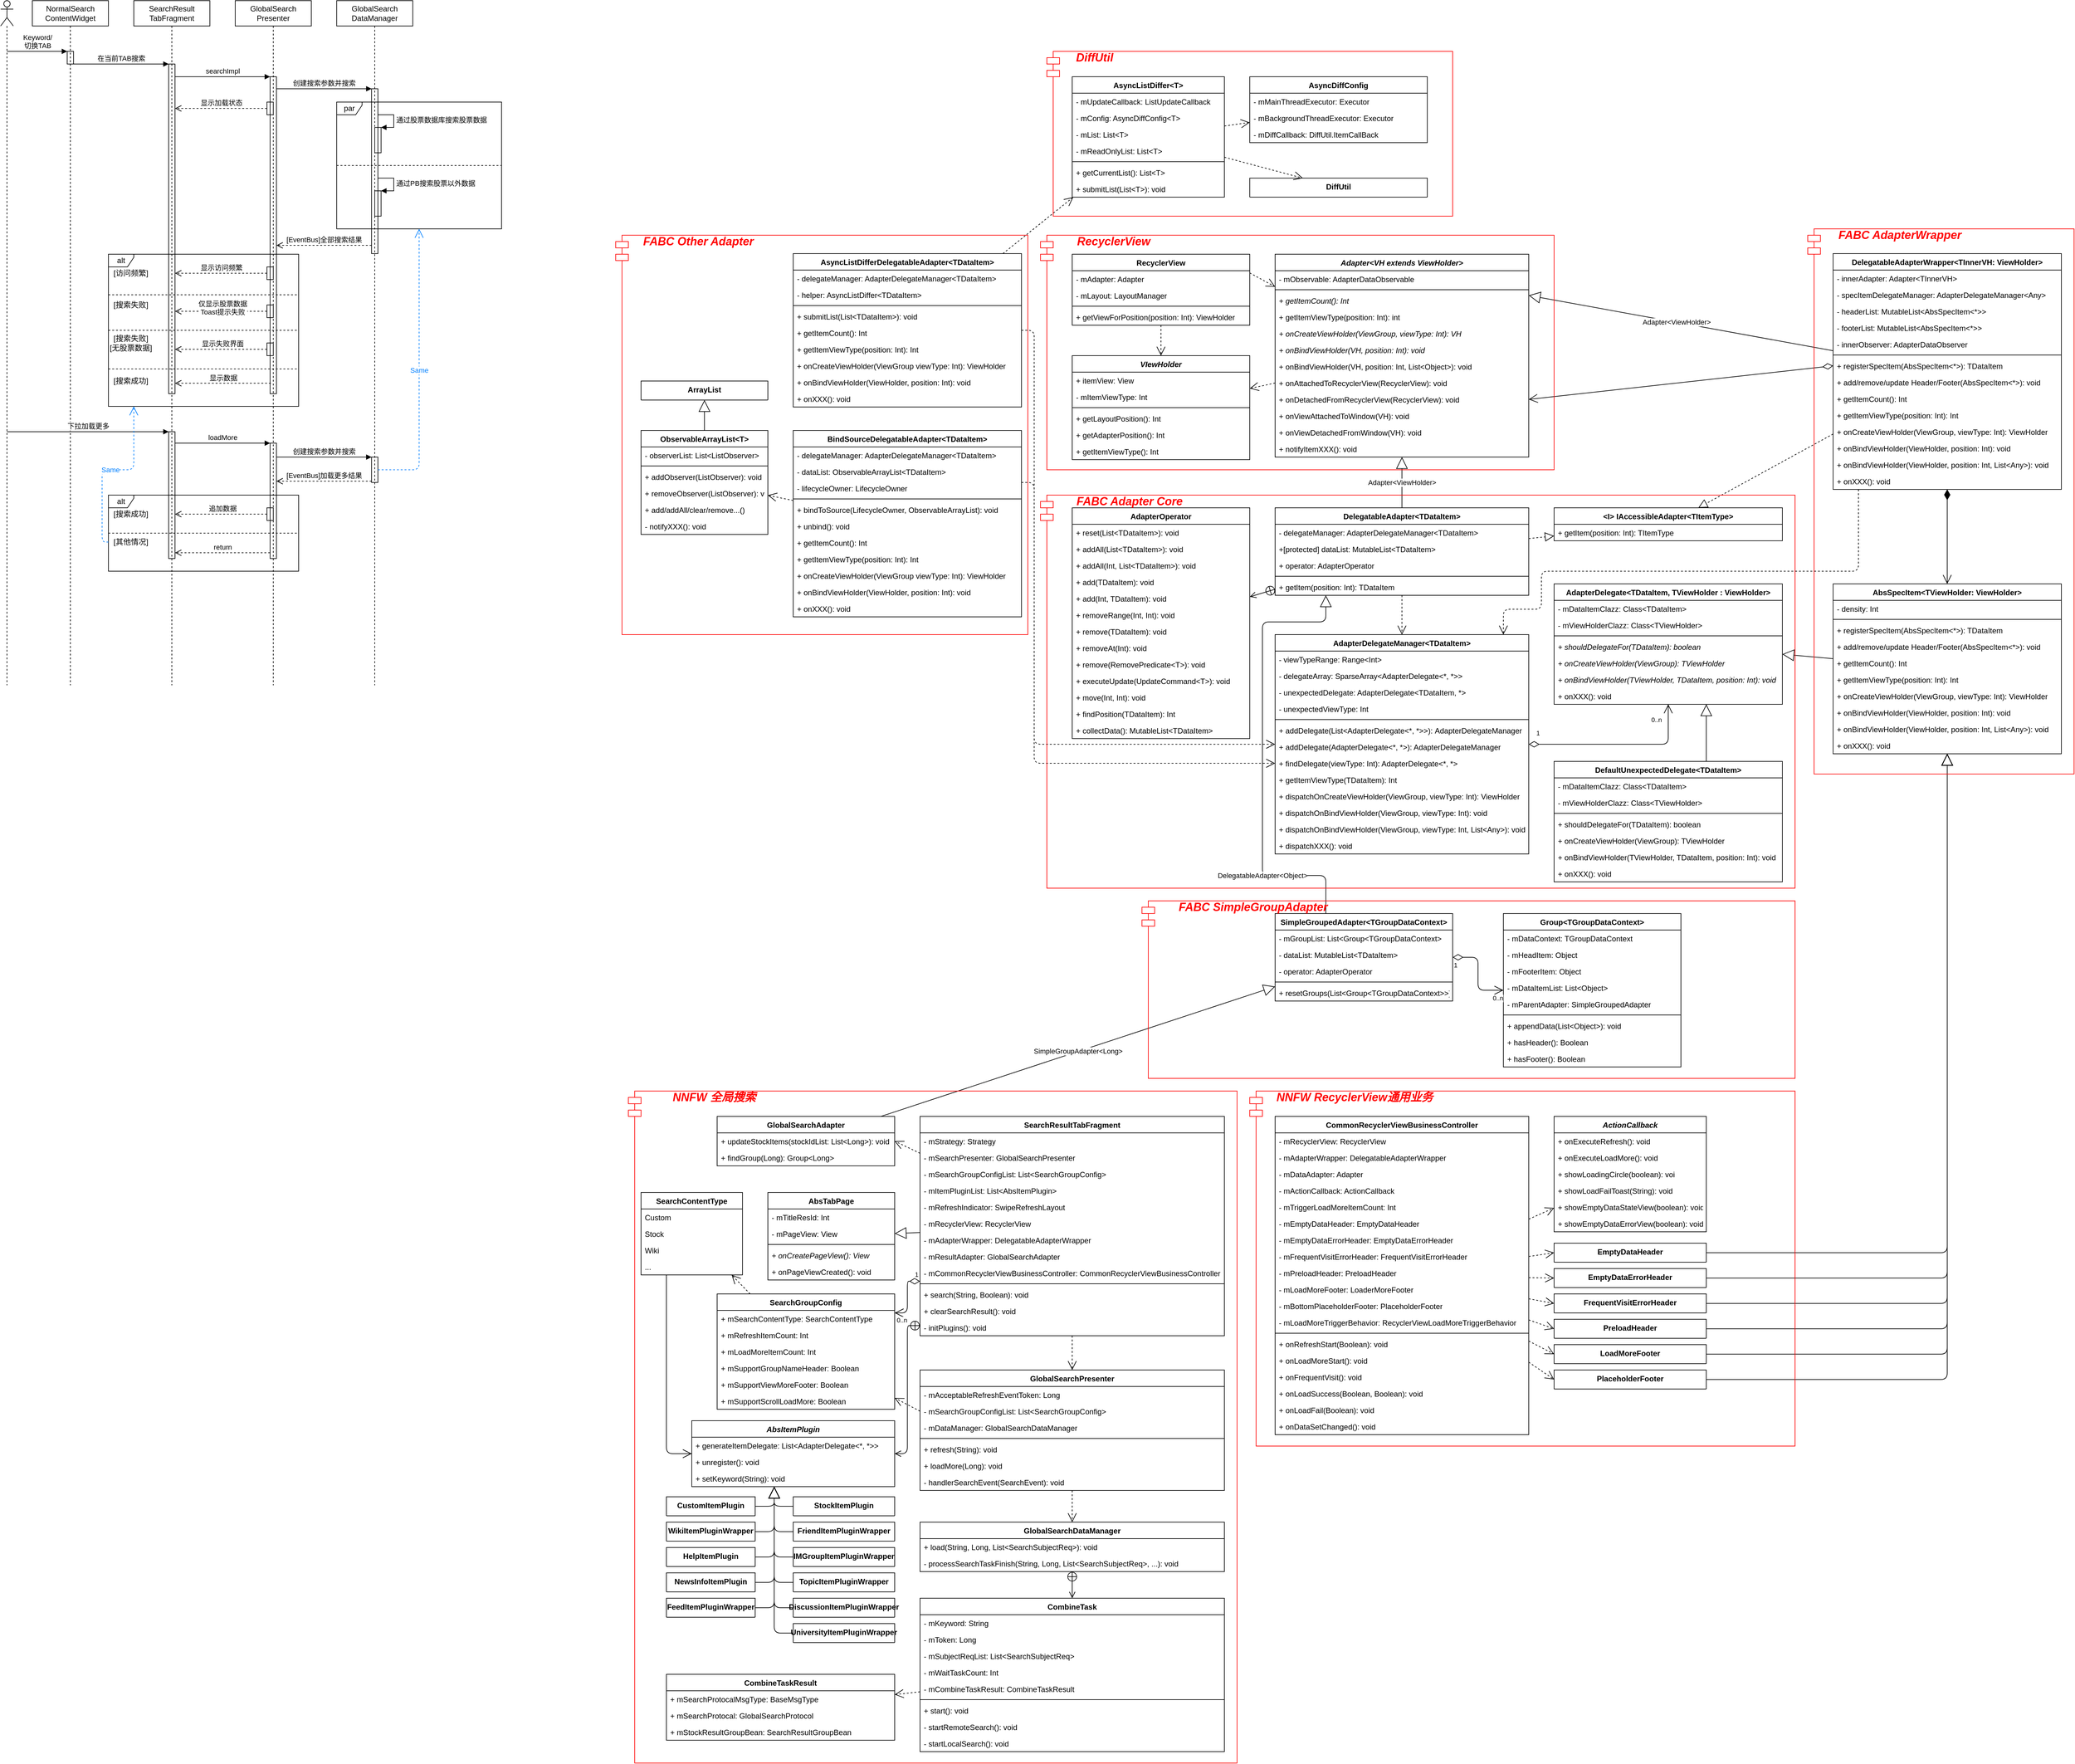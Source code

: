 <mxfile version="12.8.2" type="github">
  <diagram id="JTqwrWSDwIALJZj6xEJG" name="Page-1">
    <mxGraphModel dx="3485" dy="526" grid="1" gridSize="10" guides="1" tooltips="1" connect="1" arrows="1" fold="1" page="1" pageScale="1" pageWidth="2339" pageHeight="3300" math="0" shadow="0">
      <root>
        <mxCell id="0" />
        <mxCell id="1" parent="0" />
        <mxCell id="r3C5jEzgol-kU-XbZV8c-624" value="alt" style="shape=umlFrame;whiteSpace=wrap;html=1;shadow=0;strokeColor=#000000;fillColor=none;width=40;height=20;" vertex="1" parent="1">
          <mxGeometry x="-800" y="1060" width="300" height="120" as="geometry" />
        </mxCell>
        <mxCell id="r3C5jEzgol-kU-XbZV8c-590" value="alt" style="shape=umlFrame;whiteSpace=wrap;html=1;shadow=0;strokeColor=#000000;fillColor=none;width=40;height=20;" vertex="1" parent="1">
          <mxGeometry x="-800" y="680" width="300" height="240" as="geometry" />
        </mxCell>
        <mxCell id="r3C5jEzgol-kU-XbZV8c-15" value="Adapter&lt;VH extends ViewHolder&gt;" style="swimlane;fontStyle=3;align=center;verticalAlign=top;childLayout=stackLayout;horizontal=1;startSize=26;horizontalStack=0;resizeParent=1;resizeParentMax=0;resizeLast=0;collapsible=1;marginBottom=0;" vertex="1" parent="1">
          <mxGeometry x="1040" y="680" width="400" height="320" as="geometry" />
        </mxCell>
        <mxCell id="r3C5jEzgol-kU-XbZV8c-32" value="- mObservable: AdapterDataObservable" style="text;strokeColor=none;fillColor=none;align=left;verticalAlign=top;spacingLeft=4;spacingRight=4;overflow=hidden;rotatable=0;points=[[0,0.5],[1,0.5]];portConstraint=eastwest;" vertex="1" parent="r3C5jEzgol-kU-XbZV8c-15">
          <mxGeometry y="26" width="400" height="26" as="geometry" />
        </mxCell>
        <mxCell id="r3C5jEzgol-kU-XbZV8c-31" value="" style="line;strokeWidth=1;fillColor=none;align=left;verticalAlign=middle;spacingTop=-1;spacingLeft=3;spacingRight=3;rotatable=0;labelPosition=right;points=[];portConstraint=eastwest;" vertex="1" parent="r3C5jEzgol-kU-XbZV8c-15">
          <mxGeometry y="52" width="400" height="8" as="geometry" />
        </mxCell>
        <mxCell id="r3C5jEzgol-kU-XbZV8c-23" value="+ getItemCount(): Int" style="text;strokeColor=none;fillColor=none;align=left;verticalAlign=top;spacingLeft=4;spacingRight=4;overflow=hidden;rotatable=0;points=[[0,0.5],[1,0.5]];portConstraint=eastwest;fontStyle=2" vertex="1" parent="r3C5jEzgol-kU-XbZV8c-15">
          <mxGeometry y="60" width="400" height="26" as="geometry" />
        </mxCell>
        <mxCell id="r3C5jEzgol-kU-XbZV8c-22" value="+ getItemViewType(position: Int): int" style="text;strokeColor=none;fillColor=none;align=left;verticalAlign=top;spacingLeft=4;spacingRight=4;overflow=hidden;rotatable=0;points=[[0,0.5],[1,0.5]];portConstraint=eastwest;" vertex="1" parent="r3C5jEzgol-kU-XbZV8c-15">
          <mxGeometry y="86" width="400" height="26" as="geometry" />
        </mxCell>
        <mxCell id="r3C5jEzgol-kU-XbZV8c-16" value="+ onCreateViewHolder(ViewGroup, viewType: Int): VH" style="text;strokeColor=none;fillColor=none;align=left;verticalAlign=top;spacingLeft=4;spacingRight=4;overflow=hidden;rotatable=0;points=[[0,0.5],[1,0.5]];portConstraint=eastwest;fontStyle=2" vertex="1" parent="r3C5jEzgol-kU-XbZV8c-15">
          <mxGeometry y="112" width="400" height="26" as="geometry" />
        </mxCell>
        <mxCell id="r3C5jEzgol-kU-XbZV8c-21" value="+ onBindViewHolder(VH, position: Int): void" style="text;strokeColor=none;fillColor=none;align=left;verticalAlign=top;spacingLeft=4;spacingRight=4;overflow=hidden;rotatable=0;points=[[0,0.5],[1,0.5]];portConstraint=eastwest;fontStyle=2" vertex="1" parent="r3C5jEzgol-kU-XbZV8c-15">
          <mxGeometry y="138" width="400" height="26" as="geometry" />
        </mxCell>
        <mxCell id="r3C5jEzgol-kU-XbZV8c-20" value="+ onBindViewHolder(VH, position: Int, List&lt;Object&gt;): void" style="text;strokeColor=none;fillColor=none;align=left;verticalAlign=top;spacingLeft=4;spacingRight=4;overflow=hidden;rotatable=0;points=[[0,0.5],[1,0.5]];portConstraint=eastwest;" vertex="1" parent="r3C5jEzgol-kU-XbZV8c-15">
          <mxGeometry y="164" width="400" height="26" as="geometry" />
        </mxCell>
        <mxCell id="r3C5jEzgol-kU-XbZV8c-34" value="+ onAttachedToRecyclerView(RecyclerView): void" style="text;strokeColor=none;fillColor=none;align=left;verticalAlign=top;spacingLeft=4;spacingRight=4;overflow=hidden;rotatable=0;points=[[0,0.5],[1,0.5]];portConstraint=eastwest;" vertex="1" parent="r3C5jEzgol-kU-XbZV8c-15">
          <mxGeometry y="190" width="400" height="26" as="geometry" />
        </mxCell>
        <mxCell id="r3C5jEzgol-kU-XbZV8c-35" value="+ onDetachedFromRecyclerView(RecyclerView): void" style="text;strokeColor=none;fillColor=none;align=left;verticalAlign=top;spacingLeft=4;spacingRight=4;overflow=hidden;rotatable=0;points=[[0,0.5],[1,0.5]];portConstraint=eastwest;" vertex="1" parent="r3C5jEzgol-kU-XbZV8c-15">
          <mxGeometry y="216" width="400" height="26" as="geometry" />
        </mxCell>
        <mxCell id="r3C5jEzgol-kU-XbZV8c-29" value="+ onViewAttachedToWindow(VH): void" style="text;strokeColor=none;fillColor=none;align=left;verticalAlign=top;spacingLeft=4;spacingRight=4;overflow=hidden;rotatable=0;points=[[0,0.5],[1,0.5]];portConstraint=eastwest;" vertex="1" parent="r3C5jEzgol-kU-XbZV8c-15">
          <mxGeometry y="242" width="400" height="26" as="geometry" />
        </mxCell>
        <mxCell id="r3C5jEzgol-kU-XbZV8c-30" value="+ onViewDetachedFromWindow(VH): void" style="text;strokeColor=none;fillColor=none;align=left;verticalAlign=top;spacingLeft=4;spacingRight=4;overflow=hidden;rotatable=0;points=[[0,0.5],[1,0.5]];portConstraint=eastwest;" vertex="1" parent="r3C5jEzgol-kU-XbZV8c-15">
          <mxGeometry y="268" width="400" height="26" as="geometry" />
        </mxCell>
        <mxCell id="r3C5jEzgol-kU-XbZV8c-36" value="+ notifyItemXXX(): void" style="text;strokeColor=none;fillColor=none;align=left;verticalAlign=top;spacingLeft=4;spacingRight=4;overflow=hidden;rotatable=0;points=[[0,0.5],[1,0.5]];portConstraint=eastwest;" vertex="1" parent="r3C5jEzgol-kU-XbZV8c-15">
          <mxGeometry y="294" width="400" height="26" as="geometry" />
        </mxCell>
        <mxCell id="r3C5jEzgol-kU-XbZV8c-17" value="" style="endArrow=open;endSize=12;dashed=1;html=1;" edge="1" parent="1" target="r3C5jEzgol-kU-XbZV8c-15">
          <mxGeometry width="160" relative="1" as="geometry">
            <mxPoint x="1000" y="709.538" as="sourcePoint" />
            <mxPoint x="1110" y="810" as="targetPoint" />
          </mxGeometry>
        </mxCell>
        <mxCell id="r3C5jEzgol-kU-XbZV8c-24" value="RecyclerView" style="swimlane;fontStyle=1;align=center;verticalAlign=top;childLayout=stackLayout;horizontal=1;startSize=26;horizontalStack=0;resizeParent=1;resizeParentMax=0;resizeLast=0;collapsible=1;marginBottom=0;" vertex="1" parent="1">
          <mxGeometry x="720" y="680" width="280" height="112" as="geometry" />
        </mxCell>
        <mxCell id="r3C5jEzgol-kU-XbZV8c-28" value="- mAdapter: Adapter" style="text;strokeColor=none;fillColor=none;align=left;verticalAlign=top;spacingLeft=4;spacingRight=4;overflow=hidden;rotatable=0;points=[[0,0.5],[1,0.5]];portConstraint=eastwest;" vertex="1" parent="r3C5jEzgol-kU-XbZV8c-24">
          <mxGeometry y="26" width="280" height="26" as="geometry" />
        </mxCell>
        <mxCell id="r3C5jEzgol-kU-XbZV8c-25" value="- mLayout: LayoutManager" style="text;strokeColor=none;fillColor=none;align=left;verticalAlign=top;spacingLeft=4;spacingRight=4;overflow=hidden;rotatable=0;points=[[0,0.5],[1,0.5]];portConstraint=eastwest;" vertex="1" parent="r3C5jEzgol-kU-XbZV8c-24">
          <mxGeometry y="52" width="280" height="26" as="geometry" />
        </mxCell>
        <mxCell id="r3C5jEzgol-kU-XbZV8c-26" value="" style="line;strokeWidth=1;fillColor=none;align=left;verticalAlign=middle;spacingTop=-1;spacingLeft=3;spacingRight=3;rotatable=0;labelPosition=right;points=[];portConstraint=eastwest;" vertex="1" parent="r3C5jEzgol-kU-XbZV8c-24">
          <mxGeometry y="78" width="280" height="8" as="geometry" />
        </mxCell>
        <mxCell id="r3C5jEzgol-kU-XbZV8c-27" value="+ getViewForPosition(position: Int): ViewHolder" style="text;strokeColor=none;fillColor=none;align=left;verticalAlign=top;spacingLeft=4;spacingRight=4;overflow=hidden;rotatable=0;points=[[0,0.5],[1,0.5]];portConstraint=eastwest;" vertex="1" parent="r3C5jEzgol-kU-XbZV8c-24">
          <mxGeometry y="86" width="280" height="26" as="geometry" />
        </mxCell>
        <mxCell id="r3C5jEzgol-kU-XbZV8c-38" value="VIewHolder" style="swimlane;fontStyle=3;align=center;verticalAlign=top;childLayout=stackLayout;horizontal=1;startSize=26;horizontalStack=0;resizeParent=1;resizeParentMax=0;resizeLast=0;collapsible=1;marginBottom=0;" vertex="1" parent="1">
          <mxGeometry x="720" y="840" width="280" height="164" as="geometry" />
        </mxCell>
        <mxCell id="r3C5jEzgol-kU-XbZV8c-39" value="+ itemView: View" style="text;strokeColor=none;fillColor=none;align=left;verticalAlign=top;spacingLeft=4;spacingRight=4;overflow=hidden;rotatable=0;points=[[0,0.5],[1,0.5]];portConstraint=eastwest;" vertex="1" parent="r3C5jEzgol-kU-XbZV8c-38">
          <mxGeometry y="26" width="280" height="26" as="geometry" />
        </mxCell>
        <mxCell id="r3C5jEzgol-kU-XbZV8c-54" value="- mItemViewType: Int" style="text;strokeColor=none;fillColor=none;align=left;verticalAlign=top;spacingLeft=4;spacingRight=4;overflow=hidden;rotatable=0;points=[[0,0.5],[1,0.5]];portConstraint=eastwest;" vertex="1" parent="r3C5jEzgol-kU-XbZV8c-38">
          <mxGeometry y="52" width="280" height="26" as="geometry" />
        </mxCell>
        <mxCell id="r3C5jEzgol-kU-XbZV8c-41" value="" style="line;strokeWidth=1;fillColor=none;align=left;verticalAlign=middle;spacingTop=-1;spacingLeft=3;spacingRight=3;rotatable=0;labelPosition=right;points=[];portConstraint=eastwest;" vertex="1" parent="r3C5jEzgol-kU-XbZV8c-38">
          <mxGeometry y="78" width="280" height="8" as="geometry" />
        </mxCell>
        <mxCell id="r3C5jEzgol-kU-XbZV8c-42" value="+ getLayoutPosition(): Int" style="text;strokeColor=none;fillColor=none;align=left;verticalAlign=top;spacingLeft=4;spacingRight=4;overflow=hidden;rotatable=0;points=[[0,0.5],[1,0.5]];portConstraint=eastwest;fontStyle=0" vertex="1" parent="r3C5jEzgol-kU-XbZV8c-38">
          <mxGeometry y="86" width="280" height="26" as="geometry" />
        </mxCell>
        <mxCell id="r3C5jEzgol-kU-XbZV8c-43" value="+ getAdapterPosition(): Int" style="text;strokeColor=none;fillColor=none;align=left;verticalAlign=top;spacingLeft=4;spacingRight=4;overflow=hidden;rotatable=0;points=[[0,0.5],[1,0.5]];portConstraint=eastwest;" vertex="1" parent="r3C5jEzgol-kU-XbZV8c-38">
          <mxGeometry y="112" width="280" height="26" as="geometry" />
        </mxCell>
        <mxCell id="r3C5jEzgol-kU-XbZV8c-44" value="+ getItemViewType(): Int" style="text;strokeColor=none;fillColor=none;align=left;verticalAlign=top;spacingLeft=4;spacingRight=4;overflow=hidden;rotatable=0;points=[[0,0.5],[1,0.5]];portConstraint=eastwest;fontStyle=0" vertex="1" parent="r3C5jEzgol-kU-XbZV8c-38">
          <mxGeometry y="138" width="280" height="26" as="geometry" />
        </mxCell>
        <mxCell id="r3C5jEzgol-kU-XbZV8c-52" value="" style="endArrow=open;endSize=12;dashed=1;html=1;" edge="1" parent="1" source="r3C5jEzgol-kU-XbZV8c-24" target="r3C5jEzgol-kU-XbZV8c-38">
          <mxGeometry width="160" relative="1" as="geometry">
            <mxPoint x="1000" y="709.538" as="sourcePoint" />
            <mxPoint x="1110" y="810" as="targetPoint" />
          </mxGeometry>
        </mxCell>
        <mxCell id="r3C5jEzgol-kU-XbZV8c-53" value="" style="endArrow=open;endSize=12;dashed=1;html=1;" edge="1" parent="1" source="r3C5jEzgol-kU-XbZV8c-15" target="r3C5jEzgol-kU-XbZV8c-38">
          <mxGeometry width="160" relative="1" as="geometry">
            <mxPoint x="1000" y="709.538" as="sourcePoint" />
            <mxPoint x="1110" y="810" as="targetPoint" />
          </mxGeometry>
        </mxCell>
        <mxCell id="r3C5jEzgol-kU-XbZV8c-55" value="DelegatableAdapter&lt;TDataItem&gt;" style="swimlane;fontStyle=1;align=center;verticalAlign=top;childLayout=stackLayout;horizontal=1;startSize=26;horizontalStack=0;resizeParent=1;resizeParentMax=0;resizeLast=0;collapsible=1;marginBottom=0;" vertex="1" parent="1">
          <mxGeometry x="1040" y="1080" width="400" height="138" as="geometry" />
        </mxCell>
        <mxCell id="r3C5jEzgol-kU-XbZV8c-56" value="- delegateManager: AdapterDelegateManager&lt;TDataItem&gt;" style="text;strokeColor=none;fillColor=none;align=left;verticalAlign=top;spacingLeft=4;spacingRight=4;overflow=hidden;rotatable=0;points=[[0,0.5],[1,0.5]];portConstraint=eastwest;" vertex="1" parent="r3C5jEzgol-kU-XbZV8c-55">
          <mxGeometry y="26" width="400" height="26" as="geometry" />
        </mxCell>
        <mxCell id="r3C5jEzgol-kU-XbZV8c-57" value="+[protected] dataList: MutableList&lt;TDataItem&gt;" style="text;strokeColor=none;fillColor=none;align=left;verticalAlign=top;spacingLeft=4;spacingRight=4;overflow=hidden;rotatable=0;points=[[0,0.5],[1,0.5]];portConstraint=eastwest;" vertex="1" parent="r3C5jEzgol-kU-XbZV8c-55">
          <mxGeometry y="52" width="400" height="26" as="geometry" />
        </mxCell>
        <mxCell id="r3C5jEzgol-kU-XbZV8c-70" value="+ operator: AdapterOperator" style="text;strokeColor=none;fillColor=none;align=left;verticalAlign=top;spacingLeft=4;spacingRight=4;overflow=hidden;rotatable=0;points=[[0,0.5],[1,0.5]];portConstraint=eastwest;" vertex="1" parent="r3C5jEzgol-kU-XbZV8c-55">
          <mxGeometry y="78" width="400" height="26" as="geometry" />
        </mxCell>
        <mxCell id="r3C5jEzgol-kU-XbZV8c-58" value="" style="line;strokeWidth=1;fillColor=none;align=left;verticalAlign=middle;spacingTop=-1;spacingLeft=3;spacingRight=3;rotatable=0;labelPosition=right;points=[];portConstraint=eastwest;" vertex="1" parent="r3C5jEzgol-kU-XbZV8c-55">
          <mxGeometry y="104" width="400" height="8" as="geometry" />
        </mxCell>
        <mxCell id="r3C5jEzgol-kU-XbZV8c-68" value="+ getItem(position: Int): TDataItem" style="text;strokeColor=none;fillColor=none;align=left;verticalAlign=top;spacingLeft=4;spacingRight=4;overflow=hidden;rotatable=0;points=[[0,0.5],[1,0.5]];portConstraint=eastwest;" vertex="1" parent="r3C5jEzgol-kU-XbZV8c-55">
          <mxGeometry y="112" width="400" height="26" as="geometry" />
        </mxCell>
        <mxCell id="r3C5jEzgol-kU-XbZV8c-69" value="&lt;span style=&quot;font-size: 11px&quot;&gt;Adapter&amp;lt;ViewHolder&amp;gt;&lt;/span&gt;" style="endArrow=block;endSize=16;endFill=0;html=1;" edge="1" parent="1" source="r3C5jEzgol-kU-XbZV8c-55" target="r3C5jEzgol-kU-XbZV8c-15">
          <mxGeometry width="160" relative="1" as="geometry">
            <mxPoint x="870" y="970" as="sourcePoint" />
            <mxPoint x="1030" y="970" as="targetPoint" />
          </mxGeometry>
        </mxCell>
        <mxCell id="r3C5jEzgol-kU-XbZV8c-71" value="AdapterOperator" style="swimlane;fontStyle=1;align=center;verticalAlign=top;childLayout=stackLayout;horizontal=1;startSize=26;horizontalStack=0;resizeParent=1;resizeParentMax=0;resizeLast=0;collapsible=1;marginBottom=0;" vertex="1" parent="1">
          <mxGeometry x="720" y="1080" width="280" height="364" as="geometry" />
        </mxCell>
        <mxCell id="r3C5jEzgol-kU-XbZV8c-76" value="+ reset(List&lt;TDataItem&gt;): void" style="text;strokeColor=none;fillColor=none;align=left;verticalAlign=top;spacingLeft=4;spacingRight=4;overflow=hidden;rotatable=0;points=[[0,0.5],[1,0.5]];portConstraint=eastwest;fontStyle=0" vertex="1" parent="r3C5jEzgol-kU-XbZV8c-71">
          <mxGeometry y="26" width="280" height="26" as="geometry" />
        </mxCell>
        <mxCell id="r3C5jEzgol-kU-XbZV8c-88" value="+ addAll(List&lt;TDataItem&gt;): void" style="text;strokeColor=none;fillColor=none;align=left;verticalAlign=top;spacingLeft=4;spacingRight=4;overflow=hidden;rotatable=0;points=[[0,0.5],[1,0.5]];portConstraint=eastwest;fontStyle=0" vertex="1" parent="r3C5jEzgol-kU-XbZV8c-71">
          <mxGeometry y="52" width="280" height="26" as="geometry" />
        </mxCell>
        <mxCell id="r3C5jEzgol-kU-XbZV8c-78" value="+ addAll(Int, List&lt;TDataItem&gt;): void" style="text;strokeColor=none;fillColor=none;align=left;verticalAlign=top;spacingLeft=4;spacingRight=4;overflow=hidden;rotatable=0;points=[[0,0.5],[1,0.5]];portConstraint=eastwest;fontStyle=0" vertex="1" parent="r3C5jEzgol-kU-XbZV8c-71">
          <mxGeometry y="78" width="280" height="26" as="geometry" />
        </mxCell>
        <mxCell id="r3C5jEzgol-kU-XbZV8c-87" value="+ add(TDataItem): void" style="text;strokeColor=none;fillColor=none;align=left;verticalAlign=top;spacingLeft=4;spacingRight=4;overflow=hidden;rotatable=0;points=[[0,0.5],[1,0.5]];portConstraint=eastwest;fontStyle=0" vertex="1" parent="r3C5jEzgol-kU-XbZV8c-71">
          <mxGeometry y="104" width="280" height="26" as="geometry" />
        </mxCell>
        <mxCell id="r3C5jEzgol-kU-XbZV8c-79" value="+ add(Int, TDataItem): void" style="text;strokeColor=none;fillColor=none;align=left;verticalAlign=top;spacingLeft=4;spacingRight=4;overflow=hidden;rotatable=0;points=[[0,0.5],[1,0.5]];portConstraint=eastwest;fontStyle=0" vertex="1" parent="r3C5jEzgol-kU-XbZV8c-71">
          <mxGeometry y="130" width="280" height="26" as="geometry" />
        </mxCell>
        <mxCell id="r3C5jEzgol-kU-XbZV8c-80" value="+ removeRange(Int, Int): void" style="text;strokeColor=none;fillColor=none;align=left;verticalAlign=top;spacingLeft=4;spacingRight=4;overflow=hidden;rotatable=0;points=[[0,0.5],[1,0.5]];portConstraint=eastwest;" vertex="1" parent="r3C5jEzgol-kU-XbZV8c-71">
          <mxGeometry y="156" width="280" height="26" as="geometry" />
        </mxCell>
        <mxCell id="r3C5jEzgol-kU-XbZV8c-89" value="+ remove(TDataItem): void" style="text;strokeColor=none;fillColor=none;align=left;verticalAlign=top;spacingLeft=4;spacingRight=4;overflow=hidden;rotatable=0;points=[[0,0.5],[1,0.5]];portConstraint=eastwest;" vertex="1" parent="r3C5jEzgol-kU-XbZV8c-71">
          <mxGeometry y="182" width="280" height="26" as="geometry" />
        </mxCell>
        <mxCell id="r3C5jEzgol-kU-XbZV8c-90" value="+ removeAt(Int): void" style="text;strokeColor=none;fillColor=none;align=left;verticalAlign=top;spacingLeft=4;spacingRight=4;overflow=hidden;rotatable=0;points=[[0,0.5],[1,0.5]];portConstraint=eastwest;" vertex="1" parent="r3C5jEzgol-kU-XbZV8c-71">
          <mxGeometry y="208" width="280" height="26" as="geometry" />
        </mxCell>
        <mxCell id="r3C5jEzgol-kU-XbZV8c-81" value="+ remove(RemovePredicate&lt;T&gt;): void" style="text;strokeColor=none;fillColor=none;align=left;verticalAlign=top;spacingLeft=4;spacingRight=4;overflow=hidden;rotatable=0;points=[[0,0.5],[1,0.5]];portConstraint=eastwest;" vertex="1" parent="r3C5jEzgol-kU-XbZV8c-71">
          <mxGeometry y="234" width="280" height="26" as="geometry" />
        </mxCell>
        <mxCell id="r3C5jEzgol-kU-XbZV8c-83" value="+ executeUpdate(UpdateCommand&lt;T&gt;): void" style="text;strokeColor=none;fillColor=none;align=left;verticalAlign=top;spacingLeft=4;spacingRight=4;overflow=hidden;rotatable=0;points=[[0,0.5],[1,0.5]];portConstraint=eastwest;" vertex="1" parent="r3C5jEzgol-kU-XbZV8c-71">
          <mxGeometry y="260" width="280" height="26" as="geometry" />
        </mxCell>
        <mxCell id="r3C5jEzgol-kU-XbZV8c-84" value="+ move(Int, Int): void" style="text;strokeColor=none;fillColor=none;align=left;verticalAlign=top;spacingLeft=4;spacingRight=4;overflow=hidden;rotatable=0;points=[[0,0.5],[1,0.5]];portConstraint=eastwest;" vertex="1" parent="r3C5jEzgol-kU-XbZV8c-71">
          <mxGeometry y="286" width="280" height="26" as="geometry" />
        </mxCell>
        <mxCell id="r3C5jEzgol-kU-XbZV8c-85" value="+ findPosition(TDataItem): Int" style="text;strokeColor=none;fillColor=none;align=left;verticalAlign=top;spacingLeft=4;spacingRight=4;overflow=hidden;rotatable=0;points=[[0,0.5],[1,0.5]];portConstraint=eastwest;" vertex="1" parent="r3C5jEzgol-kU-XbZV8c-71">
          <mxGeometry y="312" width="280" height="26" as="geometry" />
        </mxCell>
        <mxCell id="r3C5jEzgol-kU-XbZV8c-91" value="+ collectData(): MutableList&lt;TDataItem&gt;" style="text;strokeColor=none;fillColor=none;align=left;verticalAlign=top;spacingLeft=4;spacingRight=4;overflow=hidden;rotatable=0;points=[[0,0.5],[1,0.5]];portConstraint=eastwest;" vertex="1" parent="r3C5jEzgol-kU-XbZV8c-71">
          <mxGeometry y="338" width="280" height="26" as="geometry" />
        </mxCell>
        <mxCell id="r3C5jEzgol-kU-XbZV8c-86" value="" style="endArrow=open;startArrow=circlePlus;endFill=0;startFill=0;endSize=8;html=1;" edge="1" parent="1" source="r3C5jEzgol-kU-XbZV8c-55" target="r3C5jEzgol-kU-XbZV8c-71">
          <mxGeometry width="160" relative="1" as="geometry">
            <mxPoint x="820" y="980" as="sourcePoint" />
            <mxPoint x="980" y="980" as="targetPoint" />
          </mxGeometry>
        </mxCell>
        <mxCell id="r3C5jEzgol-kU-XbZV8c-102" value="AdapterDelegateManager&lt;TDataItem&gt;" style="swimlane;fontStyle=1;align=center;verticalAlign=top;childLayout=stackLayout;horizontal=1;startSize=26;horizontalStack=0;resizeParent=1;resizeParentMax=0;resizeLast=0;collapsible=1;marginBottom=0;" vertex="1" parent="1">
          <mxGeometry x="1040" y="1280" width="400" height="346" as="geometry" />
        </mxCell>
        <mxCell id="r3C5jEzgol-kU-XbZV8c-103" value="- viewTypeRange: Range&lt;Int&gt;" style="text;strokeColor=none;fillColor=none;align=left;verticalAlign=top;spacingLeft=4;spacingRight=4;overflow=hidden;rotatable=0;points=[[0,0.5],[1,0.5]];portConstraint=eastwest;" vertex="1" parent="r3C5jEzgol-kU-XbZV8c-102">
          <mxGeometry y="26" width="400" height="26" as="geometry" />
        </mxCell>
        <mxCell id="r3C5jEzgol-kU-XbZV8c-105" value="- delegateArray: SparseArray&lt;AdapterDelegate&lt;*, *&gt;&gt;" style="text;strokeColor=none;fillColor=none;align=left;verticalAlign=top;spacingLeft=4;spacingRight=4;overflow=hidden;rotatable=0;points=[[0,0.5],[1,0.5]];portConstraint=eastwest;" vertex="1" parent="r3C5jEzgol-kU-XbZV8c-102">
          <mxGeometry y="52" width="400" height="26" as="geometry" />
        </mxCell>
        <mxCell id="r3C5jEzgol-kU-XbZV8c-104" value="- unexpectedDelegate: AdapterDelegate&lt;TDataItem, *&gt;" style="text;strokeColor=none;fillColor=none;align=left;verticalAlign=top;spacingLeft=4;spacingRight=4;overflow=hidden;rotatable=0;points=[[0,0.5],[1,0.5]];portConstraint=eastwest;" vertex="1" parent="r3C5jEzgol-kU-XbZV8c-102">
          <mxGeometry y="78" width="400" height="26" as="geometry" />
        </mxCell>
        <mxCell id="r3C5jEzgol-kU-XbZV8c-119" value="- unexpectedViewType: Int" style="text;strokeColor=none;fillColor=none;align=left;verticalAlign=top;spacingLeft=4;spacingRight=4;overflow=hidden;rotatable=0;points=[[0,0.5],[1,0.5]];portConstraint=eastwest;" vertex="1" parent="r3C5jEzgol-kU-XbZV8c-102">
          <mxGeometry y="104" width="400" height="26" as="geometry" />
        </mxCell>
        <mxCell id="r3C5jEzgol-kU-XbZV8c-106" value="" style="line;strokeWidth=1;fillColor=none;align=left;verticalAlign=middle;spacingTop=-1;spacingLeft=3;spacingRight=3;rotatable=0;labelPosition=right;points=[];portConstraint=eastwest;" vertex="1" parent="r3C5jEzgol-kU-XbZV8c-102">
          <mxGeometry y="130" width="400" height="8" as="geometry" />
        </mxCell>
        <mxCell id="r3C5jEzgol-kU-XbZV8c-118" value="+ addDelegate(List&lt;AdapterDelegate&lt;*, *&gt;&gt;): AdapterDelegateManager" style="text;strokeColor=none;fillColor=none;align=left;verticalAlign=top;spacingLeft=4;spacingRight=4;overflow=hidden;rotatable=0;points=[[0,0.5],[1,0.5]];portConstraint=eastwest;" vertex="1" parent="r3C5jEzgol-kU-XbZV8c-102">
          <mxGeometry y="138" width="400" height="26" as="geometry" />
        </mxCell>
        <mxCell id="r3C5jEzgol-kU-XbZV8c-120" value="+ addDelegate(AdapterDelegate&lt;*, *&gt;): AdapterDelegateManager" style="text;strokeColor=none;fillColor=none;align=left;verticalAlign=top;spacingLeft=4;spacingRight=4;overflow=hidden;rotatable=0;points=[[0,0.5],[1,0.5]];portConstraint=eastwest;" vertex="1" parent="r3C5jEzgol-kU-XbZV8c-102">
          <mxGeometry y="164" width="400" height="26" as="geometry" />
        </mxCell>
        <mxCell id="r3C5jEzgol-kU-XbZV8c-140" value="+ findDelegate(viewType: Int): AdapterDelegate&lt;*, *&gt;" style="text;strokeColor=none;fillColor=none;align=left;verticalAlign=top;spacingLeft=4;spacingRight=4;overflow=hidden;rotatable=0;points=[[0,0.5],[1,0.5]];portConstraint=eastwest;" vertex="1" parent="r3C5jEzgol-kU-XbZV8c-102">
          <mxGeometry y="190" width="400" height="26" as="geometry" />
        </mxCell>
        <mxCell id="r3C5jEzgol-kU-XbZV8c-111" value="+ getItemViewType(TDataItem): Int" style="text;strokeColor=none;fillColor=none;align=left;verticalAlign=top;spacingLeft=4;spacingRight=4;overflow=hidden;rotatable=0;points=[[0,0.5],[1,0.5]];portConstraint=eastwest;" vertex="1" parent="r3C5jEzgol-kU-XbZV8c-102">
          <mxGeometry y="216" width="400" height="26" as="geometry" />
        </mxCell>
        <mxCell id="r3C5jEzgol-kU-XbZV8c-138" value="+ dispatchOnCreateViewHolder(ViewGroup, viewType: Int): ViewHolder" style="text;strokeColor=none;fillColor=none;align=left;verticalAlign=top;spacingLeft=4;spacingRight=4;overflow=hidden;rotatable=0;points=[[0,0.5],[1,0.5]];portConstraint=eastwest;" vertex="1" parent="r3C5jEzgol-kU-XbZV8c-102">
          <mxGeometry y="242" width="400" height="26" as="geometry" />
        </mxCell>
        <mxCell id="r3C5jEzgol-kU-XbZV8c-141" value="+ dispatchOnBindViewHolder(ViewGroup, viewType: Int): void" style="text;strokeColor=none;fillColor=none;align=left;verticalAlign=top;spacingLeft=4;spacingRight=4;overflow=hidden;rotatable=0;points=[[0,0.5],[1,0.5]];portConstraint=eastwest;" vertex="1" parent="r3C5jEzgol-kU-XbZV8c-102">
          <mxGeometry y="268" width="400" height="26" as="geometry" />
        </mxCell>
        <mxCell id="r3C5jEzgol-kU-XbZV8c-142" value="+ dispatchOnBindViewHolder(ViewGroup, viewType: Int, List&lt;Any&gt;): void" style="text;strokeColor=none;fillColor=none;align=left;verticalAlign=top;spacingLeft=4;spacingRight=4;overflow=hidden;rotatable=0;points=[[0,0.5],[1,0.5]];portConstraint=eastwest;" vertex="1" parent="r3C5jEzgol-kU-XbZV8c-102">
          <mxGeometry y="294" width="400" height="26" as="geometry" />
        </mxCell>
        <mxCell id="r3C5jEzgol-kU-XbZV8c-143" value="+ dispatchXXX(): void" style="text;strokeColor=none;fillColor=none;align=left;verticalAlign=top;spacingLeft=4;spacingRight=4;overflow=hidden;rotatable=0;points=[[0,0.5],[1,0.5]];portConstraint=eastwest;" vertex="1" parent="r3C5jEzgol-kU-XbZV8c-102">
          <mxGeometry y="320" width="400" height="26" as="geometry" />
        </mxCell>
        <mxCell id="r3C5jEzgol-kU-XbZV8c-117" value="" style="endArrow=open;endSize=12;dashed=1;html=1;" edge="1" parent="1" source="r3C5jEzgol-kU-XbZV8c-55" target="r3C5jEzgol-kU-XbZV8c-102">
          <mxGeometry width="160" relative="1" as="geometry">
            <mxPoint x="1000" y="709.538" as="sourcePoint" />
            <mxPoint x="1110" y="810" as="targetPoint" />
          </mxGeometry>
        </mxCell>
        <mxCell id="r3C5jEzgol-kU-XbZV8c-121" value="AdapterDelegate&lt;TDataItem, TViewHolder : ViewHolder&gt;" style="swimlane;fontStyle=1;align=center;verticalAlign=top;childLayout=stackLayout;horizontal=1;startSize=26;horizontalStack=0;resizeParent=1;resizeParentMax=0;resizeLast=0;collapsible=1;marginBottom=0;" vertex="1" parent="1">
          <mxGeometry x="1480" y="1200" width="360" height="190" as="geometry" />
        </mxCell>
        <mxCell id="r3C5jEzgol-kU-XbZV8c-122" value="- mDataItemClazz: Class&lt;TDataItem&gt;" style="text;strokeColor=none;fillColor=none;align=left;verticalAlign=top;spacingLeft=4;spacingRight=4;overflow=hidden;rotatable=0;points=[[0,0.5],[1,0.5]];portConstraint=eastwest;" vertex="1" parent="r3C5jEzgol-kU-XbZV8c-121">
          <mxGeometry y="26" width="360" height="26" as="geometry" />
        </mxCell>
        <mxCell id="r3C5jEzgol-kU-XbZV8c-137" value="- mViewHolderClazz: Class&lt;TViewHolder&gt;" style="text;strokeColor=none;fillColor=none;align=left;verticalAlign=top;spacingLeft=4;spacingRight=4;overflow=hidden;rotatable=0;points=[[0,0.5],[1,0.5]];portConstraint=eastwest;" vertex="1" parent="r3C5jEzgol-kU-XbZV8c-121">
          <mxGeometry y="52" width="360" height="26" as="geometry" />
        </mxCell>
        <mxCell id="r3C5jEzgol-kU-XbZV8c-126" value="" style="line;strokeWidth=1;fillColor=none;align=left;verticalAlign=middle;spacingTop=-1;spacingLeft=3;spacingRight=3;rotatable=0;labelPosition=right;points=[];portConstraint=eastwest;" vertex="1" parent="r3C5jEzgol-kU-XbZV8c-121">
          <mxGeometry y="78" width="360" height="8" as="geometry" />
        </mxCell>
        <mxCell id="r3C5jEzgol-kU-XbZV8c-127" value="+ shouldDelegateFor(TDataItem): boolean" style="text;strokeColor=none;fillColor=none;align=left;verticalAlign=top;spacingLeft=4;spacingRight=4;overflow=hidden;rotatable=0;points=[[0,0.5],[1,0.5]];portConstraint=eastwest;fontStyle=2" vertex="1" parent="r3C5jEzgol-kU-XbZV8c-121">
          <mxGeometry y="86" width="360" height="26" as="geometry" />
        </mxCell>
        <mxCell id="r3C5jEzgol-kU-XbZV8c-139" value="+ onCreateViewHolder(ViewGroup): TViewHolder" style="text;strokeColor=none;fillColor=none;align=left;verticalAlign=top;spacingLeft=4;spacingRight=4;overflow=hidden;rotatable=0;points=[[0,0.5],[1,0.5]];portConstraint=eastwest;fontStyle=2" vertex="1" parent="r3C5jEzgol-kU-XbZV8c-121">
          <mxGeometry y="112" width="360" height="26" as="geometry" />
        </mxCell>
        <mxCell id="r3C5jEzgol-kU-XbZV8c-198" value="+ onBindViewHolder(TViewHolder, TDataItem, position: Int): void" style="text;strokeColor=none;fillColor=none;align=left;verticalAlign=top;spacingLeft=4;spacingRight=4;overflow=hidden;rotatable=0;points=[[0,0.5],[1,0.5]];portConstraint=eastwest;fontStyle=2" vertex="1" parent="r3C5jEzgol-kU-XbZV8c-121">
          <mxGeometry y="138" width="360" height="26" as="geometry" />
        </mxCell>
        <mxCell id="r3C5jEzgol-kU-XbZV8c-199" value="+ onXXX(): void" style="text;strokeColor=none;fillColor=none;align=left;verticalAlign=top;spacingLeft=4;spacingRight=4;overflow=hidden;rotatable=0;points=[[0,0.5],[1,0.5]];portConstraint=eastwest;fontStyle=0" vertex="1" parent="r3C5jEzgol-kU-XbZV8c-121">
          <mxGeometry y="164" width="360" height="26" as="geometry" />
        </mxCell>
        <mxCell id="r3C5jEzgol-kU-XbZV8c-133" value="" style="endArrow=open;html=1;endSize=12;startArrow=diamondThin;startSize=14;startFill=0;edgeStyle=orthogonalEdgeStyle;" edge="1" parent="1" source="r3C5jEzgol-kU-XbZV8c-102" target="r3C5jEzgol-kU-XbZV8c-121">
          <mxGeometry relative="1" as="geometry">
            <mxPoint x="1490" y="1410" as="sourcePoint" />
            <mxPoint x="1650" y="1410" as="targetPoint" />
            <Array as="points">
              <mxPoint x="1660" y="1453" />
            </Array>
          </mxGeometry>
        </mxCell>
        <mxCell id="r3C5jEzgol-kU-XbZV8c-134" value="1" style="resizable=0;html=1;align=left;verticalAlign=top;labelBackgroundColor=#ffffff;fontSize=10;" connectable="0" vertex="1" parent="r3C5jEzgol-kU-XbZV8c-133">
          <mxGeometry x="-1" relative="1" as="geometry">
            <mxPoint x="10" y="-30" as="offset" />
          </mxGeometry>
        </mxCell>
        <mxCell id="r3C5jEzgol-kU-XbZV8c-135" value="0..n" style="resizable=0;html=1;align=right;verticalAlign=top;labelBackgroundColor=#ffffff;fontSize=10;" connectable="0" vertex="1" parent="r3C5jEzgol-kU-XbZV8c-133">
          <mxGeometry x="1" relative="1" as="geometry">
            <mxPoint x="-10.0" y="12" as="offset" />
          </mxGeometry>
        </mxCell>
        <mxCell id="r3C5jEzgol-kU-XbZV8c-144" value="&lt;I&gt; IAccessibleAdapter&lt;TItemType&gt;" style="swimlane;fontStyle=1;align=center;verticalAlign=top;childLayout=stackLayout;horizontal=1;startSize=26;horizontalStack=0;resizeParent=1;resizeParentMax=0;resizeLast=0;collapsible=1;marginBottom=0;" vertex="1" parent="1">
          <mxGeometry x="1480" y="1080" width="360" height="52" as="geometry" />
        </mxCell>
        <mxCell id="r3C5jEzgol-kU-XbZV8c-148" value="+ getItem(position: Int): TItemType" style="text;strokeColor=none;fillColor=none;align=left;verticalAlign=top;spacingLeft=4;spacingRight=4;overflow=hidden;rotatable=0;points=[[0,0.5],[1,0.5]];portConstraint=eastwest;" vertex="1" parent="r3C5jEzgol-kU-XbZV8c-144">
          <mxGeometry y="26" width="360" height="26" as="geometry" />
        </mxCell>
        <mxCell id="r3C5jEzgol-kU-XbZV8c-156" value="DelegatableAdapterWrapper&lt;TInnerVH: ViewHolder&gt;" style="swimlane;fontStyle=1;align=center;verticalAlign=top;childLayout=stackLayout;horizontal=1;startSize=26;horizontalStack=0;resizeParent=1;resizeParentMax=0;resizeLast=0;collapsible=1;marginBottom=0;" vertex="1" parent="1">
          <mxGeometry x="1920" y="679" width="360" height="372" as="geometry" />
        </mxCell>
        <mxCell id="r3C5jEzgol-kU-XbZV8c-157" value="- innerAdapter: Adapter&lt;TInnerVH&gt;" style="text;strokeColor=none;fillColor=none;align=left;verticalAlign=top;spacingLeft=4;spacingRight=4;overflow=hidden;rotatable=0;points=[[0,0.5],[1,0.5]];portConstraint=eastwest;" vertex="1" parent="r3C5jEzgol-kU-XbZV8c-156">
          <mxGeometry y="26" width="360" height="26" as="geometry" />
        </mxCell>
        <mxCell id="r3C5jEzgol-kU-XbZV8c-158" value="- specItemDelegateManager: AdapterDelegateManager&lt;Any&gt;" style="text;strokeColor=none;fillColor=none;align=left;verticalAlign=top;spacingLeft=4;spacingRight=4;overflow=hidden;rotatable=0;points=[[0,0.5],[1,0.5]];portConstraint=eastwest;" vertex="1" parent="r3C5jEzgol-kU-XbZV8c-156">
          <mxGeometry y="52" width="360" height="26" as="geometry" />
        </mxCell>
        <mxCell id="r3C5jEzgol-kU-XbZV8c-159" value="- headerList: MutableList&lt;AbsSpecItem&lt;*&gt;&gt;" style="text;strokeColor=none;fillColor=none;align=left;verticalAlign=top;spacingLeft=4;spacingRight=4;overflow=hidden;rotatable=0;points=[[0,0.5],[1,0.5]];portConstraint=eastwest;" vertex="1" parent="r3C5jEzgol-kU-XbZV8c-156">
          <mxGeometry y="78" width="360" height="26" as="geometry" />
        </mxCell>
        <mxCell id="r3C5jEzgol-kU-XbZV8c-166" value="- footerList: MutableList&lt;AbsSpecItem&lt;*&gt;&gt;" style="text;strokeColor=none;fillColor=none;align=left;verticalAlign=top;spacingLeft=4;spacingRight=4;overflow=hidden;rotatable=0;points=[[0,0.5],[1,0.5]];portConstraint=eastwest;" vertex="1" parent="r3C5jEzgol-kU-XbZV8c-156">
          <mxGeometry y="104" width="360" height="26" as="geometry" />
        </mxCell>
        <mxCell id="r3C5jEzgol-kU-XbZV8c-167" value="- innerObserver: AdapterDataObserver" style="text;strokeColor=none;fillColor=none;align=left;verticalAlign=top;spacingLeft=4;spacingRight=4;overflow=hidden;rotatable=0;points=[[0,0.5],[1,0.5]];portConstraint=eastwest;" vertex="1" parent="r3C5jEzgol-kU-XbZV8c-156">
          <mxGeometry y="130" width="360" height="26" as="geometry" />
        </mxCell>
        <mxCell id="r3C5jEzgol-kU-XbZV8c-160" value="" style="line;strokeWidth=1;fillColor=none;align=left;verticalAlign=middle;spacingTop=-1;spacingLeft=3;spacingRight=3;rotatable=0;labelPosition=right;points=[];portConstraint=eastwest;" vertex="1" parent="r3C5jEzgol-kU-XbZV8c-156">
          <mxGeometry y="156" width="360" height="8" as="geometry" />
        </mxCell>
        <mxCell id="r3C5jEzgol-kU-XbZV8c-161" value="+ registerSpecItem(AbsSpecItem&lt;*&gt;): TDataItem" style="text;strokeColor=none;fillColor=none;align=left;verticalAlign=top;spacingLeft=4;spacingRight=4;overflow=hidden;rotatable=0;points=[[0,0.5],[1,0.5]];portConstraint=eastwest;" vertex="1" parent="r3C5jEzgol-kU-XbZV8c-156">
          <mxGeometry y="164" width="360" height="26" as="geometry" />
        </mxCell>
        <mxCell id="r3C5jEzgol-kU-XbZV8c-168" value="+ add/remove/update Header/Footer(AbsSpecItem&lt;*&gt;): void" style="text;strokeColor=none;fillColor=none;align=left;verticalAlign=top;spacingLeft=4;spacingRight=4;overflow=hidden;rotatable=0;points=[[0,0.5],[1,0.5]];portConstraint=eastwest;" vertex="1" parent="r3C5jEzgol-kU-XbZV8c-156">
          <mxGeometry y="190" width="360" height="26" as="geometry" />
        </mxCell>
        <mxCell id="r3C5jEzgol-kU-XbZV8c-177" value="+ getItemCount(): Int" style="text;strokeColor=none;fillColor=none;align=left;verticalAlign=top;spacingLeft=4;spacingRight=4;overflow=hidden;rotatable=0;points=[[0,0.5],[1,0.5]];portConstraint=eastwest;" vertex="1" parent="r3C5jEzgol-kU-XbZV8c-156">
          <mxGeometry y="216" width="360" height="26" as="geometry" />
        </mxCell>
        <mxCell id="r3C5jEzgol-kU-XbZV8c-178" value="+ getItemViewType(position: Int): Int" style="text;strokeColor=none;fillColor=none;align=left;verticalAlign=top;spacingLeft=4;spacingRight=4;overflow=hidden;rotatable=0;points=[[0,0.5],[1,0.5]];portConstraint=eastwest;" vertex="1" parent="r3C5jEzgol-kU-XbZV8c-156">
          <mxGeometry y="242" width="360" height="26" as="geometry" />
        </mxCell>
        <mxCell id="r3C5jEzgol-kU-XbZV8c-173" value="+ onCreateViewHolder(ViewGroup, viewType: Int): ViewHolder" style="text;strokeColor=none;fillColor=none;align=left;verticalAlign=top;spacingLeft=4;spacingRight=4;overflow=hidden;rotatable=0;points=[[0,0.5],[1,0.5]];portConstraint=eastwest;" vertex="1" parent="r3C5jEzgol-kU-XbZV8c-156">
          <mxGeometry y="268" width="360" height="26" as="geometry" />
        </mxCell>
        <mxCell id="r3C5jEzgol-kU-XbZV8c-174" value="+ onBindViewHolder(ViewHolder, position: Int): void" style="text;strokeColor=none;fillColor=none;align=left;verticalAlign=top;spacingLeft=4;spacingRight=4;overflow=hidden;rotatable=0;points=[[0,0.5],[1,0.5]];portConstraint=eastwest;" vertex="1" parent="r3C5jEzgol-kU-XbZV8c-156">
          <mxGeometry y="294" width="360" height="26" as="geometry" />
        </mxCell>
        <mxCell id="r3C5jEzgol-kU-XbZV8c-175" value="+ onBindViewHolder(ViewHolder, position: Int, List&lt;Any&gt;): void" style="text;strokeColor=none;fillColor=none;align=left;verticalAlign=top;spacingLeft=4;spacingRight=4;overflow=hidden;rotatable=0;points=[[0,0.5],[1,0.5]];portConstraint=eastwest;" vertex="1" parent="r3C5jEzgol-kU-XbZV8c-156">
          <mxGeometry y="320" width="360" height="26" as="geometry" />
        </mxCell>
        <mxCell id="r3C5jEzgol-kU-XbZV8c-179" value="+ onXXX(): void" style="text;strokeColor=none;fillColor=none;align=left;verticalAlign=top;spacingLeft=4;spacingRight=4;overflow=hidden;rotatable=0;points=[[0,0.5],[1,0.5]];portConstraint=eastwest;" vertex="1" parent="r3C5jEzgol-kU-XbZV8c-156">
          <mxGeometry y="346" width="360" height="26" as="geometry" />
        </mxCell>
        <mxCell id="r3C5jEzgol-kU-XbZV8c-162" value="&lt;span style=&quot;font-size: 11px&quot;&gt;Adapter&amp;lt;ViewHolder&amp;gt;&lt;/span&gt;" style="endArrow=block;endSize=16;endFill=0;html=1;entryX=1;entryY=0.5;entryDx=0;entryDy=0;" edge="1" parent="1" source="r3C5jEzgol-kU-XbZV8c-156">
          <mxGeometry x="0.029" width="160" relative="1" as="geometry">
            <mxPoint x="870" y="970" as="sourcePoint" />
            <mxPoint x="1440" y="745" as="targetPoint" />
            <mxPoint as="offset" />
          </mxGeometry>
        </mxCell>
        <mxCell id="r3C5jEzgol-kU-XbZV8c-163" value="" style="endArrow=open;html=1;endSize=12;startArrow=diamondThin;startSize=14;startFill=0;entryX=1;entryY=0.5;entryDx=0;entryDy=0;exitX=0;exitY=0.5;exitDx=0;exitDy=0;" edge="1" parent="1" source="r3C5jEzgol-kU-XbZV8c-161" target="r3C5jEzgol-kU-XbZV8c-35">
          <mxGeometry relative="1" as="geometry">
            <mxPoint x="1630" y="960" as="sourcePoint" />
            <mxPoint x="1790" y="960" as="targetPoint" />
          </mxGeometry>
        </mxCell>
        <mxCell id="r3C5jEzgol-kU-XbZV8c-164" value="" style="resizable=0;html=1;align=left;verticalAlign=top;labelBackgroundColor=#ffffff;fontSize=10;" connectable="0" vertex="1" parent="r3C5jEzgol-kU-XbZV8c-163">
          <mxGeometry x="-1" relative="1" as="geometry" />
        </mxCell>
        <mxCell id="r3C5jEzgol-kU-XbZV8c-165" value="" style="resizable=0;html=1;align=right;verticalAlign=top;labelBackgroundColor=#ffffff;fontSize=10;" connectable="0" vertex="1" parent="r3C5jEzgol-kU-XbZV8c-163">
          <mxGeometry x="1" relative="1" as="geometry" />
        </mxCell>
        <mxCell id="r3C5jEzgol-kU-XbZV8c-176" value="" style="endArrow=open;endSize=12;dashed=1;html=1;edgeStyle=orthogonalEdgeStyle;" edge="1" parent="1" source="r3C5jEzgol-kU-XbZV8c-156" target="r3C5jEzgol-kU-XbZV8c-102">
          <mxGeometry width="160" relative="1" as="geometry">
            <mxPoint x="1840" y="828" as="sourcePoint" />
            <mxPoint x="1440" y="1561" as="targetPoint" />
            <Array as="points">
              <mxPoint x="1960" y="1180" />
              <mxPoint x="1460" y="1180" />
              <mxPoint x="1460" y="1240" />
              <mxPoint x="1400" y="1240" />
            </Array>
          </mxGeometry>
        </mxCell>
        <mxCell id="r3C5jEzgol-kU-XbZV8c-181" value="AbsSpecItem&lt;TViewHolder: ViewHolder&gt;" style="swimlane;fontStyle=1;align=center;verticalAlign=top;childLayout=stackLayout;horizontal=1;startSize=26;horizontalStack=0;resizeParent=1;resizeParentMax=0;resizeLast=0;collapsible=1;marginBottom=0;" vertex="1" parent="1">
          <mxGeometry x="1920" y="1200" width="360" height="268" as="geometry" />
        </mxCell>
        <mxCell id="r3C5jEzgol-kU-XbZV8c-182" value="- density: Int" style="text;strokeColor=none;fillColor=none;align=left;verticalAlign=top;spacingLeft=4;spacingRight=4;overflow=hidden;rotatable=0;points=[[0,0.5],[1,0.5]];portConstraint=eastwest;" vertex="1" parent="r3C5jEzgol-kU-XbZV8c-181">
          <mxGeometry y="26" width="360" height="26" as="geometry" />
        </mxCell>
        <mxCell id="r3C5jEzgol-kU-XbZV8c-187" value="" style="line;strokeWidth=1;fillColor=none;align=left;verticalAlign=middle;spacingTop=-1;spacingLeft=3;spacingRight=3;rotatable=0;labelPosition=right;points=[];portConstraint=eastwest;" vertex="1" parent="r3C5jEzgol-kU-XbZV8c-181">
          <mxGeometry y="52" width="360" height="8" as="geometry" />
        </mxCell>
        <mxCell id="r3C5jEzgol-kU-XbZV8c-188" value="+ registerSpecItem(AbsSpecItem&lt;*&gt;): TDataItem" style="text;strokeColor=none;fillColor=none;align=left;verticalAlign=top;spacingLeft=4;spacingRight=4;overflow=hidden;rotatable=0;points=[[0,0.5],[1,0.5]];portConstraint=eastwest;" vertex="1" parent="r3C5jEzgol-kU-XbZV8c-181">
          <mxGeometry y="60" width="360" height="26" as="geometry" />
        </mxCell>
        <mxCell id="r3C5jEzgol-kU-XbZV8c-189" value="+ add/remove/update Header/Footer(AbsSpecItem&lt;*&gt;): void" style="text;strokeColor=none;fillColor=none;align=left;verticalAlign=top;spacingLeft=4;spacingRight=4;overflow=hidden;rotatable=0;points=[[0,0.5],[1,0.5]];portConstraint=eastwest;" vertex="1" parent="r3C5jEzgol-kU-XbZV8c-181">
          <mxGeometry y="86" width="360" height="26" as="geometry" />
        </mxCell>
        <mxCell id="r3C5jEzgol-kU-XbZV8c-190" value="+ getItemCount(): Int" style="text;strokeColor=none;fillColor=none;align=left;verticalAlign=top;spacingLeft=4;spacingRight=4;overflow=hidden;rotatable=0;points=[[0,0.5],[1,0.5]];portConstraint=eastwest;" vertex="1" parent="r3C5jEzgol-kU-XbZV8c-181">
          <mxGeometry y="112" width="360" height="26" as="geometry" />
        </mxCell>
        <mxCell id="r3C5jEzgol-kU-XbZV8c-191" value="+ getItemViewType(position: Int): Int" style="text;strokeColor=none;fillColor=none;align=left;verticalAlign=top;spacingLeft=4;spacingRight=4;overflow=hidden;rotatable=0;points=[[0,0.5],[1,0.5]];portConstraint=eastwest;" vertex="1" parent="r3C5jEzgol-kU-XbZV8c-181">
          <mxGeometry y="138" width="360" height="26" as="geometry" />
        </mxCell>
        <mxCell id="r3C5jEzgol-kU-XbZV8c-192" value="+ onCreateViewHolder(ViewGroup, viewType: Int): ViewHolder" style="text;strokeColor=none;fillColor=none;align=left;verticalAlign=top;spacingLeft=4;spacingRight=4;overflow=hidden;rotatable=0;points=[[0,0.5],[1,0.5]];portConstraint=eastwest;" vertex="1" parent="r3C5jEzgol-kU-XbZV8c-181">
          <mxGeometry y="164" width="360" height="26" as="geometry" />
        </mxCell>
        <mxCell id="r3C5jEzgol-kU-XbZV8c-193" value="+ onBindViewHolder(ViewHolder, position: Int): void" style="text;strokeColor=none;fillColor=none;align=left;verticalAlign=top;spacingLeft=4;spacingRight=4;overflow=hidden;rotatable=0;points=[[0,0.5],[1,0.5]];portConstraint=eastwest;" vertex="1" parent="r3C5jEzgol-kU-XbZV8c-181">
          <mxGeometry y="190" width="360" height="26" as="geometry" />
        </mxCell>
        <mxCell id="r3C5jEzgol-kU-XbZV8c-194" value="+ onBindViewHolder(ViewHolder, position: Int, List&lt;Any&gt;): void" style="text;strokeColor=none;fillColor=none;align=left;verticalAlign=top;spacingLeft=4;spacingRight=4;overflow=hidden;rotatable=0;points=[[0,0.5],[1,0.5]];portConstraint=eastwest;" vertex="1" parent="r3C5jEzgol-kU-XbZV8c-181">
          <mxGeometry y="216" width="360" height="26" as="geometry" />
        </mxCell>
        <mxCell id="r3C5jEzgol-kU-XbZV8c-195" value="+ onXXX(): void" style="text;strokeColor=none;fillColor=none;align=left;verticalAlign=top;spacingLeft=4;spacingRight=4;overflow=hidden;rotatable=0;points=[[0,0.5],[1,0.5]];portConstraint=eastwest;" vertex="1" parent="r3C5jEzgol-kU-XbZV8c-181">
          <mxGeometry y="242" width="360" height="26" as="geometry" />
        </mxCell>
        <mxCell id="r3C5jEzgol-kU-XbZV8c-197" value="" style="endArrow=block;endSize=16;endFill=0;html=1;" edge="1" parent="1" source="r3C5jEzgol-kU-XbZV8c-181" target="r3C5jEzgol-kU-XbZV8c-121">
          <mxGeometry x="-0.104" width="160" relative="1" as="geometry">
            <mxPoint x="1500" y="1052" as="sourcePoint" />
            <mxPoint x="1070" y="970" as="targetPoint" />
            <mxPoint as="offset" />
          </mxGeometry>
        </mxCell>
        <mxCell id="r3C5jEzgol-kU-XbZV8c-200" value="" style="endArrow=open;html=1;endSize=12;startArrow=diamondThin;startSize=14;startFill=1;edgeStyle=orthogonalEdgeStyle;align=left;verticalAlign=bottom;" edge="1" parent="1" source="r3C5jEzgol-kU-XbZV8c-156" target="r3C5jEzgol-kU-XbZV8c-181">
          <mxGeometry x="-0.675" y="-4" relative="1" as="geometry">
            <mxPoint x="2250" y="940" as="sourcePoint" />
            <mxPoint x="2410" y="940" as="targetPoint" />
            <mxPoint as="offset" />
          </mxGeometry>
        </mxCell>
        <mxCell id="r3C5jEzgol-kU-XbZV8c-216" value="AsyncListDifferDelegatableAdapter&lt;TDataItem&gt;" style="swimlane;fontStyle=1;align=center;verticalAlign=top;childLayout=stackLayout;horizontal=1;startSize=26;horizontalStack=0;resizeParent=1;resizeParentMax=0;resizeLast=0;collapsible=1;marginBottom=0;" vertex="1" parent="1">
          <mxGeometry x="280" y="679" width="360" height="242" as="geometry" />
        </mxCell>
        <mxCell id="r3C5jEzgol-kU-XbZV8c-217" value="- delegateManager: AdapterDelegateManager&lt;TDataItem&gt;" style="text;strokeColor=none;fillColor=none;align=left;verticalAlign=top;spacingLeft=4;spacingRight=4;overflow=hidden;rotatable=0;points=[[0,0.5],[1,0.5]];portConstraint=eastwest;" vertex="1" parent="r3C5jEzgol-kU-XbZV8c-216">
          <mxGeometry y="26" width="360" height="26" as="geometry" />
        </mxCell>
        <mxCell id="r3C5jEzgol-kU-XbZV8c-218" value="- helper: AsyncListDiffer&lt;TDataItem&gt;" style="text;strokeColor=none;fillColor=none;align=left;verticalAlign=top;spacingLeft=4;spacingRight=4;overflow=hidden;rotatable=0;points=[[0,0.5],[1,0.5]];portConstraint=eastwest;" vertex="1" parent="r3C5jEzgol-kU-XbZV8c-216">
          <mxGeometry y="52" width="360" height="26" as="geometry" />
        </mxCell>
        <mxCell id="r3C5jEzgol-kU-XbZV8c-222" value="" style="line;strokeWidth=1;fillColor=none;align=left;verticalAlign=middle;spacingTop=-1;spacingLeft=3;spacingRight=3;rotatable=0;labelPosition=right;points=[];portConstraint=eastwest;" vertex="1" parent="r3C5jEzgol-kU-XbZV8c-216">
          <mxGeometry y="78" width="360" height="8" as="geometry" />
        </mxCell>
        <mxCell id="r3C5jEzgol-kU-XbZV8c-276" value="+ submitList(List&lt;TDataItem&gt;): void" style="text;strokeColor=none;fillColor=none;align=left;verticalAlign=top;spacingLeft=4;spacingRight=4;overflow=hidden;rotatable=0;points=[[0,0.5],[1,0.5]];portConstraint=eastwest;" vertex="1" parent="r3C5jEzgol-kU-XbZV8c-216">
          <mxGeometry y="86" width="360" height="26" as="geometry" />
        </mxCell>
        <mxCell id="r3C5jEzgol-kU-XbZV8c-225" value="+ getItemCount(): Int" style="text;strokeColor=none;fillColor=none;align=left;verticalAlign=top;spacingLeft=4;spacingRight=4;overflow=hidden;rotatable=0;points=[[0,0.5],[1,0.5]];portConstraint=eastwest;" vertex="1" parent="r3C5jEzgol-kU-XbZV8c-216">
          <mxGeometry y="112" width="360" height="26" as="geometry" />
        </mxCell>
        <mxCell id="r3C5jEzgol-kU-XbZV8c-243" value="+ getItemViewType(position: Int): Int" style="text;strokeColor=none;fillColor=none;align=left;verticalAlign=top;spacingLeft=4;spacingRight=4;overflow=hidden;rotatable=0;points=[[0,0.5],[1,0.5]];portConstraint=eastwest;" vertex="1" parent="r3C5jEzgol-kU-XbZV8c-216">
          <mxGeometry y="138" width="360" height="26" as="geometry" />
        </mxCell>
        <mxCell id="r3C5jEzgol-kU-XbZV8c-223" value="+ onCreateViewHolder(ViewGroup viewType: Int): ViewHolder" style="text;strokeColor=none;fillColor=none;align=left;verticalAlign=top;spacingLeft=4;spacingRight=4;overflow=hidden;rotatable=0;points=[[0,0.5],[1,0.5]];portConstraint=eastwest;" vertex="1" parent="r3C5jEzgol-kU-XbZV8c-216">
          <mxGeometry y="164" width="360" height="26" as="geometry" />
        </mxCell>
        <mxCell id="r3C5jEzgol-kU-XbZV8c-224" value="+ onBindViewHolder(ViewHolder, position: Int): void" style="text;strokeColor=none;fillColor=none;align=left;verticalAlign=top;spacingLeft=4;spacingRight=4;overflow=hidden;rotatable=0;points=[[0,0.5],[1,0.5]];portConstraint=eastwest;" vertex="1" parent="r3C5jEzgol-kU-XbZV8c-216">
          <mxGeometry y="190" width="360" height="26" as="geometry" />
        </mxCell>
        <mxCell id="r3C5jEzgol-kU-XbZV8c-230" value="+ onXXX(): void" style="text;strokeColor=none;fillColor=none;align=left;verticalAlign=top;spacingLeft=4;spacingRight=4;overflow=hidden;rotatable=0;points=[[0,0.5],[1,0.5]];portConstraint=eastwest;" vertex="1" parent="r3C5jEzgol-kU-XbZV8c-216">
          <mxGeometry y="216" width="360" height="26" as="geometry" />
        </mxCell>
        <mxCell id="r3C5jEzgol-kU-XbZV8c-231" value="" style="endArrow=open;endSize=12;dashed=1;html=1;edgeStyle=orthogonalEdgeStyle;" edge="1" parent="1" source="r3C5jEzgol-kU-XbZV8c-216" target="r3C5jEzgol-kU-XbZV8c-102">
          <mxGeometry width="160" relative="1" as="geometry">
            <mxPoint x="1840" y="828" as="sourcePoint" />
            <mxPoint x="980" y="1520" as="targetPoint" />
            <Array as="points">
              <mxPoint x="660" y="800" />
              <mxPoint x="660" y="1483" />
            </Array>
          </mxGeometry>
        </mxCell>
        <mxCell id="r3C5jEzgol-kU-XbZV8c-232" value="DefaultUnexpectedDelegate&lt;TDataItem&gt;" style="swimlane;fontStyle=1;align=center;verticalAlign=top;childLayout=stackLayout;horizontal=1;startSize=26;horizontalStack=0;resizeParent=1;resizeParentMax=0;resizeLast=0;collapsible=1;marginBottom=0;" vertex="1" parent="1">
          <mxGeometry x="1480" y="1480" width="360" height="190" as="geometry" />
        </mxCell>
        <mxCell id="r3C5jEzgol-kU-XbZV8c-233" value="- mDataItemClazz: Class&lt;TDataItem&gt;" style="text;strokeColor=none;fillColor=none;align=left;verticalAlign=top;spacingLeft=4;spacingRight=4;overflow=hidden;rotatable=0;points=[[0,0.5],[1,0.5]];portConstraint=eastwest;" vertex="1" parent="r3C5jEzgol-kU-XbZV8c-232">
          <mxGeometry y="26" width="360" height="26" as="geometry" />
        </mxCell>
        <mxCell id="r3C5jEzgol-kU-XbZV8c-234" value="- mViewHolderClazz: Class&lt;TViewHolder&gt;" style="text;strokeColor=none;fillColor=none;align=left;verticalAlign=top;spacingLeft=4;spacingRight=4;overflow=hidden;rotatable=0;points=[[0,0.5],[1,0.5]];portConstraint=eastwest;" vertex="1" parent="r3C5jEzgol-kU-XbZV8c-232">
          <mxGeometry y="52" width="360" height="26" as="geometry" />
        </mxCell>
        <mxCell id="r3C5jEzgol-kU-XbZV8c-235" value="" style="line;strokeWidth=1;fillColor=none;align=left;verticalAlign=middle;spacingTop=-1;spacingLeft=3;spacingRight=3;rotatable=0;labelPosition=right;points=[];portConstraint=eastwest;" vertex="1" parent="r3C5jEzgol-kU-XbZV8c-232">
          <mxGeometry y="78" width="360" height="8" as="geometry" />
        </mxCell>
        <mxCell id="r3C5jEzgol-kU-XbZV8c-236" value="+ shouldDelegateFor(TDataItem): boolean" style="text;strokeColor=none;fillColor=none;align=left;verticalAlign=top;spacingLeft=4;spacingRight=4;overflow=hidden;rotatable=0;points=[[0,0.5],[1,0.5]];portConstraint=eastwest;fontStyle=0" vertex="1" parent="r3C5jEzgol-kU-XbZV8c-232">
          <mxGeometry y="86" width="360" height="26" as="geometry" />
        </mxCell>
        <mxCell id="r3C5jEzgol-kU-XbZV8c-237" value="+ onCreateViewHolder(ViewGroup): TViewHolder" style="text;strokeColor=none;fillColor=none;align=left;verticalAlign=top;spacingLeft=4;spacingRight=4;overflow=hidden;rotatable=0;points=[[0,0.5],[1,0.5]];portConstraint=eastwest;fontStyle=0" vertex="1" parent="r3C5jEzgol-kU-XbZV8c-232">
          <mxGeometry y="112" width="360" height="26" as="geometry" />
        </mxCell>
        <mxCell id="r3C5jEzgol-kU-XbZV8c-238" value="+ onBindViewHolder(TViewHolder, TDataItem, position: Int): void" style="text;strokeColor=none;fillColor=none;align=left;verticalAlign=top;spacingLeft=4;spacingRight=4;overflow=hidden;rotatable=0;points=[[0,0.5],[1,0.5]];portConstraint=eastwest;fontStyle=0" vertex="1" parent="r3C5jEzgol-kU-XbZV8c-232">
          <mxGeometry y="138" width="360" height="26" as="geometry" />
        </mxCell>
        <mxCell id="r3C5jEzgol-kU-XbZV8c-239" value="+ onXXX(): void" style="text;strokeColor=none;fillColor=none;align=left;verticalAlign=top;spacingLeft=4;spacingRight=4;overflow=hidden;rotatable=0;points=[[0,0.5],[1,0.5]];portConstraint=eastwest;fontStyle=0" vertex="1" parent="r3C5jEzgol-kU-XbZV8c-232">
          <mxGeometry y="164" width="360" height="26" as="geometry" />
        </mxCell>
        <mxCell id="r3C5jEzgol-kU-XbZV8c-240" value="" style="endArrow=block;endSize=16;endFill=0;html=1;edgeStyle=orthogonalEdgeStyle;" edge="1" parent="1" source="r3C5jEzgol-kU-XbZV8c-232" target="r3C5jEzgol-kU-XbZV8c-121">
          <mxGeometry x="-0.104" width="160" relative="1" as="geometry">
            <mxPoint x="1500" y="1052" as="sourcePoint" />
            <mxPoint x="1070" y="970" as="targetPoint" />
            <Array as="points">
              <mxPoint x="1720" y="1440" />
              <mxPoint x="1720" y="1440" />
            </Array>
            <mxPoint as="offset" />
          </mxGeometry>
        </mxCell>
        <mxCell id="r3C5jEzgol-kU-XbZV8c-244" value="AsyncListDiffer&lt;T&gt;" style="swimlane;fontStyle=1;align=center;verticalAlign=top;childLayout=stackLayout;horizontal=1;startSize=26;horizontalStack=0;resizeParent=1;resizeParentMax=0;resizeLast=0;collapsible=1;marginBottom=0;" vertex="1" parent="1">
          <mxGeometry x="720" y="400" width="240" height="190" as="geometry" />
        </mxCell>
        <mxCell id="r3C5jEzgol-kU-XbZV8c-245" value="- mUpdateCallback: ListUpdateCallback" style="text;strokeColor=none;fillColor=none;align=left;verticalAlign=top;spacingLeft=4;spacingRight=4;overflow=hidden;rotatable=0;points=[[0,0.5],[1,0.5]];portConstraint=eastwest;" vertex="1" parent="r3C5jEzgol-kU-XbZV8c-244">
          <mxGeometry y="26" width="240" height="26" as="geometry" />
        </mxCell>
        <mxCell id="r3C5jEzgol-kU-XbZV8c-246" value="- mConfig: AsyncDiffConfig&lt;T&gt;" style="text;strokeColor=none;fillColor=none;align=left;verticalAlign=top;spacingLeft=4;spacingRight=4;overflow=hidden;rotatable=0;points=[[0,0.5],[1,0.5]];portConstraint=eastwest;" vertex="1" parent="r3C5jEzgol-kU-XbZV8c-244">
          <mxGeometry y="52" width="240" height="26" as="geometry" />
        </mxCell>
        <mxCell id="r3C5jEzgol-kU-XbZV8c-249" value="- mList: List&lt;T&gt;" style="text;strokeColor=none;fillColor=none;align=left;verticalAlign=top;spacingLeft=4;spacingRight=4;overflow=hidden;rotatable=0;points=[[0,0.5],[1,0.5]];portConstraint=eastwest;" vertex="1" parent="r3C5jEzgol-kU-XbZV8c-244">
          <mxGeometry y="78" width="240" height="26" as="geometry" />
        </mxCell>
        <mxCell id="r3C5jEzgol-kU-XbZV8c-256" value="- mReadOnlyList: List&lt;T&gt;" style="text;strokeColor=none;fillColor=none;align=left;verticalAlign=top;spacingLeft=4;spacingRight=4;overflow=hidden;rotatable=0;points=[[0,0.5],[1,0.5]];portConstraint=eastwest;" vertex="1" parent="r3C5jEzgol-kU-XbZV8c-244">
          <mxGeometry y="104" width="240" height="26" as="geometry" />
        </mxCell>
        <mxCell id="r3C5jEzgol-kU-XbZV8c-247" value="" style="line;strokeWidth=1;fillColor=none;align=left;verticalAlign=middle;spacingTop=-1;spacingLeft=3;spacingRight=3;rotatable=0;labelPosition=right;points=[];portConstraint=eastwest;" vertex="1" parent="r3C5jEzgol-kU-XbZV8c-244">
          <mxGeometry y="130" width="240" height="8" as="geometry" />
        </mxCell>
        <mxCell id="r3C5jEzgol-kU-XbZV8c-248" value="+ getCurrentList(): List&lt;T&gt;" style="text;strokeColor=none;fillColor=none;align=left;verticalAlign=top;spacingLeft=4;spacingRight=4;overflow=hidden;rotatable=0;points=[[0,0.5],[1,0.5]];portConstraint=eastwest;" vertex="1" parent="r3C5jEzgol-kU-XbZV8c-244">
          <mxGeometry y="138" width="240" height="26" as="geometry" />
        </mxCell>
        <mxCell id="r3C5jEzgol-kU-XbZV8c-257" value="+ submitList(List&lt;T&gt;): void" style="text;strokeColor=none;fillColor=none;align=left;verticalAlign=top;spacingLeft=4;spacingRight=4;overflow=hidden;rotatable=0;points=[[0,0.5],[1,0.5]];portConstraint=eastwest;" vertex="1" parent="r3C5jEzgol-kU-XbZV8c-244">
          <mxGeometry y="164" width="240" height="26" as="geometry" />
        </mxCell>
        <mxCell id="r3C5jEzgol-kU-XbZV8c-250" value="AsyncDiffConfig" style="swimlane;fontStyle=1;align=center;verticalAlign=top;childLayout=stackLayout;horizontal=1;startSize=26;horizontalStack=0;resizeParent=1;resizeParentMax=0;resizeLast=0;collapsible=1;marginBottom=0;" vertex="1" parent="1">
          <mxGeometry x="1000" y="400" width="280" height="104" as="geometry" />
        </mxCell>
        <mxCell id="r3C5jEzgol-kU-XbZV8c-251" value="- mMainThreadExecutor: Executor" style="text;strokeColor=none;fillColor=none;align=left;verticalAlign=top;spacingLeft=4;spacingRight=4;overflow=hidden;rotatable=0;points=[[0,0.5],[1,0.5]];portConstraint=eastwest;" vertex="1" parent="r3C5jEzgol-kU-XbZV8c-250">
          <mxGeometry y="26" width="280" height="26" as="geometry" />
        </mxCell>
        <mxCell id="r3C5jEzgol-kU-XbZV8c-252" value="- mBackgroundThreadExecutor: Executor" style="text;strokeColor=none;fillColor=none;align=left;verticalAlign=top;spacingLeft=4;spacingRight=4;overflow=hidden;rotatable=0;points=[[0,0.5],[1,0.5]];portConstraint=eastwest;" vertex="1" parent="r3C5jEzgol-kU-XbZV8c-250">
          <mxGeometry y="52" width="280" height="26" as="geometry" />
        </mxCell>
        <mxCell id="r3C5jEzgol-kU-XbZV8c-253" value="- mDiffCallback: DiffUtil.ItemCallBack" style="text;strokeColor=none;fillColor=none;align=left;verticalAlign=top;spacingLeft=4;spacingRight=4;overflow=hidden;rotatable=0;points=[[0,0.5],[1,0.5]];portConstraint=eastwest;" vertex="1" parent="r3C5jEzgol-kU-XbZV8c-250">
          <mxGeometry y="78" width="280" height="26" as="geometry" />
        </mxCell>
        <mxCell id="r3C5jEzgol-kU-XbZV8c-258" value="" style="endArrow=open;endSize=12;dashed=1;html=1;" edge="1" parent="1" source="r3C5jEzgol-kU-XbZV8c-244" target="r3C5jEzgol-kU-XbZV8c-250">
          <mxGeometry width="160" relative="1" as="geometry">
            <mxPoint x="510" y="500" as="sourcePoint" />
            <mxPoint x="670" y="500" as="targetPoint" />
          </mxGeometry>
        </mxCell>
        <mxCell id="r3C5jEzgol-kU-XbZV8c-259" value="" style="endArrow=open;endSize=12;dashed=1;html=1;" edge="1" parent="1" source="r3C5jEzgol-kU-XbZV8c-216" target="r3C5jEzgol-kU-XbZV8c-244">
          <mxGeometry width="160" relative="1" as="geometry">
            <mxPoint x="230" y="500" as="sourcePoint" />
            <mxPoint x="390" y="500" as="targetPoint" />
          </mxGeometry>
        </mxCell>
        <mxCell id="r3C5jEzgol-kU-XbZV8c-260" value="DiffUtil" style="swimlane;fontStyle=1;align=center;verticalAlign=top;childLayout=stackLayout;horizontal=1;startSize=30;horizontalStack=0;resizeParent=1;resizeParentMax=0;resizeLast=0;collapsible=1;marginBottom=0;" vertex="1" parent="1">
          <mxGeometry x="1000" y="560" width="280" height="30" as="geometry" />
        </mxCell>
        <mxCell id="r3C5jEzgol-kU-XbZV8c-264" value="" style="endArrow=open;endSize=12;dashed=1;html=1;" edge="1" parent="1" source="r3C5jEzgol-kU-XbZV8c-244" target="r3C5jEzgol-kU-XbZV8c-260">
          <mxGeometry width="160" relative="1" as="geometry">
            <mxPoint x="510" y="500" as="sourcePoint" />
            <mxPoint x="670" y="500" as="targetPoint" />
          </mxGeometry>
        </mxCell>
        <mxCell id="r3C5jEzgol-kU-XbZV8c-265" value="BindSourceDelegatableAdapter&lt;TDataItem&gt;" style="swimlane;fontStyle=1;align=center;verticalAlign=top;childLayout=stackLayout;horizontal=1;startSize=26;horizontalStack=0;resizeParent=1;resizeParentMax=0;resizeLast=0;collapsible=1;marginBottom=0;" vertex="1" parent="1">
          <mxGeometry x="280" y="958" width="360" height="294" as="geometry" />
        </mxCell>
        <mxCell id="r3C5jEzgol-kU-XbZV8c-266" value="- delegateManager: AdapterDelegateManager&lt;TDataItem&gt;" style="text;strokeColor=none;fillColor=none;align=left;verticalAlign=top;spacingLeft=4;spacingRight=4;overflow=hidden;rotatable=0;points=[[0,0.5],[1,0.5]];portConstraint=eastwest;" vertex="1" parent="r3C5jEzgol-kU-XbZV8c-265">
          <mxGeometry y="26" width="360" height="26" as="geometry" />
        </mxCell>
        <mxCell id="r3C5jEzgol-kU-XbZV8c-267" value="- dataList: ObservableArrayList&lt;TDataItem&gt;" style="text;strokeColor=none;fillColor=none;align=left;verticalAlign=top;spacingLeft=4;spacingRight=4;overflow=hidden;rotatable=0;points=[[0,0.5],[1,0.5]];portConstraint=eastwest;" vertex="1" parent="r3C5jEzgol-kU-XbZV8c-265">
          <mxGeometry y="52" width="360" height="26" as="geometry" />
        </mxCell>
        <mxCell id="r3C5jEzgol-kU-XbZV8c-275" value="- lifecycleOwner: LifecycleOwner" style="text;strokeColor=none;fillColor=none;align=left;verticalAlign=top;spacingLeft=4;spacingRight=4;overflow=hidden;rotatable=0;points=[[0,0.5],[1,0.5]];portConstraint=eastwest;" vertex="1" parent="r3C5jEzgol-kU-XbZV8c-265">
          <mxGeometry y="78" width="360" height="26" as="geometry" />
        </mxCell>
        <mxCell id="r3C5jEzgol-kU-XbZV8c-268" value="" style="line;strokeWidth=1;fillColor=none;align=left;verticalAlign=middle;spacingTop=-1;spacingLeft=3;spacingRight=3;rotatable=0;labelPosition=right;points=[];portConstraint=eastwest;" vertex="1" parent="r3C5jEzgol-kU-XbZV8c-265">
          <mxGeometry y="104" width="360" height="8" as="geometry" />
        </mxCell>
        <mxCell id="r3C5jEzgol-kU-XbZV8c-277" value="+ bindToSource(LifecycleOwner, ObservableArrayList): void" style="text;strokeColor=none;fillColor=none;align=left;verticalAlign=top;spacingLeft=4;spacingRight=4;overflow=hidden;rotatable=0;points=[[0,0.5],[1,0.5]];portConstraint=eastwest;" vertex="1" parent="r3C5jEzgol-kU-XbZV8c-265">
          <mxGeometry y="112" width="360" height="26" as="geometry" />
        </mxCell>
        <mxCell id="r3C5jEzgol-kU-XbZV8c-278" value="+ unbind(): void" style="text;strokeColor=none;fillColor=none;align=left;verticalAlign=top;spacingLeft=4;spacingRight=4;overflow=hidden;rotatable=0;points=[[0,0.5],[1,0.5]];portConstraint=eastwest;" vertex="1" parent="r3C5jEzgol-kU-XbZV8c-265">
          <mxGeometry y="138" width="360" height="26" as="geometry" />
        </mxCell>
        <mxCell id="r3C5jEzgol-kU-XbZV8c-269" value="+ getItemCount(): Int" style="text;strokeColor=none;fillColor=none;align=left;verticalAlign=top;spacingLeft=4;spacingRight=4;overflow=hidden;rotatable=0;points=[[0,0.5],[1,0.5]];portConstraint=eastwest;" vertex="1" parent="r3C5jEzgol-kU-XbZV8c-265">
          <mxGeometry y="164" width="360" height="26" as="geometry" />
        </mxCell>
        <mxCell id="r3C5jEzgol-kU-XbZV8c-270" value="+ getItemViewType(position: Int): Int" style="text;strokeColor=none;fillColor=none;align=left;verticalAlign=top;spacingLeft=4;spacingRight=4;overflow=hidden;rotatable=0;points=[[0,0.5],[1,0.5]];portConstraint=eastwest;" vertex="1" parent="r3C5jEzgol-kU-XbZV8c-265">
          <mxGeometry y="190" width="360" height="26" as="geometry" />
        </mxCell>
        <mxCell id="r3C5jEzgol-kU-XbZV8c-271" value="+ onCreateViewHolder(ViewGroup viewType: Int): ViewHolder" style="text;strokeColor=none;fillColor=none;align=left;verticalAlign=top;spacingLeft=4;spacingRight=4;overflow=hidden;rotatable=0;points=[[0,0.5],[1,0.5]];portConstraint=eastwest;" vertex="1" parent="r3C5jEzgol-kU-XbZV8c-265">
          <mxGeometry y="216" width="360" height="26" as="geometry" />
        </mxCell>
        <mxCell id="r3C5jEzgol-kU-XbZV8c-272" value="+ onBindViewHolder(ViewHolder, position: Int): void" style="text;strokeColor=none;fillColor=none;align=left;verticalAlign=top;spacingLeft=4;spacingRight=4;overflow=hidden;rotatable=0;points=[[0,0.5],[1,0.5]];portConstraint=eastwest;" vertex="1" parent="r3C5jEzgol-kU-XbZV8c-265">
          <mxGeometry y="242" width="360" height="26" as="geometry" />
        </mxCell>
        <mxCell id="r3C5jEzgol-kU-XbZV8c-273" value="+ onXXX(): void" style="text;strokeColor=none;fillColor=none;align=left;verticalAlign=top;spacingLeft=4;spacingRight=4;overflow=hidden;rotatable=0;points=[[0,0.5],[1,0.5]];portConstraint=eastwest;" vertex="1" parent="r3C5jEzgol-kU-XbZV8c-265">
          <mxGeometry y="268" width="360" height="26" as="geometry" />
        </mxCell>
        <mxCell id="r3C5jEzgol-kU-XbZV8c-274" value="" style="endArrow=open;endSize=12;dashed=1;html=1;edgeStyle=orthogonalEdgeStyle;" edge="1" parent="1" source="r3C5jEzgol-kU-XbZV8c-265" target="r3C5jEzgol-kU-XbZV8c-102">
          <mxGeometry width="160" relative="1" as="geometry">
            <mxPoint x="1840" y="828" as="sourcePoint" />
            <mxPoint x="980" y="1520" as="targetPoint" />
            <Array as="points">
              <mxPoint x="660" y="1040" />
              <mxPoint x="660" y="1453" />
            </Array>
          </mxGeometry>
        </mxCell>
        <mxCell id="r3C5jEzgol-kU-XbZV8c-279" value="ObservableArrayList&lt;T&gt;" style="swimlane;fontStyle=1;align=center;verticalAlign=top;childLayout=stackLayout;horizontal=1;startSize=26;horizontalStack=0;resizeParent=1;resizeParentMax=0;resizeLast=0;collapsible=1;marginBottom=0;" vertex="1" parent="1">
          <mxGeometry x="40" y="958" width="200" height="164" as="geometry" />
        </mxCell>
        <mxCell id="r3C5jEzgol-kU-XbZV8c-280" value="- observerList: List&lt;ListObserver&gt;" style="text;strokeColor=none;fillColor=none;align=left;verticalAlign=top;spacingLeft=4;spacingRight=4;overflow=hidden;rotatable=0;points=[[0,0.5],[1,0.5]];portConstraint=eastwest;" vertex="1" parent="r3C5jEzgol-kU-XbZV8c-279">
          <mxGeometry y="26" width="200" height="26" as="geometry" />
        </mxCell>
        <mxCell id="r3C5jEzgol-kU-XbZV8c-283" value="" style="line;strokeWidth=1;fillColor=none;align=left;verticalAlign=middle;spacingTop=-1;spacingLeft=3;spacingRight=3;rotatable=0;labelPosition=right;points=[];portConstraint=eastwest;" vertex="1" parent="r3C5jEzgol-kU-XbZV8c-279">
          <mxGeometry y="52" width="200" height="8" as="geometry" />
        </mxCell>
        <mxCell id="r3C5jEzgol-kU-XbZV8c-284" value="+ addObserver(ListObserver): void" style="text;strokeColor=none;fillColor=none;align=left;verticalAlign=top;spacingLeft=4;spacingRight=4;overflow=hidden;rotatable=0;points=[[0,0.5],[1,0.5]];portConstraint=eastwest;" vertex="1" parent="r3C5jEzgol-kU-XbZV8c-279">
          <mxGeometry y="60" width="200" height="26" as="geometry" />
        </mxCell>
        <mxCell id="r3C5jEzgol-kU-XbZV8c-285" value="+ removeObserver(ListObserver): void" style="text;strokeColor=none;fillColor=none;align=left;verticalAlign=top;spacingLeft=4;spacingRight=4;overflow=hidden;rotatable=0;points=[[0,0.5],[1,0.5]];portConstraint=eastwest;" vertex="1" parent="r3C5jEzgol-kU-XbZV8c-279">
          <mxGeometry y="86" width="200" height="26" as="geometry" />
        </mxCell>
        <mxCell id="r3C5jEzgol-kU-XbZV8c-286" value="+ add/addAll/clear/remove...()" style="text;strokeColor=none;fillColor=none;align=left;verticalAlign=top;spacingLeft=4;spacingRight=4;overflow=hidden;rotatable=0;points=[[0,0.5],[1,0.5]];portConstraint=eastwest;" vertex="1" parent="r3C5jEzgol-kU-XbZV8c-279">
          <mxGeometry y="112" width="200" height="26" as="geometry" />
        </mxCell>
        <mxCell id="r3C5jEzgol-kU-XbZV8c-296" value="- notifyXXX(): void" style="text;strokeColor=none;fillColor=none;align=left;verticalAlign=top;spacingLeft=4;spacingRight=4;overflow=hidden;rotatable=0;points=[[0,0.5],[1,0.5]];portConstraint=eastwest;" vertex="1" parent="r3C5jEzgol-kU-XbZV8c-279">
          <mxGeometry y="138" width="200" height="26" as="geometry" />
        </mxCell>
        <mxCell id="r3C5jEzgol-kU-XbZV8c-291" value="ArrayList" style="swimlane;fontStyle=1;align=center;verticalAlign=top;childLayout=stackLayout;horizontal=1;startSize=30;horizontalStack=0;resizeParent=1;resizeParentMax=0;resizeLast=0;collapsible=1;marginBottom=0;" vertex="1" parent="1">
          <mxGeometry x="40" y="880" width="200" height="30" as="geometry" />
        </mxCell>
        <mxCell id="r3C5jEzgol-kU-XbZV8c-292" value="" style="endArrow=block;endSize=16;endFill=0;html=1;" edge="1" parent="1" source="r3C5jEzgol-kU-XbZV8c-279" target="r3C5jEzgol-kU-XbZV8c-291">
          <mxGeometry width="160" relative="1" as="geometry">
            <mxPoint x="-190" y="1000" as="sourcePoint" />
            <mxPoint x="-30" y="1000" as="targetPoint" />
          </mxGeometry>
        </mxCell>
        <mxCell id="r3C5jEzgol-kU-XbZV8c-293" value="" style="endArrow=block;dashed=1;endFill=0;endSize=12;html=1;" edge="1" parent="1" source="r3C5jEzgol-kU-XbZV8c-156" target="r3C5jEzgol-kU-XbZV8c-144">
          <mxGeometry width="160" relative="1" as="geometry">
            <mxPoint x="1570" y="960" as="sourcePoint" />
            <mxPoint x="1730" y="960" as="targetPoint" />
          </mxGeometry>
        </mxCell>
        <mxCell id="r3C5jEzgol-kU-XbZV8c-294" value="" style="endArrow=block;dashed=1;endFill=0;endSize=12;html=1;" edge="1" parent="1" source="r3C5jEzgol-kU-XbZV8c-55" target="r3C5jEzgol-kU-XbZV8c-144">
          <mxGeometry width="160" relative="1" as="geometry">
            <mxPoint x="1570" y="960" as="sourcePoint" />
            <mxPoint x="1730" y="960" as="targetPoint" />
          </mxGeometry>
        </mxCell>
        <mxCell id="r3C5jEzgol-kU-XbZV8c-295" value="" style="endArrow=open;endSize=12;dashed=1;html=1;" edge="1" parent="1" source="r3C5jEzgol-kU-XbZV8c-265" target="r3C5jEzgol-kU-XbZV8c-279">
          <mxGeometry width="160" relative="1" as="geometry">
            <mxPoint x="210" y="1280" as="sourcePoint" />
            <mxPoint x="370" y="1280" as="targetPoint" />
          </mxGeometry>
        </mxCell>
        <mxCell id="r3C5jEzgol-kU-XbZV8c-297" value="SimpleGroupedAdapter&lt;TGroupDataContext&gt;" style="swimlane;fontStyle=1;align=center;verticalAlign=top;childLayout=stackLayout;horizontal=1;startSize=26;horizontalStack=0;resizeParent=1;resizeParentMax=0;resizeLast=0;collapsible=1;marginBottom=0;" vertex="1" parent="1">
          <mxGeometry x="1040" y="1720" width="280" height="138" as="geometry" />
        </mxCell>
        <mxCell id="r3C5jEzgol-kU-XbZV8c-298" value="- mGroupList: List&lt;Group&lt;TGroupDataContext&gt;" style="text;strokeColor=none;fillColor=none;align=left;verticalAlign=top;spacingLeft=4;spacingRight=4;overflow=hidden;rotatable=0;points=[[0,0.5],[1,0.5]];portConstraint=eastwest;" vertex="1" parent="r3C5jEzgol-kU-XbZV8c-297">
          <mxGeometry y="26" width="280" height="26" as="geometry" />
        </mxCell>
        <mxCell id="r3C5jEzgol-kU-XbZV8c-299" value="- dataList: MutableList&lt;TDataItem&gt;" style="text;strokeColor=none;fillColor=none;align=left;verticalAlign=top;spacingLeft=4;spacingRight=4;overflow=hidden;rotatable=0;points=[[0,0.5],[1,0.5]];portConstraint=eastwest;" vertex="1" parent="r3C5jEzgol-kU-XbZV8c-297">
          <mxGeometry y="52" width="280" height="26" as="geometry" />
        </mxCell>
        <mxCell id="r3C5jEzgol-kU-XbZV8c-300" value="- operator: AdapterOperator" style="text;strokeColor=none;fillColor=none;align=left;verticalAlign=top;spacingLeft=4;spacingRight=4;overflow=hidden;rotatable=0;points=[[0,0.5],[1,0.5]];portConstraint=eastwest;" vertex="1" parent="r3C5jEzgol-kU-XbZV8c-297">
          <mxGeometry y="78" width="280" height="26" as="geometry" />
        </mxCell>
        <mxCell id="r3C5jEzgol-kU-XbZV8c-301" value="" style="line;strokeWidth=1;fillColor=none;align=left;verticalAlign=middle;spacingTop=-1;spacingLeft=3;spacingRight=3;rotatable=0;labelPosition=right;points=[];portConstraint=eastwest;" vertex="1" parent="r3C5jEzgol-kU-XbZV8c-297">
          <mxGeometry y="104" width="280" height="8" as="geometry" />
        </mxCell>
        <mxCell id="r3C5jEzgol-kU-XbZV8c-302" value="+ resetGroups(List&lt;Group&lt;TGroupDataContext&gt;&gt;): void" style="text;strokeColor=none;fillColor=none;align=left;verticalAlign=top;spacingLeft=4;spacingRight=4;overflow=hidden;rotatable=0;points=[[0,0.5],[1,0.5]];portConstraint=eastwest;" vertex="1" parent="r3C5jEzgol-kU-XbZV8c-297">
          <mxGeometry y="112" width="280" height="26" as="geometry" />
        </mxCell>
        <mxCell id="r3C5jEzgol-kU-XbZV8c-303" value="DelegatableAdapter&amp;lt;Object&amp;gt;" style="endArrow=block;endSize=16;endFill=0;html=1;edgeStyle=orthogonalEdgeStyle;" edge="1" parent="1" source="r3C5jEzgol-kU-XbZV8c-297" target="r3C5jEzgol-kU-XbZV8c-55">
          <mxGeometry x="-0.544" width="160" relative="1" as="geometry">
            <mxPoint x="790" y="1550" as="sourcePoint" />
            <mxPoint x="950" y="1550" as="targetPoint" />
            <Array as="points">
              <mxPoint x="1120" y="1660" />
              <mxPoint x="1020" y="1660" />
              <mxPoint x="1020" y="1260" />
              <mxPoint x="1120" y="1260" />
            </Array>
            <mxPoint as="offset" />
          </mxGeometry>
        </mxCell>
        <mxCell id="r3C5jEzgol-kU-XbZV8c-304" value="Group&lt;TGroupDataContext&gt;" style="swimlane;fontStyle=1;align=center;verticalAlign=top;childLayout=stackLayout;horizontal=1;startSize=26;horizontalStack=0;resizeParent=1;resizeParentMax=0;resizeLast=0;collapsible=1;marginBottom=0;" vertex="1" parent="1">
          <mxGeometry x="1400" y="1720" width="280" height="242" as="geometry" />
        </mxCell>
        <mxCell id="r3C5jEzgol-kU-XbZV8c-305" value="- mDataContext: TGroupDataContext" style="text;strokeColor=none;fillColor=none;align=left;verticalAlign=top;spacingLeft=4;spacingRight=4;overflow=hidden;rotatable=0;points=[[0,0.5],[1,0.5]];portConstraint=eastwest;" vertex="1" parent="r3C5jEzgol-kU-XbZV8c-304">
          <mxGeometry y="26" width="280" height="26" as="geometry" />
        </mxCell>
        <mxCell id="r3C5jEzgol-kU-XbZV8c-306" value="- mHeadItem: Object" style="text;strokeColor=none;fillColor=none;align=left;verticalAlign=top;spacingLeft=4;spacingRight=4;overflow=hidden;rotatable=0;points=[[0,0.5],[1,0.5]];portConstraint=eastwest;" vertex="1" parent="r3C5jEzgol-kU-XbZV8c-304">
          <mxGeometry y="52" width="280" height="26" as="geometry" />
        </mxCell>
        <mxCell id="r3C5jEzgol-kU-XbZV8c-307" value="- mFooterItem: Object" style="text;strokeColor=none;fillColor=none;align=left;verticalAlign=top;spacingLeft=4;spacingRight=4;overflow=hidden;rotatable=0;points=[[0,0.5],[1,0.5]];portConstraint=eastwest;" vertex="1" parent="r3C5jEzgol-kU-XbZV8c-304">
          <mxGeometry y="78" width="280" height="26" as="geometry" />
        </mxCell>
        <mxCell id="r3C5jEzgol-kU-XbZV8c-310" value="- mDataItemList: List&lt;Object&gt;" style="text;strokeColor=none;fillColor=none;align=left;verticalAlign=top;spacingLeft=4;spacingRight=4;overflow=hidden;rotatable=0;points=[[0,0.5],[1,0.5]];portConstraint=eastwest;" vertex="1" parent="r3C5jEzgol-kU-XbZV8c-304">
          <mxGeometry y="104" width="280" height="26" as="geometry" />
        </mxCell>
        <mxCell id="r3C5jEzgol-kU-XbZV8c-311" value="- mParentAdapter: SimpleGroupedAdapter" style="text;strokeColor=none;fillColor=none;align=left;verticalAlign=top;spacingLeft=4;spacingRight=4;overflow=hidden;rotatable=0;points=[[0,0.5],[1,0.5]];portConstraint=eastwest;" vertex="1" parent="r3C5jEzgol-kU-XbZV8c-304">
          <mxGeometry y="130" width="280" height="26" as="geometry" />
        </mxCell>
        <mxCell id="r3C5jEzgol-kU-XbZV8c-308" value="" style="line;strokeWidth=1;fillColor=none;align=left;verticalAlign=middle;spacingTop=-1;spacingLeft=3;spacingRight=3;rotatable=0;labelPosition=right;points=[];portConstraint=eastwest;" vertex="1" parent="r3C5jEzgol-kU-XbZV8c-304">
          <mxGeometry y="156" width="280" height="8" as="geometry" />
        </mxCell>
        <mxCell id="r3C5jEzgol-kU-XbZV8c-309" value="+ appendData(List&lt;Object&gt;): void" style="text;strokeColor=none;fillColor=none;align=left;verticalAlign=top;spacingLeft=4;spacingRight=4;overflow=hidden;rotatable=0;points=[[0,0.5],[1,0.5]];portConstraint=eastwest;" vertex="1" parent="r3C5jEzgol-kU-XbZV8c-304">
          <mxGeometry y="164" width="280" height="26" as="geometry" />
        </mxCell>
        <mxCell id="r3C5jEzgol-kU-XbZV8c-316" value="+ hasHeader(): Boolean" style="text;strokeColor=none;fillColor=none;align=left;verticalAlign=top;spacingLeft=4;spacingRight=4;overflow=hidden;rotatable=0;points=[[0,0.5],[1,0.5]];portConstraint=eastwest;" vertex="1" parent="r3C5jEzgol-kU-XbZV8c-304">
          <mxGeometry y="190" width="280" height="26" as="geometry" />
        </mxCell>
        <mxCell id="r3C5jEzgol-kU-XbZV8c-317" value="+ hasFooter(): Boolean" style="text;strokeColor=none;fillColor=none;align=left;verticalAlign=top;spacingLeft=4;spacingRight=4;overflow=hidden;rotatable=0;points=[[0,0.5],[1,0.5]];portConstraint=eastwest;" vertex="1" parent="r3C5jEzgol-kU-XbZV8c-304">
          <mxGeometry y="216" width="280" height="26" as="geometry" />
        </mxCell>
        <mxCell id="r3C5jEzgol-kU-XbZV8c-313" value="" style="endArrow=open;html=1;endSize=12;startArrow=diamondThin;startSize=14;startFill=0;edgeStyle=orthogonalEdgeStyle;" edge="1" parent="1" source="r3C5jEzgol-kU-XbZV8c-297" target="r3C5jEzgol-kU-XbZV8c-304">
          <mxGeometry relative="1" as="geometry">
            <mxPoint x="1170" y="1920" as="sourcePoint" />
            <mxPoint x="1330" y="1920" as="targetPoint" />
          </mxGeometry>
        </mxCell>
        <mxCell id="r3C5jEzgol-kU-XbZV8c-314" value="1" style="resizable=0;html=1;align=left;verticalAlign=top;labelBackgroundColor=#ffffff;fontSize=10;" connectable="0" vertex="1" parent="r3C5jEzgol-kU-XbZV8c-313">
          <mxGeometry x="-1" relative="1" as="geometry" />
        </mxCell>
        <mxCell id="r3C5jEzgol-kU-XbZV8c-315" value="0..n" style="resizable=0;html=1;align=right;verticalAlign=top;labelBackgroundColor=#ffffff;fontSize=10;" connectable="0" vertex="1" parent="r3C5jEzgol-kU-XbZV8c-313">
          <mxGeometry x="1" relative="1" as="geometry" />
        </mxCell>
        <mxCell id="r3C5jEzgol-kU-XbZV8c-318" value="CommonRecyclerViewBusinessController" style="swimlane;fontStyle=1;align=center;verticalAlign=top;childLayout=stackLayout;horizontal=1;startSize=26;horizontalStack=0;resizeParent=1;resizeParentMax=0;resizeLast=0;collapsible=1;marginBottom=0;" vertex="1" parent="1">
          <mxGeometry x="1040" y="2040" width="400" height="502" as="geometry" />
        </mxCell>
        <mxCell id="r3C5jEzgol-kU-XbZV8c-319" value="- mRecyclerView: RecyclerView" style="text;strokeColor=none;fillColor=none;align=left;verticalAlign=top;spacingLeft=4;spacingRight=4;overflow=hidden;rotatable=0;points=[[0,0.5],[1,0.5]];portConstraint=eastwest;" vertex="1" parent="r3C5jEzgol-kU-XbZV8c-318">
          <mxGeometry y="26" width="400" height="26" as="geometry" />
        </mxCell>
        <mxCell id="r3C5jEzgol-kU-XbZV8c-320" value="- mAdapterWrapper: DelegatableAdapterWrapper" style="text;strokeColor=none;fillColor=none;align=left;verticalAlign=top;spacingLeft=4;spacingRight=4;overflow=hidden;rotatable=0;points=[[0,0.5],[1,0.5]];portConstraint=eastwest;" vertex="1" parent="r3C5jEzgol-kU-XbZV8c-318">
          <mxGeometry y="52" width="400" height="26" as="geometry" />
        </mxCell>
        <mxCell id="r3C5jEzgol-kU-XbZV8c-321" value="- mDataAdapter: Adapter" style="text;strokeColor=none;fillColor=none;align=left;verticalAlign=top;spacingLeft=4;spacingRight=4;overflow=hidden;rotatable=0;points=[[0,0.5],[1,0.5]];portConstraint=eastwest;" vertex="1" parent="r3C5jEzgol-kU-XbZV8c-318">
          <mxGeometry y="78" width="400" height="26" as="geometry" />
        </mxCell>
        <mxCell id="r3C5jEzgol-kU-XbZV8c-334" value="- mActionCallback: ActionCallback" style="text;strokeColor=none;fillColor=none;align=left;verticalAlign=top;spacingLeft=4;spacingRight=4;overflow=hidden;rotatable=0;points=[[0,0.5],[1,0.5]];portConstraint=eastwest;" vertex="1" parent="r3C5jEzgol-kU-XbZV8c-318">
          <mxGeometry y="104" width="400" height="26" as="geometry" />
        </mxCell>
        <mxCell id="r3C5jEzgol-kU-XbZV8c-335" value="- mTriggerLoadMoreItemCount: Int" style="text;strokeColor=none;fillColor=none;align=left;verticalAlign=top;spacingLeft=4;spacingRight=4;overflow=hidden;rotatable=0;points=[[0,0.5],[1,0.5]];portConstraint=eastwest;" vertex="1" parent="r3C5jEzgol-kU-XbZV8c-318">
          <mxGeometry y="130" width="400" height="26" as="geometry" />
        </mxCell>
        <mxCell id="r3C5jEzgol-kU-XbZV8c-336" value="- mEmptyDataHeader: EmptyDataHeader" style="text;strokeColor=none;fillColor=none;align=left;verticalAlign=top;spacingLeft=4;spacingRight=4;overflow=hidden;rotatable=0;points=[[0,0.5],[1,0.5]];portConstraint=eastwest;" vertex="1" parent="r3C5jEzgol-kU-XbZV8c-318">
          <mxGeometry y="156" width="400" height="26" as="geometry" />
        </mxCell>
        <mxCell id="r3C5jEzgol-kU-XbZV8c-337" value="- mEmptyDataErrorHeader: EmptyDataErrorHeader" style="text;strokeColor=none;fillColor=none;align=left;verticalAlign=top;spacingLeft=4;spacingRight=4;overflow=hidden;rotatable=0;points=[[0,0.5],[1,0.5]];portConstraint=eastwest;" vertex="1" parent="r3C5jEzgol-kU-XbZV8c-318">
          <mxGeometry y="182" width="400" height="26" as="geometry" />
        </mxCell>
        <mxCell id="r3C5jEzgol-kU-XbZV8c-338" value="- mFrequentVisitErrorHeader: FrequentVisitErrorHeader" style="text;strokeColor=none;fillColor=none;align=left;verticalAlign=top;spacingLeft=4;spacingRight=4;overflow=hidden;rotatable=0;points=[[0,0.5],[1,0.5]];portConstraint=eastwest;" vertex="1" parent="r3C5jEzgol-kU-XbZV8c-318">
          <mxGeometry y="208" width="400" height="26" as="geometry" />
        </mxCell>
        <mxCell id="r3C5jEzgol-kU-XbZV8c-339" value="- mPreloadHeader: PreloadHeader" style="text;strokeColor=none;fillColor=none;align=left;verticalAlign=top;spacingLeft=4;spacingRight=4;overflow=hidden;rotatable=0;points=[[0,0.5],[1,0.5]];portConstraint=eastwest;" vertex="1" parent="r3C5jEzgol-kU-XbZV8c-318">
          <mxGeometry y="234" width="400" height="26" as="geometry" />
        </mxCell>
        <mxCell id="r3C5jEzgol-kU-XbZV8c-340" value="- mLoadMoreFooter: LoaderMoreFooter" style="text;strokeColor=none;fillColor=none;align=left;verticalAlign=top;spacingLeft=4;spacingRight=4;overflow=hidden;rotatable=0;points=[[0,0.5],[1,0.5]];portConstraint=eastwest;" vertex="1" parent="r3C5jEzgol-kU-XbZV8c-318">
          <mxGeometry y="260" width="400" height="26" as="geometry" />
        </mxCell>
        <mxCell id="r3C5jEzgol-kU-XbZV8c-341" value="- mBottomPlaceholderFooter: PlaceholderFooter" style="text;strokeColor=none;fillColor=none;align=left;verticalAlign=top;spacingLeft=4;spacingRight=4;overflow=hidden;rotatable=0;points=[[0,0.5],[1,0.5]];portConstraint=eastwest;" vertex="1" parent="r3C5jEzgol-kU-XbZV8c-318">
          <mxGeometry y="286" width="400" height="26" as="geometry" />
        </mxCell>
        <mxCell id="r3C5jEzgol-kU-XbZV8c-342" value="- mLoadMoreTriggerBehavior: RecyclerViewLoadMoreTriggerBehavior" style="text;strokeColor=none;fillColor=none;align=left;verticalAlign=top;spacingLeft=4;spacingRight=4;overflow=hidden;rotatable=0;points=[[0,0.5],[1,0.5]];portConstraint=eastwest;" vertex="1" parent="r3C5jEzgol-kU-XbZV8c-318">
          <mxGeometry y="312" width="400" height="26" as="geometry" />
        </mxCell>
        <mxCell id="r3C5jEzgol-kU-XbZV8c-322" value="" style="line;strokeWidth=1;fillColor=none;align=left;verticalAlign=middle;spacingTop=-1;spacingLeft=3;spacingRight=3;rotatable=0;labelPosition=right;points=[];portConstraint=eastwest;" vertex="1" parent="r3C5jEzgol-kU-XbZV8c-318">
          <mxGeometry y="338" width="400" height="8" as="geometry" />
        </mxCell>
        <mxCell id="r3C5jEzgol-kU-XbZV8c-323" value="+ onRefreshStart(Boolean): void" style="text;strokeColor=none;fillColor=none;align=left;verticalAlign=top;spacingLeft=4;spacingRight=4;overflow=hidden;rotatable=0;points=[[0,0.5],[1,0.5]];portConstraint=eastwest;" vertex="1" parent="r3C5jEzgol-kU-XbZV8c-318">
          <mxGeometry y="346" width="400" height="26" as="geometry" />
        </mxCell>
        <mxCell id="r3C5jEzgol-kU-XbZV8c-362" value="+ onLoadMoreStart(): void" style="text;strokeColor=none;fillColor=none;align=left;verticalAlign=top;spacingLeft=4;spacingRight=4;overflow=hidden;rotatable=0;points=[[0,0.5],[1,0.5]];portConstraint=eastwest;" vertex="1" parent="r3C5jEzgol-kU-XbZV8c-318">
          <mxGeometry y="372" width="400" height="26" as="geometry" />
        </mxCell>
        <mxCell id="r3C5jEzgol-kU-XbZV8c-364" value="+ onFrequentVisit(): void" style="text;strokeColor=none;fillColor=none;align=left;verticalAlign=top;spacingLeft=4;spacingRight=4;overflow=hidden;rotatable=0;points=[[0,0.5],[1,0.5]];portConstraint=eastwest;" vertex="1" parent="r3C5jEzgol-kU-XbZV8c-318">
          <mxGeometry y="398" width="400" height="26" as="geometry" />
        </mxCell>
        <mxCell id="r3C5jEzgol-kU-XbZV8c-363" value="+ onLoadSuccess(Boolean, Boolean): void" style="text;strokeColor=none;fillColor=none;align=left;verticalAlign=top;spacingLeft=4;spacingRight=4;overflow=hidden;rotatable=0;points=[[0,0.5],[1,0.5]];portConstraint=eastwest;" vertex="1" parent="r3C5jEzgol-kU-XbZV8c-318">
          <mxGeometry y="424" width="400" height="26" as="geometry" />
        </mxCell>
        <mxCell id="r3C5jEzgol-kU-XbZV8c-365" value="+ onLoadFail(Boolean): void" style="text;strokeColor=none;fillColor=none;align=left;verticalAlign=top;spacingLeft=4;spacingRight=4;overflow=hidden;rotatable=0;points=[[0,0.5],[1,0.5]];portConstraint=eastwest;" vertex="1" parent="r3C5jEzgol-kU-XbZV8c-318">
          <mxGeometry y="450" width="400" height="26" as="geometry" />
        </mxCell>
        <mxCell id="r3C5jEzgol-kU-XbZV8c-366" value="+ onDataSetChanged(): void" style="text;strokeColor=none;fillColor=none;align=left;verticalAlign=top;spacingLeft=4;spacingRight=4;overflow=hidden;rotatable=0;points=[[0,0.5],[1,0.5]];portConstraint=eastwest;" vertex="1" parent="r3C5jEzgol-kU-XbZV8c-318">
          <mxGeometry y="476" width="400" height="26" as="geometry" />
        </mxCell>
        <mxCell id="r3C5jEzgol-kU-XbZV8c-324" value="ActionCallback" style="swimlane;fontStyle=3;align=center;verticalAlign=top;childLayout=stackLayout;horizontal=1;startSize=26;horizontalStack=0;resizeParent=1;resizeParentMax=0;resizeLast=0;collapsible=1;marginBottom=0;" vertex="1" parent="1">
          <mxGeometry x="1480" y="2040" width="240" height="182" as="geometry" />
        </mxCell>
        <mxCell id="r3C5jEzgol-kU-XbZV8c-325" value="+ onExecuteRefresh(): void" style="text;strokeColor=none;fillColor=none;align=left;verticalAlign=top;spacingLeft=4;spacingRight=4;overflow=hidden;rotatable=0;points=[[0,0.5],[1,0.5]];portConstraint=eastwest;" vertex="1" parent="r3C5jEzgol-kU-XbZV8c-324">
          <mxGeometry y="26" width="240" height="26" as="geometry" />
        </mxCell>
        <mxCell id="r3C5jEzgol-kU-XbZV8c-326" value="+ onExecuteLoadMore(): void" style="text;strokeColor=none;fillColor=none;align=left;verticalAlign=top;spacingLeft=4;spacingRight=4;overflow=hidden;rotatable=0;points=[[0,0.5],[1,0.5]];portConstraint=eastwest;" vertex="1" parent="r3C5jEzgol-kU-XbZV8c-324">
          <mxGeometry y="52" width="240" height="26" as="geometry" />
        </mxCell>
        <mxCell id="r3C5jEzgol-kU-XbZV8c-327" value="+ showLoadingCircle(boolean): voi" style="text;strokeColor=none;fillColor=none;align=left;verticalAlign=top;spacingLeft=4;spacingRight=4;overflow=hidden;rotatable=0;points=[[0,0.5],[1,0.5]];portConstraint=eastwest;" vertex="1" parent="r3C5jEzgol-kU-XbZV8c-324">
          <mxGeometry y="78" width="240" height="26" as="geometry" />
        </mxCell>
        <mxCell id="r3C5jEzgol-kU-XbZV8c-330" value="+ showLoadFailToast(String): void" style="text;strokeColor=none;fillColor=none;align=left;verticalAlign=top;spacingLeft=4;spacingRight=4;overflow=hidden;rotatable=0;points=[[0,0.5],[1,0.5]];portConstraint=eastwest;" vertex="1" parent="r3C5jEzgol-kU-XbZV8c-324">
          <mxGeometry y="104" width="240" height="26" as="geometry" />
        </mxCell>
        <mxCell id="r3C5jEzgol-kU-XbZV8c-331" value="+ showEmptyDataStateView(boolean): void" style="text;strokeColor=none;fillColor=none;align=left;verticalAlign=top;spacingLeft=4;spacingRight=4;overflow=hidden;rotatable=0;points=[[0,0.5],[1,0.5]];portConstraint=eastwest;" vertex="1" parent="r3C5jEzgol-kU-XbZV8c-324">
          <mxGeometry y="130" width="240" height="26" as="geometry" />
        </mxCell>
        <mxCell id="r3C5jEzgol-kU-XbZV8c-332" value="+ showEmptyDataErrorView(boolean): void" style="text;strokeColor=none;fillColor=none;align=left;verticalAlign=top;spacingLeft=4;spacingRight=4;overflow=hidden;rotatable=0;points=[[0,0.5],[1,0.5]];portConstraint=eastwest;" vertex="1" parent="r3C5jEzgol-kU-XbZV8c-324">
          <mxGeometry y="156" width="240" height="26" as="geometry" />
        </mxCell>
        <mxCell id="r3C5jEzgol-kU-XbZV8c-333" value="" style="endArrow=open;endSize=12;dashed=1;html=1;" edge="1" parent="1" source="r3C5jEzgol-kU-XbZV8c-318" target="r3C5jEzgol-kU-XbZV8c-324">
          <mxGeometry width="160" relative="1" as="geometry">
            <mxPoint x="870" y="2180" as="sourcePoint" />
            <mxPoint x="1030" y="2180" as="targetPoint" />
          </mxGeometry>
        </mxCell>
        <mxCell id="r3C5jEzgol-kU-XbZV8c-343" value="EmptyDataHeader" style="swimlane;fontStyle=1;align=center;verticalAlign=top;childLayout=stackLayout;horizontal=1;startSize=30;horizontalStack=0;resizeParent=1;resizeParentMax=0;resizeLast=0;collapsible=1;marginBottom=0;" vertex="1" parent="1">
          <mxGeometry x="1480" y="2240" width="240" height="30" as="geometry" />
        </mxCell>
        <mxCell id="r3C5jEzgol-kU-XbZV8c-344" value="EmptyDataErrorHeader" style="swimlane;fontStyle=1;align=center;verticalAlign=top;childLayout=stackLayout;horizontal=1;startSize=30;horizontalStack=0;resizeParent=1;resizeParentMax=0;resizeLast=0;collapsible=1;marginBottom=0;" vertex="1" parent="1">
          <mxGeometry x="1480" y="2280" width="240" height="30" as="geometry" />
        </mxCell>
        <mxCell id="r3C5jEzgol-kU-XbZV8c-345" value="FrequentVisitErrorHeader" style="swimlane;fontStyle=1;align=center;verticalAlign=top;childLayout=stackLayout;horizontal=1;startSize=30;horizontalStack=0;resizeParent=1;resizeParentMax=0;resizeLast=0;collapsible=1;marginBottom=0;" vertex="1" parent="1">
          <mxGeometry x="1480" y="2320" width="240" height="30" as="geometry" />
        </mxCell>
        <mxCell id="r3C5jEzgol-kU-XbZV8c-346" value="PreloadHeader" style="swimlane;fontStyle=1;align=center;verticalAlign=top;childLayout=stackLayout;horizontal=1;startSize=30;horizontalStack=0;resizeParent=1;resizeParentMax=0;resizeLast=0;collapsible=1;marginBottom=0;" vertex="1" parent="1">
          <mxGeometry x="1480" y="2360" width="240" height="30" as="geometry" />
        </mxCell>
        <mxCell id="r3C5jEzgol-kU-XbZV8c-347" value="LoadMoreFooter" style="swimlane;fontStyle=1;align=center;verticalAlign=top;childLayout=stackLayout;horizontal=1;startSize=30;horizontalStack=0;resizeParent=1;resizeParentMax=0;resizeLast=0;collapsible=1;marginBottom=0;" vertex="1" parent="1">
          <mxGeometry x="1480" y="2400" width="240" height="30" as="geometry" />
        </mxCell>
        <mxCell id="r3C5jEzgol-kU-XbZV8c-348" value="PlaceholderFooter" style="swimlane;fontStyle=1;align=center;verticalAlign=top;childLayout=stackLayout;horizontal=1;startSize=30;horizontalStack=0;resizeParent=1;resizeParentMax=0;resizeLast=0;collapsible=1;marginBottom=0;" vertex="1" parent="1">
          <mxGeometry x="1480" y="2440" width="240" height="30" as="geometry" />
        </mxCell>
        <mxCell id="r3C5jEzgol-kU-XbZV8c-349" value="" style="endArrow=block;endSize=16;endFill=0;html=1;edgeStyle=orthogonalEdgeStyle;" edge="1" parent="1" source="r3C5jEzgol-kU-XbZV8c-343" target="r3C5jEzgol-kU-XbZV8c-181">
          <mxGeometry x="-0.104" width="160" relative="1" as="geometry">
            <mxPoint x="1500" y="1052" as="sourcePoint" />
            <mxPoint x="1070" y="970" as="targetPoint" />
            <Array as="points">
              <mxPoint x="2100" y="2255" />
            </Array>
            <mxPoint as="offset" />
          </mxGeometry>
        </mxCell>
        <mxCell id="r3C5jEzgol-kU-XbZV8c-350" value="" style="endArrow=block;endSize=16;endFill=0;html=1;edgeStyle=orthogonalEdgeStyle;exitX=1;exitY=0.5;exitDx=0;exitDy=0;" edge="1" parent="1" source="r3C5jEzgol-kU-XbZV8c-344" target="r3C5jEzgol-kU-XbZV8c-181">
          <mxGeometry x="-0.104" width="160" relative="1" as="geometry">
            <mxPoint x="1500" y="1052" as="sourcePoint" />
            <mxPoint x="1070" y="970" as="targetPoint" />
            <Array as="points">
              <mxPoint x="2100" y="2295" />
            </Array>
            <mxPoint as="offset" />
          </mxGeometry>
        </mxCell>
        <mxCell id="r3C5jEzgol-kU-XbZV8c-351" value="" style="endArrow=block;endSize=16;endFill=0;html=1;edgeStyle=orthogonalEdgeStyle;exitX=1;exitY=0.5;exitDx=0;exitDy=0;" edge="1" parent="1" source="r3C5jEzgol-kU-XbZV8c-345" target="r3C5jEzgol-kU-XbZV8c-181">
          <mxGeometry x="-0.104" width="160" relative="1" as="geometry">
            <mxPoint x="1500" y="1052" as="sourcePoint" />
            <mxPoint x="1070" y="970" as="targetPoint" />
            <Array as="points">
              <mxPoint x="2100" y="2335" />
            </Array>
            <mxPoint as="offset" />
          </mxGeometry>
        </mxCell>
        <mxCell id="r3C5jEzgol-kU-XbZV8c-352" value="" style="endArrow=block;endSize=16;endFill=0;html=1;edgeStyle=orthogonalEdgeStyle;exitX=1;exitY=0.5;exitDx=0;exitDy=0;" edge="1" parent="1" source="r3C5jEzgol-kU-XbZV8c-346" target="r3C5jEzgol-kU-XbZV8c-181">
          <mxGeometry x="-0.104" width="160" relative="1" as="geometry">
            <mxPoint x="1500" y="1052" as="sourcePoint" />
            <mxPoint x="1070" y="970" as="targetPoint" />
            <Array as="points">
              <mxPoint x="2100" y="2375" />
            </Array>
            <mxPoint as="offset" />
          </mxGeometry>
        </mxCell>
        <mxCell id="r3C5jEzgol-kU-XbZV8c-353" value="" style="endArrow=block;endSize=16;endFill=0;html=1;edgeStyle=orthogonalEdgeStyle;exitX=1;exitY=0.5;exitDx=0;exitDy=0;" edge="1" parent="1" source="r3C5jEzgol-kU-XbZV8c-347" target="r3C5jEzgol-kU-XbZV8c-181">
          <mxGeometry x="-0.104" width="160" relative="1" as="geometry">
            <mxPoint x="1500" y="1052" as="sourcePoint" />
            <mxPoint x="1070" y="970" as="targetPoint" />
            <Array as="points">
              <mxPoint x="2100" y="2415" />
            </Array>
            <mxPoint as="offset" />
          </mxGeometry>
        </mxCell>
        <mxCell id="r3C5jEzgol-kU-XbZV8c-354" value="" style="endArrow=block;endSize=16;endFill=0;html=1;edgeStyle=orthogonalEdgeStyle;exitX=1;exitY=0.5;exitDx=0;exitDy=0;" edge="1" parent="1" source="r3C5jEzgol-kU-XbZV8c-348" target="r3C5jEzgol-kU-XbZV8c-181">
          <mxGeometry x="-0.104" width="160" relative="1" as="geometry">
            <mxPoint x="1500" y="1052" as="sourcePoint" />
            <mxPoint x="1070" y="970" as="targetPoint" />
            <Array as="points">
              <mxPoint x="2100" y="2455" />
            </Array>
            <mxPoint as="offset" />
          </mxGeometry>
        </mxCell>
        <mxCell id="r3C5jEzgol-kU-XbZV8c-356" value="" style="endArrow=open;endSize=12;dashed=1;html=1;entryX=0;entryY=0.5;entryDx=0;entryDy=0;" edge="1" parent="1" source="r3C5jEzgol-kU-XbZV8c-318" target="r3C5jEzgol-kU-XbZV8c-343">
          <mxGeometry width="160" relative="1" as="geometry">
            <mxPoint x="870" y="2180" as="sourcePoint" />
            <mxPoint x="1030" y="2180" as="targetPoint" />
          </mxGeometry>
        </mxCell>
        <mxCell id="r3C5jEzgol-kU-XbZV8c-357" value="" style="endArrow=open;endSize=12;dashed=1;html=1;entryX=0;entryY=0.5;entryDx=0;entryDy=0;" edge="1" parent="1" source="r3C5jEzgol-kU-XbZV8c-318" target="r3C5jEzgol-kU-XbZV8c-344">
          <mxGeometry width="160" relative="1" as="geometry">
            <mxPoint x="870" y="2180" as="sourcePoint" />
            <mxPoint x="1030" y="2180" as="targetPoint" />
          </mxGeometry>
        </mxCell>
        <mxCell id="r3C5jEzgol-kU-XbZV8c-358" value="" style="endArrow=open;endSize=12;dashed=1;html=1;entryX=0;entryY=0.5;entryDx=0;entryDy=0;" edge="1" parent="1" source="r3C5jEzgol-kU-XbZV8c-318" target="r3C5jEzgol-kU-XbZV8c-345">
          <mxGeometry width="160" relative="1" as="geometry">
            <mxPoint x="870" y="2180" as="sourcePoint" />
            <mxPoint x="1030" y="2180" as="targetPoint" />
          </mxGeometry>
        </mxCell>
        <mxCell id="r3C5jEzgol-kU-XbZV8c-359" value="" style="endArrow=open;endSize=12;dashed=1;html=1;entryX=0;entryY=0.5;entryDx=0;entryDy=0;" edge="1" parent="1" source="r3C5jEzgol-kU-XbZV8c-318" target="r3C5jEzgol-kU-XbZV8c-346">
          <mxGeometry width="160" relative="1" as="geometry">
            <mxPoint x="870" y="2180" as="sourcePoint" />
            <mxPoint x="1030" y="2180" as="targetPoint" />
          </mxGeometry>
        </mxCell>
        <mxCell id="r3C5jEzgol-kU-XbZV8c-360" value="" style="endArrow=open;endSize=12;dashed=1;html=1;entryX=0;entryY=0.5;entryDx=0;entryDy=0;" edge="1" parent="1" source="r3C5jEzgol-kU-XbZV8c-318" target="r3C5jEzgol-kU-XbZV8c-347">
          <mxGeometry width="160" relative="1" as="geometry">
            <mxPoint x="870" y="2180" as="sourcePoint" />
            <mxPoint x="1030" y="2180" as="targetPoint" />
          </mxGeometry>
        </mxCell>
        <mxCell id="r3C5jEzgol-kU-XbZV8c-361" value="" style="endArrow=open;endSize=12;dashed=1;html=1;entryX=0;entryY=0.5;entryDx=0;entryDy=0;" edge="1" parent="1" source="r3C5jEzgol-kU-XbZV8c-318" target="r3C5jEzgol-kU-XbZV8c-348">
          <mxGeometry width="160" relative="1" as="geometry">
            <mxPoint x="870" y="2180" as="sourcePoint" />
            <mxPoint x="1030" y="2180" as="targetPoint" />
          </mxGeometry>
        </mxCell>
        <mxCell id="r3C5jEzgol-kU-XbZV8c-375" value="GlobalSearchAdapter" style="swimlane;fontStyle=1;align=center;verticalAlign=top;childLayout=stackLayout;horizontal=1;startSize=26;horizontalStack=0;resizeParent=1;resizeParentMax=0;resizeLast=0;collapsible=1;marginBottom=0;" vertex="1" parent="1">
          <mxGeometry x="160" y="2040" width="280" height="78" as="geometry" />
        </mxCell>
        <mxCell id="r3C5jEzgol-kU-XbZV8c-376" value="+ updateStockItems(stockIdList: List&lt;Long&gt;): void" style="text;strokeColor=none;fillColor=none;align=left;verticalAlign=top;spacingLeft=4;spacingRight=4;overflow=hidden;rotatable=0;points=[[0,0.5],[1,0.5]];portConstraint=eastwest;" vertex="1" parent="r3C5jEzgol-kU-XbZV8c-375">
          <mxGeometry y="26" width="280" height="26" as="geometry" />
        </mxCell>
        <mxCell id="r3C5jEzgol-kU-XbZV8c-377" value="+ findGroup(Long): Group&lt;Long&gt;" style="text;strokeColor=none;fillColor=none;align=left;verticalAlign=top;spacingLeft=4;spacingRight=4;overflow=hidden;rotatable=0;points=[[0,0.5],[1,0.5]];portConstraint=eastwest;" vertex="1" parent="r3C5jEzgol-kU-XbZV8c-375">
          <mxGeometry y="52" width="280" height="26" as="geometry" />
        </mxCell>
        <mxCell id="r3C5jEzgol-kU-XbZV8c-395" value="SimpleGroupAdapter&amp;lt;Long&amp;gt;" style="endArrow=block;endSize=16;endFill=0;html=1;" edge="1" parent="1" source="r3C5jEzgol-kU-XbZV8c-375" target="r3C5jEzgol-kU-XbZV8c-297">
          <mxGeometry width="160" relative="1" as="geometry">
            <mxPoint x="480" y="1870" as="sourcePoint" />
            <mxPoint x="640" y="1870" as="targetPoint" />
          </mxGeometry>
        </mxCell>
        <mxCell id="r3C5jEzgol-kU-XbZV8c-396" value="SearchResultTabFragment" style="swimlane;fontStyle=1;align=center;verticalAlign=top;childLayout=stackLayout;horizontal=1;startSize=26;horizontalStack=0;resizeParent=1;resizeParentMax=0;resizeLast=0;collapsible=1;marginBottom=0;" vertex="1" parent="1">
          <mxGeometry x="480" y="2040" width="480" height="346" as="geometry" />
        </mxCell>
        <mxCell id="r3C5jEzgol-kU-XbZV8c-397" value="- mStrategy: Strategy" style="text;strokeColor=none;fillColor=none;align=left;verticalAlign=top;spacingLeft=4;spacingRight=4;overflow=hidden;rotatable=0;points=[[0,0.5],[1,0.5]];portConstraint=eastwest;" vertex="1" parent="r3C5jEzgol-kU-XbZV8c-396">
          <mxGeometry y="26" width="480" height="26" as="geometry" />
        </mxCell>
        <mxCell id="r3C5jEzgol-kU-XbZV8c-398" value="- mSearchPresenter: GlobalSearchPresenter" style="text;strokeColor=none;fillColor=none;align=left;verticalAlign=top;spacingLeft=4;spacingRight=4;overflow=hidden;rotatable=0;points=[[0,0.5],[1,0.5]];portConstraint=eastwest;" vertex="1" parent="r3C5jEzgol-kU-XbZV8c-396">
          <mxGeometry y="52" width="480" height="26" as="geometry" />
        </mxCell>
        <mxCell id="r3C5jEzgol-kU-XbZV8c-412" value="- mSearchGroupConfigList: List&lt;SearchGroupConfig&gt;" style="text;strokeColor=none;fillColor=none;align=left;verticalAlign=top;spacingLeft=4;spacingRight=4;overflow=hidden;rotatable=0;points=[[0,0.5],[1,0.5]];portConstraint=eastwest;" vertex="1" parent="r3C5jEzgol-kU-XbZV8c-396">
          <mxGeometry y="78" width="480" height="26" as="geometry" />
        </mxCell>
        <mxCell id="r3C5jEzgol-kU-XbZV8c-414" value="- mItemPluginList: List&lt;AbsItemPlugin&gt;" style="text;strokeColor=none;fillColor=none;align=left;verticalAlign=top;spacingLeft=4;spacingRight=4;overflow=hidden;rotatable=0;points=[[0,0.5],[1,0.5]];portConstraint=eastwest;" vertex="1" parent="r3C5jEzgol-kU-XbZV8c-396">
          <mxGeometry y="104" width="480" height="26" as="geometry" />
        </mxCell>
        <mxCell id="r3C5jEzgol-kU-XbZV8c-415" value="- mRefreshIndicator: SwipeRefreshLayout" style="text;strokeColor=none;fillColor=none;align=left;verticalAlign=top;spacingLeft=4;spacingRight=4;overflow=hidden;rotatable=0;points=[[0,0.5],[1,0.5]];portConstraint=eastwest;" vertex="1" parent="r3C5jEzgol-kU-XbZV8c-396">
          <mxGeometry y="130" width="480" height="26" as="geometry" />
        </mxCell>
        <mxCell id="r3C5jEzgol-kU-XbZV8c-416" value="- mRecyclerView: RecyclerView" style="text;strokeColor=none;fillColor=none;align=left;verticalAlign=top;spacingLeft=4;spacingRight=4;overflow=hidden;rotatable=0;points=[[0,0.5],[1,0.5]];portConstraint=eastwest;" vertex="1" parent="r3C5jEzgol-kU-XbZV8c-396">
          <mxGeometry y="156" width="480" height="26" as="geometry" />
        </mxCell>
        <mxCell id="r3C5jEzgol-kU-XbZV8c-417" value="- mAdapterWrapper: DelegatableAdapterWrapper" style="text;strokeColor=none;fillColor=none;align=left;verticalAlign=top;spacingLeft=4;spacingRight=4;overflow=hidden;rotatable=0;points=[[0,0.5],[1,0.5]];portConstraint=eastwest;" vertex="1" parent="r3C5jEzgol-kU-XbZV8c-396">
          <mxGeometry y="182" width="480" height="26" as="geometry" />
        </mxCell>
        <mxCell id="r3C5jEzgol-kU-XbZV8c-418" value="- mResultAdapter: GlobalSearchAdapter" style="text;strokeColor=none;fillColor=none;align=left;verticalAlign=top;spacingLeft=4;spacingRight=4;overflow=hidden;rotatable=0;points=[[0,0.5],[1,0.5]];portConstraint=eastwest;" vertex="1" parent="r3C5jEzgol-kU-XbZV8c-396">
          <mxGeometry y="208" width="480" height="26" as="geometry" />
        </mxCell>
        <mxCell id="r3C5jEzgol-kU-XbZV8c-419" value="- mCommonRecyclerViewBusinessController: CommonRecyclerViewBusinessController" style="text;strokeColor=none;fillColor=none;align=left;verticalAlign=top;spacingLeft=4;spacingRight=4;overflow=hidden;rotatable=0;points=[[0,0.5],[1,0.5]];portConstraint=eastwest;" vertex="1" parent="r3C5jEzgol-kU-XbZV8c-396">
          <mxGeometry y="234" width="480" height="26" as="geometry" />
        </mxCell>
        <mxCell id="r3C5jEzgol-kU-XbZV8c-413" value="" style="line;strokeWidth=1;fillColor=none;align=left;verticalAlign=middle;spacingTop=-1;spacingLeft=3;spacingRight=3;rotatable=0;labelPosition=right;points=[];portConstraint=eastwest;" vertex="1" parent="r3C5jEzgol-kU-XbZV8c-396">
          <mxGeometry y="260" width="480" height="8" as="geometry" />
        </mxCell>
        <mxCell id="r3C5jEzgol-kU-XbZV8c-402" value="+ search(String, Boolean): void" style="text;strokeColor=none;fillColor=none;align=left;verticalAlign=top;spacingLeft=4;spacingRight=4;overflow=hidden;rotatable=0;points=[[0,0.5],[1,0.5]];portConstraint=eastwest;fontStyle=0" vertex="1" parent="r3C5jEzgol-kU-XbZV8c-396">
          <mxGeometry y="268" width="480" height="26" as="geometry" />
        </mxCell>
        <mxCell id="r3C5jEzgol-kU-XbZV8c-420" value="+ clearSearchResult(): void" style="text;strokeColor=none;fillColor=none;align=left;verticalAlign=top;spacingLeft=4;spacingRight=4;overflow=hidden;rotatable=0;points=[[0,0.5],[1,0.5]];portConstraint=eastwest;fontStyle=0" vertex="1" parent="r3C5jEzgol-kU-XbZV8c-396">
          <mxGeometry y="294" width="480" height="26" as="geometry" />
        </mxCell>
        <mxCell id="r3C5jEzgol-kU-XbZV8c-422" value="- initPlugins(): void" style="text;strokeColor=none;fillColor=none;align=left;verticalAlign=top;spacingLeft=4;spacingRight=4;overflow=hidden;rotatable=0;points=[[0,0.5],[1,0.5]];portConstraint=eastwest;fontStyle=0" vertex="1" parent="r3C5jEzgol-kU-XbZV8c-396">
          <mxGeometry y="320" width="480" height="26" as="geometry" />
        </mxCell>
        <mxCell id="r3C5jEzgol-kU-XbZV8c-399" value="AbsTabPage" style="swimlane;fontStyle=1;align=center;verticalAlign=top;childLayout=stackLayout;horizontal=1;startSize=26;horizontalStack=0;resizeParent=1;resizeParentMax=0;resizeLast=0;collapsible=1;marginBottom=0;" vertex="1" parent="1">
          <mxGeometry x="240" y="2160" width="200" height="138" as="geometry" />
        </mxCell>
        <mxCell id="r3C5jEzgol-kU-XbZV8c-400" value="- mTitleResId: Int" style="text;strokeColor=none;fillColor=none;align=left;verticalAlign=top;spacingLeft=4;spacingRight=4;overflow=hidden;rotatable=0;points=[[0,0.5],[1,0.5]];portConstraint=eastwest;" vertex="1" parent="r3C5jEzgol-kU-XbZV8c-399">
          <mxGeometry y="26" width="200" height="26" as="geometry" />
        </mxCell>
        <mxCell id="r3C5jEzgol-kU-XbZV8c-401" value="- mPageView: View" style="text;strokeColor=none;fillColor=none;align=left;verticalAlign=top;spacingLeft=4;spacingRight=4;overflow=hidden;rotatable=0;points=[[0,0.5],[1,0.5]];portConstraint=eastwest;" vertex="1" parent="r3C5jEzgol-kU-XbZV8c-399">
          <mxGeometry y="52" width="200" height="26" as="geometry" />
        </mxCell>
        <mxCell id="r3C5jEzgol-kU-XbZV8c-403" value="" style="line;strokeWidth=1;fillColor=none;align=left;verticalAlign=middle;spacingTop=-1;spacingLeft=3;spacingRight=3;rotatable=0;labelPosition=right;points=[];portConstraint=eastwest;" vertex="1" parent="r3C5jEzgol-kU-XbZV8c-399">
          <mxGeometry y="78" width="200" height="8" as="geometry" />
        </mxCell>
        <mxCell id="r3C5jEzgol-kU-XbZV8c-421" value="+ onCreatePageView(): View" style="text;strokeColor=none;fillColor=none;align=left;verticalAlign=top;spacingLeft=4;spacingRight=4;overflow=hidden;rotatable=0;points=[[0,0.5],[1,0.5]];portConstraint=eastwest;fontStyle=2" vertex="1" parent="r3C5jEzgol-kU-XbZV8c-399">
          <mxGeometry y="86" width="200" height="26" as="geometry" />
        </mxCell>
        <mxCell id="r3C5jEzgol-kU-XbZV8c-404" value="+ onPageViewCreated(): void" style="text;strokeColor=none;fillColor=none;align=left;verticalAlign=top;spacingLeft=4;spacingRight=4;overflow=hidden;rotatable=0;points=[[0,0.5],[1,0.5]];portConstraint=eastwest;fontStyle=0" vertex="1" parent="r3C5jEzgol-kU-XbZV8c-399">
          <mxGeometry y="112" width="200" height="26" as="geometry" />
        </mxCell>
        <mxCell id="r3C5jEzgol-kU-XbZV8c-406" value="" style="endArrow=block;endSize=16;endFill=0;html=1;" edge="1" parent="1" source="r3C5jEzgol-kU-XbZV8c-396" target="r3C5jEzgol-kU-XbZV8c-399">
          <mxGeometry width="160" relative="1" as="geometry">
            <mxPoint x="380" y="2310" as="sourcePoint" />
            <mxPoint x="540" y="2310" as="targetPoint" />
          </mxGeometry>
        </mxCell>
        <mxCell id="r3C5jEzgol-kU-XbZV8c-423" value="SearchGroupConfig" style="swimlane;fontStyle=1;align=center;verticalAlign=top;childLayout=stackLayout;horizontal=1;startSize=26;horizontalStack=0;resizeParent=1;resizeParentMax=0;resizeLast=0;collapsible=1;marginBottom=0;" vertex="1" parent="1">
          <mxGeometry x="160" y="2320" width="280" height="182" as="geometry" />
        </mxCell>
        <mxCell id="r3C5jEzgol-kU-XbZV8c-424" value="+ mSearchContentType: SearchContentType" style="text;strokeColor=none;fillColor=none;align=left;verticalAlign=top;spacingLeft=4;spacingRight=4;overflow=hidden;rotatable=0;points=[[0,0.5],[1,0.5]];portConstraint=eastwest;" vertex="1" parent="r3C5jEzgol-kU-XbZV8c-423">
          <mxGeometry y="26" width="280" height="26" as="geometry" />
        </mxCell>
        <mxCell id="r3C5jEzgol-kU-XbZV8c-425" value="+ mRefreshItemCount: Int" style="text;strokeColor=none;fillColor=none;align=left;verticalAlign=top;spacingLeft=4;spacingRight=4;overflow=hidden;rotatable=0;points=[[0,0.5],[1,0.5]];portConstraint=eastwest;" vertex="1" parent="r3C5jEzgol-kU-XbZV8c-423">
          <mxGeometry y="52" width="280" height="26" as="geometry" />
        </mxCell>
        <mxCell id="r3C5jEzgol-kU-XbZV8c-439" value="+ mLoadMoreItemCount: Int" style="text;strokeColor=none;fillColor=none;align=left;verticalAlign=top;spacingLeft=4;spacingRight=4;overflow=hidden;rotatable=0;points=[[0,0.5],[1,0.5]];portConstraint=eastwest;" vertex="1" parent="r3C5jEzgol-kU-XbZV8c-423">
          <mxGeometry y="78" width="280" height="26" as="geometry" />
        </mxCell>
        <mxCell id="r3C5jEzgol-kU-XbZV8c-440" value="+ mSupportGroupNameHeader: Boolean" style="text;strokeColor=none;fillColor=none;align=left;verticalAlign=top;spacingLeft=4;spacingRight=4;overflow=hidden;rotatable=0;points=[[0,0.5],[1,0.5]];portConstraint=eastwest;" vertex="1" parent="r3C5jEzgol-kU-XbZV8c-423">
          <mxGeometry y="104" width="280" height="26" as="geometry" />
        </mxCell>
        <mxCell id="r3C5jEzgol-kU-XbZV8c-441" value="+ mSupportViewMoreFooter: Boolean" style="text;strokeColor=none;fillColor=none;align=left;verticalAlign=top;spacingLeft=4;spacingRight=4;overflow=hidden;rotatable=0;points=[[0,0.5],[1,0.5]];portConstraint=eastwest;" vertex="1" parent="r3C5jEzgol-kU-XbZV8c-423">
          <mxGeometry y="130" width="280" height="26" as="geometry" />
        </mxCell>
        <mxCell id="r3C5jEzgol-kU-XbZV8c-442" value="+ mSupportScrollLoadMore: Boolean" style="text;strokeColor=none;fillColor=none;align=left;verticalAlign=top;spacingLeft=4;spacingRight=4;overflow=hidden;rotatable=0;points=[[0,0.5],[1,0.5]];portConstraint=eastwest;" vertex="1" parent="r3C5jEzgol-kU-XbZV8c-423">
          <mxGeometry y="156" width="280" height="26" as="geometry" />
        </mxCell>
        <mxCell id="r3C5jEzgol-kU-XbZV8c-433" value="SearchContentType" style="swimlane;fontStyle=1;align=center;verticalAlign=top;childLayout=stackLayout;horizontal=1;startSize=26;horizontalStack=0;resizeParent=1;resizeParentMax=0;resizeLast=0;collapsible=1;marginBottom=0;" vertex="1" parent="1">
          <mxGeometry x="40" y="2160" width="160" height="130" as="geometry" />
        </mxCell>
        <mxCell id="r3C5jEzgol-kU-XbZV8c-434" value="Custom" style="text;strokeColor=none;fillColor=none;align=left;verticalAlign=top;spacingLeft=4;spacingRight=4;overflow=hidden;rotatable=0;points=[[0,0.5],[1,0.5]];portConstraint=eastwest;" vertex="1" parent="r3C5jEzgol-kU-XbZV8c-433">
          <mxGeometry y="26" width="160" height="26" as="geometry" />
        </mxCell>
        <mxCell id="r3C5jEzgol-kU-XbZV8c-435" value="Stock" style="text;strokeColor=none;fillColor=none;align=left;verticalAlign=top;spacingLeft=4;spacingRight=4;overflow=hidden;rotatable=0;points=[[0,0.5],[1,0.5]];portConstraint=eastwest;" vertex="1" parent="r3C5jEzgol-kU-XbZV8c-433">
          <mxGeometry y="52" width="160" height="26" as="geometry" />
        </mxCell>
        <mxCell id="r3C5jEzgol-kU-XbZV8c-436" value="Wiki" style="text;strokeColor=none;fillColor=none;align=left;verticalAlign=top;spacingLeft=4;spacingRight=4;overflow=hidden;rotatable=0;points=[[0,0.5],[1,0.5]];portConstraint=eastwest;" vertex="1" parent="r3C5jEzgol-kU-XbZV8c-433">
          <mxGeometry y="78" width="160" height="26" as="geometry" />
        </mxCell>
        <mxCell id="r3C5jEzgol-kU-XbZV8c-437" value="..." style="text;strokeColor=none;fillColor=none;align=left;verticalAlign=top;spacingLeft=4;spacingRight=4;overflow=hidden;rotatable=0;points=[[0,0.5],[1,0.5]];portConstraint=eastwest;" vertex="1" parent="r3C5jEzgol-kU-XbZV8c-433">
          <mxGeometry y="104" width="160" height="26" as="geometry" />
        </mxCell>
        <mxCell id="r3C5jEzgol-kU-XbZV8c-438" value="" style="endArrow=open;endSize=12;dashed=1;html=1;" edge="1" parent="1" source="r3C5jEzgol-kU-XbZV8c-423" target="r3C5jEzgol-kU-XbZV8c-433">
          <mxGeometry width="160" relative="1" as="geometry">
            <mxPoint x="-20" y="2370" as="sourcePoint" />
            <mxPoint x="140" y="2370" as="targetPoint" />
          </mxGeometry>
        </mxCell>
        <mxCell id="r3C5jEzgol-kU-XbZV8c-444" value="AbsItemPlugin" style="swimlane;fontStyle=3;align=center;verticalAlign=top;childLayout=stackLayout;horizontal=1;startSize=26;horizontalStack=0;resizeParent=1;resizeParentMax=0;resizeLast=0;collapsible=1;marginBottom=0;" vertex="1" parent="1">
          <mxGeometry x="120" y="2520" width="320" height="104" as="geometry" />
        </mxCell>
        <mxCell id="r3C5jEzgol-kU-XbZV8c-445" value="+ generateItemDelegate: List&lt;AdapterDelegate&lt;*, *&gt;&gt;" style="text;strokeColor=none;fillColor=none;align=left;verticalAlign=top;spacingLeft=4;spacingRight=4;overflow=hidden;rotatable=0;points=[[0,0.5],[1,0.5]];portConstraint=eastwest;" vertex="1" parent="r3C5jEzgol-kU-XbZV8c-444">
          <mxGeometry y="26" width="320" height="26" as="geometry" />
        </mxCell>
        <mxCell id="r3C5jEzgol-kU-XbZV8c-446" value="+ unregister(): void" style="text;strokeColor=none;fillColor=none;align=left;verticalAlign=top;spacingLeft=4;spacingRight=4;overflow=hidden;rotatable=0;points=[[0,0.5],[1,0.5]];portConstraint=eastwest;" vertex="1" parent="r3C5jEzgol-kU-XbZV8c-444">
          <mxGeometry y="52" width="320" height="26" as="geometry" />
        </mxCell>
        <mxCell id="r3C5jEzgol-kU-XbZV8c-447" value="+ setKeyword(String): void" style="text;strokeColor=none;fillColor=none;align=left;verticalAlign=top;spacingLeft=4;spacingRight=4;overflow=hidden;rotatable=0;points=[[0,0.5],[1,0.5]];portConstraint=eastwest;" vertex="1" parent="r3C5jEzgol-kU-XbZV8c-444">
          <mxGeometry y="78" width="320" height="26" as="geometry" />
        </mxCell>
        <mxCell id="r3C5jEzgol-kU-XbZV8c-451" value="" style="endArrow=open;startArrow=circlePlus;endFill=0;startFill=0;endSize=8;html=1;edgeStyle=orthogonalEdgeStyle;" edge="1" parent="1" source="r3C5jEzgol-kU-XbZV8c-396" target="r3C5jEzgol-kU-XbZV8c-444">
          <mxGeometry width="160" relative="1" as="geometry">
            <mxPoint x="490" y="2520" as="sourcePoint" />
            <mxPoint x="650" y="2520" as="targetPoint" />
            <Array as="points">
              <mxPoint x="460" y="2370" />
              <mxPoint x="460" y="2572" />
            </Array>
          </mxGeometry>
        </mxCell>
        <mxCell id="r3C5jEzgol-kU-XbZV8c-452" value="" style="endArrow=open;endFill=1;endSize=12;html=1;edgeStyle=orthogonalEdgeStyle;" edge="1" parent="1" source="r3C5jEzgol-kU-XbZV8c-433" target="r3C5jEzgol-kU-XbZV8c-444">
          <mxGeometry width="160" relative="1" as="geometry">
            <mxPoint x="-10" y="2450" as="sourcePoint" />
            <mxPoint x="150" y="2450" as="targetPoint" />
            <Array as="points">
              <mxPoint x="80" y="2572" />
            </Array>
          </mxGeometry>
        </mxCell>
        <mxCell id="r3C5jEzgol-kU-XbZV8c-453" value="CustomItemPlugin" style="swimlane;fontStyle=1;align=center;verticalAlign=top;childLayout=stackLayout;horizontal=1;startSize=30;horizontalStack=0;resizeParent=1;resizeParentMax=0;resizeLast=0;collapsible=1;marginBottom=0;" vertex="1" parent="1">
          <mxGeometry x="80" y="2640" width="140" height="30" as="geometry" />
        </mxCell>
        <mxCell id="r3C5jEzgol-kU-XbZV8c-454" value="StockItemPlugin" style="swimlane;fontStyle=1;align=center;verticalAlign=top;childLayout=stackLayout;horizontal=1;startSize=30;horizontalStack=0;resizeParent=1;resizeParentMax=0;resizeLast=0;collapsible=1;marginBottom=0;" vertex="1" parent="1">
          <mxGeometry x="280" y="2640" width="160" height="30" as="geometry" />
        </mxCell>
        <mxCell id="r3C5jEzgol-kU-XbZV8c-455" value="FriendItemPluginWrapper" style="swimlane;fontStyle=1;align=center;verticalAlign=top;childLayout=stackLayout;horizontal=1;startSize=30;horizontalStack=0;resizeParent=1;resizeParentMax=0;resizeLast=0;collapsible=1;marginBottom=0;" vertex="1" parent="1">
          <mxGeometry x="280" y="2680" width="160" height="30" as="geometry" />
        </mxCell>
        <mxCell id="r3C5jEzgol-kU-XbZV8c-456" value="WikiItemPluginWrapper" style="swimlane;fontStyle=1;align=center;verticalAlign=top;childLayout=stackLayout;horizontal=1;startSize=30;horizontalStack=0;resizeParent=1;resizeParentMax=0;resizeLast=0;collapsible=1;marginBottom=0;" vertex="1" parent="1">
          <mxGeometry x="80" y="2680" width="140" height="30" as="geometry" />
        </mxCell>
        <mxCell id="r3C5jEzgol-kU-XbZV8c-457" value="IMGroupItemPluginWrapper" style="swimlane;fontStyle=1;align=center;verticalAlign=top;childLayout=stackLayout;horizontal=1;startSize=30;horizontalStack=0;resizeParent=1;resizeParentMax=0;resizeLast=0;collapsible=1;marginBottom=0;" vertex="1" parent="1">
          <mxGeometry x="280" y="2720" width="160" height="30" as="geometry" />
        </mxCell>
        <mxCell id="r3C5jEzgol-kU-XbZV8c-458" value="HelpItemPlugin" style="swimlane;fontStyle=1;align=center;verticalAlign=top;childLayout=stackLayout;horizontal=1;startSize=30;horizontalStack=0;resizeParent=1;resizeParentMax=0;resizeLast=0;collapsible=1;marginBottom=0;" vertex="1" parent="1">
          <mxGeometry x="80" y="2720" width="140" height="30" as="geometry" />
        </mxCell>
        <mxCell id="r3C5jEzgol-kU-XbZV8c-459" value="TopicItemPluginWrapper" style="swimlane;fontStyle=1;align=center;verticalAlign=top;childLayout=stackLayout;horizontal=1;startSize=30;horizontalStack=0;resizeParent=1;resizeParentMax=0;resizeLast=0;collapsible=1;marginBottom=0;" vertex="1" parent="1">
          <mxGeometry x="280" y="2760" width="160" height="30" as="geometry" />
        </mxCell>
        <mxCell id="r3C5jEzgol-kU-XbZV8c-460" value="NewsInfoItemPlugin" style="swimlane;fontStyle=1;align=center;verticalAlign=top;childLayout=stackLayout;horizontal=1;startSize=30;horizontalStack=0;resizeParent=1;resizeParentMax=0;resizeLast=0;collapsible=1;marginBottom=0;" vertex="1" parent="1">
          <mxGeometry x="80" y="2760" width="140" height="30" as="geometry" />
        </mxCell>
        <mxCell id="r3C5jEzgol-kU-XbZV8c-462" value="DiscussionItemPluginWrapper" style="swimlane;fontStyle=1;align=center;verticalAlign=top;childLayout=stackLayout;horizontal=1;startSize=30;horizontalStack=0;resizeParent=1;resizeParentMax=0;resizeLast=0;collapsible=1;marginBottom=0;" vertex="1" parent="1">
          <mxGeometry x="280" y="2800" width="160" height="30" as="geometry" />
        </mxCell>
        <mxCell id="r3C5jEzgol-kU-XbZV8c-463" value="FeedItemPluginWrapper" style="swimlane;fontStyle=1;align=center;verticalAlign=top;childLayout=stackLayout;horizontal=1;startSize=30;horizontalStack=0;resizeParent=1;resizeParentMax=0;resizeLast=0;collapsible=1;marginBottom=0;" vertex="1" parent="1">
          <mxGeometry x="80" y="2800" width="140" height="30" as="geometry" />
        </mxCell>
        <mxCell id="r3C5jEzgol-kU-XbZV8c-465" value="UniversityItemPluginWrapper" style="swimlane;fontStyle=1;align=center;verticalAlign=top;childLayout=stackLayout;horizontal=1;startSize=30;horizontalStack=0;resizeParent=1;resizeParentMax=0;resizeLast=0;collapsible=1;marginBottom=0;" vertex="1" parent="1">
          <mxGeometry x="280" y="2840" width="160" height="30" as="geometry" />
        </mxCell>
        <mxCell id="r3C5jEzgol-kU-XbZV8c-466" value="" style="endArrow=block;endSize=16;endFill=0;html=1;edgeStyle=orthogonalEdgeStyle;exitX=1;exitY=0.5;exitDx=0;exitDy=0;" edge="1" parent="1" source="r3C5jEzgol-kU-XbZV8c-453" target="r3C5jEzgol-kU-XbZV8c-444">
          <mxGeometry width="160" relative="1" as="geometry">
            <mxPoint x="50" y="2910" as="sourcePoint" />
            <mxPoint x="210" y="2910" as="targetPoint" />
            <Array as="points">
              <mxPoint x="250" y="2655" />
            </Array>
          </mxGeometry>
        </mxCell>
        <mxCell id="r3C5jEzgol-kU-XbZV8c-467" value="" style="endArrow=block;endSize=16;endFill=0;html=1;edgeStyle=orthogonalEdgeStyle;exitX=1;exitY=0.5;exitDx=0;exitDy=0;" edge="1" parent="1" source="r3C5jEzgol-kU-XbZV8c-456" target="r3C5jEzgol-kU-XbZV8c-444">
          <mxGeometry width="160" relative="1" as="geometry">
            <mxPoint x="50" y="2910" as="sourcePoint" />
            <mxPoint x="210" y="2910" as="targetPoint" />
            <Array as="points">
              <mxPoint x="250" y="2695" />
            </Array>
          </mxGeometry>
        </mxCell>
        <mxCell id="r3C5jEzgol-kU-XbZV8c-468" value="" style="endArrow=block;endSize=16;endFill=0;html=1;edgeStyle=orthogonalEdgeStyle;exitX=1;exitY=0.5;exitDx=0;exitDy=0;" edge="1" parent="1" source="r3C5jEzgol-kU-XbZV8c-458" target="r3C5jEzgol-kU-XbZV8c-444">
          <mxGeometry width="160" relative="1" as="geometry">
            <mxPoint x="50" y="2910" as="sourcePoint" />
            <mxPoint x="210" y="2910" as="targetPoint" />
            <Array as="points">
              <mxPoint x="250" y="2735" />
            </Array>
          </mxGeometry>
        </mxCell>
        <mxCell id="r3C5jEzgol-kU-XbZV8c-469" value="" style="endArrow=block;endSize=16;endFill=0;html=1;edgeStyle=orthogonalEdgeStyle;exitX=1;exitY=0.5;exitDx=0;exitDy=0;" edge="1" parent="1" source="r3C5jEzgol-kU-XbZV8c-460" target="r3C5jEzgol-kU-XbZV8c-444">
          <mxGeometry width="160" relative="1" as="geometry">
            <mxPoint x="50" y="2910" as="sourcePoint" />
            <mxPoint x="210" y="2910" as="targetPoint" />
            <Array as="points">
              <mxPoint x="250" y="2775" />
            </Array>
          </mxGeometry>
        </mxCell>
        <mxCell id="r3C5jEzgol-kU-XbZV8c-470" value="" style="endArrow=block;endSize=16;endFill=0;html=1;edgeStyle=orthogonalEdgeStyle;exitX=1;exitY=0.5;exitDx=0;exitDy=0;" edge="1" parent="1" source="r3C5jEzgol-kU-XbZV8c-463" target="r3C5jEzgol-kU-XbZV8c-444">
          <mxGeometry width="160" relative="1" as="geometry">
            <mxPoint x="50" y="2910" as="sourcePoint" />
            <mxPoint x="210" y="2910" as="targetPoint" />
            <Array as="points">
              <mxPoint x="250" y="2815" />
            </Array>
          </mxGeometry>
        </mxCell>
        <mxCell id="r3C5jEzgol-kU-XbZV8c-471" value="" style="endArrow=block;endSize=16;endFill=0;html=1;edgeStyle=orthogonalEdgeStyle;exitX=0;exitY=0.5;exitDx=0;exitDy=0;" edge="1" parent="1" source="r3C5jEzgol-kU-XbZV8c-462" target="r3C5jEzgol-kU-XbZV8c-444">
          <mxGeometry width="160" relative="1" as="geometry">
            <mxPoint x="50" y="2910" as="sourcePoint" />
            <mxPoint x="210" y="2910" as="targetPoint" />
            <Array as="points">
              <mxPoint x="250" y="2815" />
            </Array>
          </mxGeometry>
        </mxCell>
        <mxCell id="r3C5jEzgol-kU-XbZV8c-472" value="" style="endArrow=block;endSize=16;endFill=0;html=1;edgeStyle=orthogonalEdgeStyle;exitX=0;exitY=0.5;exitDx=0;exitDy=0;" edge="1" parent="1" source="r3C5jEzgol-kU-XbZV8c-459" target="r3C5jEzgol-kU-XbZV8c-444">
          <mxGeometry width="160" relative="1" as="geometry">
            <mxPoint x="50" y="2910" as="sourcePoint" />
            <mxPoint x="210" y="2910" as="targetPoint" />
            <Array as="points">
              <mxPoint x="250" y="2775" />
            </Array>
          </mxGeometry>
        </mxCell>
        <mxCell id="r3C5jEzgol-kU-XbZV8c-473" value="" style="endArrow=block;endSize=16;endFill=0;html=1;edgeStyle=orthogonalEdgeStyle;exitX=0;exitY=0.5;exitDx=0;exitDy=0;" edge="1" parent="1" source="r3C5jEzgol-kU-XbZV8c-457" target="r3C5jEzgol-kU-XbZV8c-444">
          <mxGeometry width="160" relative="1" as="geometry">
            <mxPoint x="50" y="2910" as="sourcePoint" />
            <mxPoint x="210" y="2910" as="targetPoint" />
            <Array as="points">
              <mxPoint x="250" y="2735" />
            </Array>
          </mxGeometry>
        </mxCell>
        <mxCell id="r3C5jEzgol-kU-XbZV8c-474" value="" style="endArrow=block;endSize=16;endFill=0;html=1;edgeStyle=orthogonalEdgeStyle;exitX=0;exitY=0.5;exitDx=0;exitDy=0;" edge="1" parent="1" source="r3C5jEzgol-kU-XbZV8c-455" target="r3C5jEzgol-kU-XbZV8c-444">
          <mxGeometry width="160" relative="1" as="geometry">
            <mxPoint x="50" y="2910" as="sourcePoint" />
            <mxPoint x="210" y="2910" as="targetPoint" />
            <Array as="points">
              <mxPoint x="250" y="2695" />
            </Array>
          </mxGeometry>
        </mxCell>
        <mxCell id="r3C5jEzgol-kU-XbZV8c-475" value="" style="endArrow=block;endSize=16;endFill=0;html=1;edgeStyle=orthogonalEdgeStyle;exitX=0;exitY=0.5;exitDx=0;exitDy=0;" edge="1" parent="1" source="r3C5jEzgol-kU-XbZV8c-454" target="r3C5jEzgol-kU-XbZV8c-444">
          <mxGeometry width="160" relative="1" as="geometry">
            <mxPoint x="50" y="2910" as="sourcePoint" />
            <mxPoint x="210" y="2910" as="targetPoint" />
            <Array as="points">
              <mxPoint x="250" y="2655" />
            </Array>
          </mxGeometry>
        </mxCell>
        <mxCell id="r3C5jEzgol-kU-XbZV8c-476" value="" style="endArrow=block;endSize=16;endFill=0;html=1;edgeStyle=orthogonalEdgeStyle;exitX=0;exitY=0.5;exitDx=0;exitDy=0;" edge="1" parent="1" source="r3C5jEzgol-kU-XbZV8c-465" target="r3C5jEzgol-kU-XbZV8c-444">
          <mxGeometry width="160" relative="1" as="geometry">
            <mxPoint x="50" y="2910" as="sourcePoint" />
            <mxPoint x="210" y="2910" as="targetPoint" />
            <Array as="points">
              <mxPoint x="250" y="2855" />
            </Array>
          </mxGeometry>
        </mxCell>
        <mxCell id="r3C5jEzgol-kU-XbZV8c-477" value="GlobalSearchPresenter" style="swimlane;fontStyle=1;align=center;verticalAlign=top;childLayout=stackLayout;horizontal=1;startSize=26;horizontalStack=0;resizeParent=1;resizeParentMax=0;resizeLast=0;collapsible=1;marginBottom=0;" vertex="1" parent="1">
          <mxGeometry x="480" y="2440" width="480" height="190" as="geometry" />
        </mxCell>
        <mxCell id="r3C5jEzgol-kU-XbZV8c-478" value="- mAcceptableRefreshEventToken: Long" style="text;strokeColor=none;fillColor=none;align=left;verticalAlign=top;spacingLeft=4;spacingRight=4;overflow=hidden;rotatable=0;points=[[0,0.5],[1,0.5]];portConstraint=eastwest;" vertex="1" parent="r3C5jEzgol-kU-XbZV8c-477">
          <mxGeometry y="26" width="480" height="26" as="geometry" />
        </mxCell>
        <mxCell id="r3C5jEzgol-kU-XbZV8c-480" value="- mSearchGroupConfigList: List&lt;SearchGroupConfig&gt;" style="text;strokeColor=none;fillColor=none;align=left;verticalAlign=top;spacingLeft=4;spacingRight=4;overflow=hidden;rotatable=0;points=[[0,0.5],[1,0.5]];portConstraint=eastwest;" vertex="1" parent="r3C5jEzgol-kU-XbZV8c-477">
          <mxGeometry y="52" width="480" height="26" as="geometry" />
        </mxCell>
        <mxCell id="r3C5jEzgol-kU-XbZV8c-481" value="- mDataManager: GlobalSearchDataManager" style="text;strokeColor=none;fillColor=none;align=left;verticalAlign=top;spacingLeft=4;spacingRight=4;overflow=hidden;rotatable=0;points=[[0,0.5],[1,0.5]];portConstraint=eastwest;" vertex="1" parent="r3C5jEzgol-kU-XbZV8c-477">
          <mxGeometry y="78" width="480" height="26" as="geometry" />
        </mxCell>
        <mxCell id="r3C5jEzgol-kU-XbZV8c-487" value="" style="line;strokeWidth=1;fillColor=none;align=left;verticalAlign=middle;spacingTop=-1;spacingLeft=3;spacingRight=3;rotatable=0;labelPosition=right;points=[];portConstraint=eastwest;" vertex="1" parent="r3C5jEzgol-kU-XbZV8c-477">
          <mxGeometry y="104" width="480" height="8" as="geometry" />
        </mxCell>
        <mxCell id="r3C5jEzgol-kU-XbZV8c-488" value="+ refresh(String): void" style="text;strokeColor=none;fillColor=none;align=left;verticalAlign=top;spacingLeft=4;spacingRight=4;overflow=hidden;rotatable=0;points=[[0,0.5],[1,0.5]];portConstraint=eastwest;fontStyle=0" vertex="1" parent="r3C5jEzgol-kU-XbZV8c-477">
          <mxGeometry y="112" width="480" height="26" as="geometry" />
        </mxCell>
        <mxCell id="r3C5jEzgol-kU-XbZV8c-489" value="+ loadMore(Long): void" style="text;strokeColor=none;fillColor=none;align=left;verticalAlign=top;spacingLeft=4;spacingRight=4;overflow=hidden;rotatable=0;points=[[0,0.5],[1,0.5]];portConstraint=eastwest;fontStyle=0" vertex="1" parent="r3C5jEzgol-kU-XbZV8c-477">
          <mxGeometry y="138" width="480" height="26" as="geometry" />
        </mxCell>
        <mxCell id="r3C5jEzgol-kU-XbZV8c-494" value="- handlerSearchEvent(SearchEvent): void" style="text;strokeColor=none;fillColor=none;align=left;verticalAlign=top;spacingLeft=4;spacingRight=4;overflow=hidden;rotatable=0;points=[[0,0.5],[1,0.5]];portConstraint=eastwest;fontStyle=0" vertex="1" parent="r3C5jEzgol-kU-XbZV8c-477">
          <mxGeometry y="164" width="480" height="26" as="geometry" />
        </mxCell>
        <mxCell id="r3C5jEzgol-kU-XbZV8c-491" value="" style="endArrow=open;endSize=12;dashed=1;html=1;" edge="1" parent="1" source="r3C5jEzgol-kU-XbZV8c-396" target="r3C5jEzgol-kU-XbZV8c-477">
          <mxGeometry width="160" relative="1" as="geometry">
            <mxPoint x="190" y="2460" as="sourcePoint" />
            <mxPoint x="350" y="2460" as="targetPoint" />
          </mxGeometry>
        </mxCell>
        <mxCell id="r3C5jEzgol-kU-XbZV8c-492" value="" style="endArrow=open;endSize=12;dashed=1;html=1;exitX=0;exitY=0.5;exitDx=0;exitDy=0;" edge="1" parent="1" source="r3C5jEzgol-kU-XbZV8c-480" target="r3C5jEzgol-kU-XbZV8c-423">
          <mxGeometry width="160" relative="1" as="geometry">
            <mxPoint x="190" y="2460" as="sourcePoint" />
            <mxPoint x="350" y="2460" as="targetPoint" />
          </mxGeometry>
        </mxCell>
        <mxCell id="r3C5jEzgol-kU-XbZV8c-495" value="GlobalSearchDataManager" style="swimlane;fontStyle=1;align=center;verticalAlign=top;childLayout=stackLayout;horizontal=1;startSize=26;horizontalStack=0;resizeParent=1;resizeParentMax=0;resizeLast=0;collapsible=1;marginBottom=0;" vertex="1" parent="1">
          <mxGeometry x="480" y="2680" width="480" height="78" as="geometry" />
        </mxCell>
        <mxCell id="r3C5jEzgol-kU-XbZV8c-496" value="+ load(String, Long, List&lt;SearchSubjectReq&gt;): void" style="text;strokeColor=none;fillColor=none;align=left;verticalAlign=top;spacingLeft=4;spacingRight=4;overflow=hidden;rotatable=0;points=[[0,0.5],[1,0.5]];portConstraint=eastwest;" vertex="1" parent="r3C5jEzgol-kU-XbZV8c-495">
          <mxGeometry y="26" width="480" height="26" as="geometry" />
        </mxCell>
        <mxCell id="r3C5jEzgol-kU-XbZV8c-497" value="- processSearchTaskFinish(String, Long, List&lt;SearchSubjectReq&gt;, ...): void" style="text;strokeColor=none;fillColor=none;align=left;verticalAlign=top;spacingLeft=4;spacingRight=4;overflow=hidden;rotatable=0;points=[[0,0.5],[1,0.5]];portConstraint=eastwest;" vertex="1" parent="r3C5jEzgol-kU-XbZV8c-495">
          <mxGeometry y="52" width="480" height="26" as="geometry" />
        </mxCell>
        <mxCell id="r3C5jEzgol-kU-XbZV8c-503" value="" style="endArrow=open;endSize=12;dashed=1;html=1;" edge="1" parent="1" source="r3C5jEzgol-kU-XbZV8c-477" target="r3C5jEzgol-kU-XbZV8c-495">
          <mxGeometry width="160" relative="1" as="geometry">
            <mxPoint x="190" y="2460" as="sourcePoint" />
            <mxPoint x="350" y="2460" as="targetPoint" />
          </mxGeometry>
        </mxCell>
        <mxCell id="r3C5jEzgol-kU-XbZV8c-504" value="CombineTask" style="swimlane;fontStyle=1;align=center;verticalAlign=top;childLayout=stackLayout;horizontal=1;startSize=26;horizontalStack=0;resizeParent=1;resizeParentMax=0;resizeLast=0;collapsible=1;marginBottom=0;" vertex="1" parent="1">
          <mxGeometry x="480" y="2800" width="480" height="242" as="geometry" />
        </mxCell>
        <mxCell id="r3C5jEzgol-kU-XbZV8c-509" value="- mKeyword: String" style="text;strokeColor=none;fillColor=none;align=left;verticalAlign=top;spacingLeft=4;spacingRight=4;overflow=hidden;rotatable=0;points=[[0,0.5],[1,0.5]];portConstraint=eastwest;" vertex="1" parent="r3C5jEzgol-kU-XbZV8c-504">
          <mxGeometry y="26" width="480" height="26" as="geometry" />
        </mxCell>
        <mxCell id="r3C5jEzgol-kU-XbZV8c-510" value="- mToken: Long" style="text;strokeColor=none;fillColor=none;align=left;verticalAlign=top;spacingLeft=4;spacingRight=4;overflow=hidden;rotatable=0;points=[[0,0.5],[1,0.5]];portConstraint=eastwest;" vertex="1" parent="r3C5jEzgol-kU-XbZV8c-504">
          <mxGeometry y="52" width="480" height="26" as="geometry" />
        </mxCell>
        <mxCell id="r3C5jEzgol-kU-XbZV8c-511" value="- mSubjectReqList: List&lt;SearchSubjectReq&gt;" style="text;strokeColor=none;fillColor=none;align=left;verticalAlign=top;spacingLeft=4;spacingRight=4;overflow=hidden;rotatable=0;points=[[0,0.5],[1,0.5]];portConstraint=eastwest;" vertex="1" parent="r3C5jEzgol-kU-XbZV8c-504">
          <mxGeometry y="78" width="480" height="26" as="geometry" />
        </mxCell>
        <mxCell id="r3C5jEzgol-kU-XbZV8c-512" value="- mWaitTaskCount: Int" style="text;strokeColor=none;fillColor=none;align=left;verticalAlign=top;spacingLeft=4;spacingRight=4;overflow=hidden;rotatable=0;points=[[0,0.5],[1,0.5]];portConstraint=eastwest;" vertex="1" parent="r3C5jEzgol-kU-XbZV8c-504">
          <mxGeometry y="104" width="480" height="26" as="geometry" />
        </mxCell>
        <mxCell id="r3C5jEzgol-kU-XbZV8c-514" value="- mCombineTaskResult: CombineTaskResult" style="text;strokeColor=none;fillColor=none;align=left;verticalAlign=top;spacingLeft=4;spacingRight=4;overflow=hidden;rotatable=0;points=[[0,0.5],[1,0.5]];portConstraint=eastwest;" vertex="1" parent="r3C5jEzgol-kU-XbZV8c-504">
          <mxGeometry y="130" width="480" height="26" as="geometry" />
        </mxCell>
        <mxCell id="r3C5jEzgol-kU-XbZV8c-508" value="" style="line;strokeWidth=1;fillColor=none;align=left;verticalAlign=middle;spacingTop=-1;spacingLeft=3;spacingRight=3;rotatable=0;labelPosition=right;points=[];portConstraint=eastwest;" vertex="1" parent="r3C5jEzgol-kU-XbZV8c-504">
          <mxGeometry y="156" width="480" height="8" as="geometry" />
        </mxCell>
        <mxCell id="r3C5jEzgol-kU-XbZV8c-505" value="+ start(): void" style="text;strokeColor=none;fillColor=none;align=left;verticalAlign=top;spacingLeft=4;spacingRight=4;overflow=hidden;rotatable=0;points=[[0,0.5],[1,0.5]];portConstraint=eastwest;" vertex="1" parent="r3C5jEzgol-kU-XbZV8c-504">
          <mxGeometry y="164" width="480" height="26" as="geometry" />
        </mxCell>
        <mxCell id="r3C5jEzgol-kU-XbZV8c-506" value="- startRemoteSearch(): void" style="text;strokeColor=none;fillColor=none;align=left;verticalAlign=top;spacingLeft=4;spacingRight=4;overflow=hidden;rotatable=0;points=[[0,0.5],[1,0.5]];portConstraint=eastwest;" vertex="1" parent="r3C5jEzgol-kU-XbZV8c-504">
          <mxGeometry y="190" width="480" height="26" as="geometry" />
        </mxCell>
        <mxCell id="r3C5jEzgol-kU-XbZV8c-515" value="- startLocalSearch(): void" style="text;strokeColor=none;fillColor=none;align=left;verticalAlign=top;spacingLeft=4;spacingRight=4;overflow=hidden;rotatable=0;points=[[0,0.5],[1,0.5]];portConstraint=eastwest;" vertex="1" parent="r3C5jEzgol-kU-XbZV8c-504">
          <mxGeometry y="216" width="480" height="26" as="geometry" />
        </mxCell>
        <mxCell id="r3C5jEzgol-kU-XbZV8c-507" value="" style="endArrow=open;startArrow=circlePlus;endFill=0;startFill=0;endSize=8;html=1;" edge="1" parent="1" source="r3C5jEzgol-kU-XbZV8c-495" target="r3C5jEzgol-kU-XbZV8c-504">
          <mxGeometry width="160" relative="1" as="geometry">
            <mxPoint x="190" y="2770" as="sourcePoint" />
            <mxPoint x="350" y="2770" as="targetPoint" />
          </mxGeometry>
        </mxCell>
        <mxCell id="r3C5jEzgol-kU-XbZV8c-516" value="CombineTaskResult" style="swimlane;fontStyle=1;align=center;verticalAlign=top;childLayout=stackLayout;horizontal=1;startSize=26;horizontalStack=0;resizeParent=1;resizeParentMax=0;resizeLast=0;collapsible=1;marginBottom=0;" vertex="1" parent="1">
          <mxGeometry x="80" y="2920" width="360" height="104" as="geometry" />
        </mxCell>
        <mxCell id="r3C5jEzgol-kU-XbZV8c-517" value="+ mSearchProtocalMsgType: BaseMsgType" style="text;strokeColor=none;fillColor=none;align=left;verticalAlign=top;spacingLeft=4;spacingRight=4;overflow=hidden;rotatable=0;points=[[0,0.5],[1,0.5]];portConstraint=eastwest;" vertex="1" parent="r3C5jEzgol-kU-XbZV8c-516">
          <mxGeometry y="26" width="360" height="26" as="geometry" />
        </mxCell>
        <mxCell id="r3C5jEzgol-kU-XbZV8c-526" value="+ mSearchProtocal: GlobalSearchProtocol" style="text;strokeColor=none;fillColor=none;align=left;verticalAlign=top;spacingLeft=4;spacingRight=4;overflow=hidden;rotatable=0;points=[[0,0.5],[1,0.5]];portConstraint=eastwest;" vertex="1" parent="r3C5jEzgol-kU-XbZV8c-516">
          <mxGeometry y="52" width="360" height="26" as="geometry" />
        </mxCell>
        <mxCell id="r3C5jEzgol-kU-XbZV8c-518" value="+ mStockResultGroupBean: SearchResultGroupBean" style="text;strokeColor=none;fillColor=none;align=left;verticalAlign=top;spacingLeft=4;spacingRight=4;overflow=hidden;rotatable=0;points=[[0,0.5],[1,0.5]];portConstraint=eastwest;" vertex="1" parent="r3C5jEzgol-kU-XbZV8c-516">
          <mxGeometry y="78" width="360" height="26" as="geometry" />
        </mxCell>
        <mxCell id="r3C5jEzgol-kU-XbZV8c-527" value="" style="endArrow=open;endSize=12;dashed=1;html=1;" edge="1" parent="1" source="r3C5jEzgol-kU-XbZV8c-504" target="r3C5jEzgol-kU-XbZV8c-516">
          <mxGeometry width="160" relative="1" as="geometry">
            <mxPoint x="160" y="2930" as="sourcePoint" />
            <mxPoint x="320" y="2930" as="targetPoint" />
          </mxGeometry>
        </mxCell>
        <mxCell id="r3C5jEzgol-kU-XbZV8c-528" value="" style="endArrow=open;endSize=12;dashed=1;html=1;entryX=1;entryY=0.5;entryDx=0;entryDy=0;" edge="1" parent="1" source="r3C5jEzgol-kU-XbZV8c-396" target="r3C5jEzgol-kU-XbZV8c-376">
          <mxGeometry width="160" relative="1" as="geometry">
            <mxPoint x="190" y="2460" as="sourcePoint" />
            <mxPoint x="350" y="2460" as="targetPoint" />
          </mxGeometry>
        </mxCell>
        <mxCell id="r3C5jEzgol-kU-XbZV8c-529" value="" style="endArrow=open;html=1;endSize=12;startArrow=diamondThin;startSize=14;startFill=0;edgeStyle=orthogonalEdgeStyle;" edge="1" parent="1" source="r3C5jEzgol-kU-XbZV8c-396" target="r3C5jEzgol-kU-XbZV8c-423">
          <mxGeometry relative="1" as="geometry">
            <mxPoint x="-130" y="2400" as="sourcePoint" />
            <mxPoint x="30" y="2400" as="targetPoint" />
            <Array as="points">
              <mxPoint x="460" y="2300" />
              <mxPoint x="460" y="2350" />
            </Array>
          </mxGeometry>
        </mxCell>
        <mxCell id="r3C5jEzgol-kU-XbZV8c-530" value="1" style="resizable=0;html=1;align=left;verticalAlign=top;labelBackgroundColor=#ffffff;fontSize=10;" connectable="0" vertex="1" parent="r3C5jEzgol-kU-XbZV8c-529">
          <mxGeometry x="-1" relative="1" as="geometry">
            <mxPoint x="-10" y="-23" as="offset" />
          </mxGeometry>
        </mxCell>
        <mxCell id="r3C5jEzgol-kU-XbZV8c-531" value="0..n" style="resizable=0;html=1;align=right;verticalAlign=top;labelBackgroundColor=#ffffff;fontSize=10;" connectable="0" vertex="1" parent="r3C5jEzgol-kU-XbZV8c-529">
          <mxGeometry x="1" relative="1" as="geometry">
            <mxPoint x="20" y="-1" as="offset" />
          </mxGeometry>
        </mxCell>
        <mxCell id="r3C5jEzgol-kU-XbZV8c-533" value="" style="shape=module;align=left;spacingLeft=20;align=center;verticalAlign=top;fillColor=none;strokeColor=#FF0000;shadow=0;fontStyle=3" vertex="1" parent="1">
          <mxGeometry x="680" y="360" width="640" height="260" as="geometry" />
        </mxCell>
        <mxCell id="r3C5jEzgol-kU-XbZV8c-536" value="" style="shape=module;align=left;spacingLeft=20;align=center;verticalAlign=top;fillColor=none;strokeColor=#FF0000;shadow=0;fontStyle=3" vertex="1" parent="1">
          <mxGeometry x="670" y="650" width="810" height="370" as="geometry" />
        </mxCell>
        <mxCell id="r3C5jEzgol-kU-XbZV8c-537" value="" style="shape=module;align=left;spacingLeft=20;align=center;verticalAlign=top;fillColor=none;strokeColor=#FF0000;shadow=0;fontStyle=3" vertex="1" parent="1">
          <mxGeometry x="670" y="1060" width="1190" height="620" as="geometry" />
        </mxCell>
        <mxCell id="r3C5jEzgol-kU-XbZV8c-538" value="&lt;i&gt;&lt;b&gt;&lt;font color=&quot;#ff0000&quot; style=&quot;font-size: 18px&quot;&gt;DiffUtil&lt;/font&gt;&lt;/b&gt;&lt;/i&gt;" style="text;html=1;align=center;verticalAlign=middle;resizable=0;points=[];autosize=1;" vertex="1" parent="1">
          <mxGeometry x="720" y="360" width="70" height="20" as="geometry" />
        </mxCell>
        <mxCell id="r3C5jEzgol-kU-XbZV8c-539" value="&lt;i&gt;&lt;b&gt;&lt;font color=&quot;#ff0000&quot; style=&quot;font-size: 18px&quot;&gt;RecyclerView&lt;/font&gt;&lt;/b&gt;&lt;/i&gt;" style="text;html=1;align=center;verticalAlign=middle;resizable=0;points=[];autosize=1;" vertex="1" parent="1">
          <mxGeometry x="720" y="650" width="130" height="20" as="geometry" />
        </mxCell>
        <mxCell id="r3C5jEzgol-kU-XbZV8c-540" value="&lt;i&gt;&lt;b&gt;&lt;font color=&quot;#ff0000&quot; style=&quot;font-size: 18px&quot;&gt;FABC Adapter Core&lt;/font&gt;&lt;/b&gt;&lt;/i&gt;" style="text;html=1;align=center;verticalAlign=middle;resizable=0;points=[];autosize=1;" vertex="1" parent="1">
          <mxGeometry x="720" y="1060" width="180" height="20" as="geometry" />
        </mxCell>
        <mxCell id="r3C5jEzgol-kU-XbZV8c-541" value="&lt;font color=&quot;#ff0000&quot;&gt;&lt;span style=&quot;font-size: 18px&quot;&gt;&lt;b&gt;&lt;i&gt;FABC Other Adapter&lt;/i&gt;&lt;/b&gt;&lt;/span&gt;&lt;/font&gt;" style="text;html=1;align=center;verticalAlign=middle;resizable=0;points=[];autosize=1;" vertex="1" parent="1">
          <mxGeometry x="35" y="650" width="190" height="20" as="geometry" />
        </mxCell>
        <mxCell id="r3C5jEzgol-kU-XbZV8c-542" value="" style="shape=module;align=left;spacingLeft=20;align=center;verticalAlign=top;fillColor=none;strokeColor=#FF0000;shadow=0;fontStyle=3" vertex="1" parent="1">
          <mxGeometry y="650" width="650" height="630" as="geometry" />
        </mxCell>
        <mxCell id="r3C5jEzgol-kU-XbZV8c-543" value="" style="shape=module;align=left;spacingLeft=20;align=center;verticalAlign=top;fillColor=none;strokeColor=#FF0000;shadow=0;fontStyle=3" vertex="1" parent="1">
          <mxGeometry x="1880" y="640" width="420" height="860" as="geometry" />
        </mxCell>
        <mxCell id="r3C5jEzgol-kU-XbZV8c-544" value="&lt;i&gt;&lt;b&gt;&lt;font color=&quot;#ff0000&quot; style=&quot;font-size: 18px&quot;&gt;FABC AdapterWrapper&lt;/font&gt;&lt;/b&gt;&lt;/i&gt;" style="text;html=1;align=center;verticalAlign=middle;resizable=0;points=[];autosize=1;" vertex="1" parent="1">
          <mxGeometry x="1920" y="640" width="210" height="20" as="geometry" />
        </mxCell>
        <mxCell id="r3C5jEzgol-kU-XbZV8c-546" value="" style="shape=module;align=left;spacingLeft=20;align=center;verticalAlign=top;fillColor=none;strokeColor=#FF0000;shadow=0;fontStyle=3" vertex="1" parent="1">
          <mxGeometry x="830" y="1700" width="1030" height="280" as="geometry" />
        </mxCell>
        <mxCell id="r3C5jEzgol-kU-XbZV8c-547" value="&lt;i&gt;&lt;b&gt;&lt;font color=&quot;#ff0000&quot; style=&quot;font-size: 18px&quot;&gt;FABC SimpleGroupAdapter&lt;/font&gt;&lt;/b&gt;&lt;/i&gt;" style="text;html=1;align=center;verticalAlign=middle;resizable=0;points=[];autosize=1;" vertex="1" parent="1">
          <mxGeometry x="880" y="1700" width="250" height="20" as="geometry" />
        </mxCell>
        <mxCell id="r3C5jEzgol-kU-XbZV8c-548" value="" style="shape=module;align=left;spacingLeft=20;align=center;verticalAlign=top;fillColor=none;strokeColor=#FF0000;shadow=0;fontStyle=3" vertex="1" parent="1">
          <mxGeometry x="1000" y="2000" width="860" height="560" as="geometry" />
        </mxCell>
        <mxCell id="r3C5jEzgol-kU-XbZV8c-549" value="&lt;i&gt;&lt;b&gt;&lt;font color=&quot;#ff0000&quot; style=&quot;font-size: 18px&quot;&gt;NNFW RecyclerView通用业务&lt;/font&gt;&lt;/b&gt;&lt;/i&gt;" style="text;html=1;align=center;verticalAlign=middle;resizable=0;points=[];autosize=1;" vertex="1" parent="1">
          <mxGeometry x="1035" y="2000" width="260" height="20" as="geometry" />
        </mxCell>
        <mxCell id="r3C5jEzgol-kU-XbZV8c-550" value="" style="shape=module;align=left;spacingLeft=20;align=center;verticalAlign=top;fillColor=none;strokeColor=#FF0000;shadow=0;fontStyle=3" vertex="1" parent="1">
          <mxGeometry x="20" y="2000" width="960" height="1060" as="geometry" />
        </mxCell>
        <mxCell id="r3C5jEzgol-kU-XbZV8c-551" value="&lt;font color=&quot;#ff0000&quot;&gt;&lt;span style=&quot;font-size: 18px&quot;&gt;&lt;b&gt;&lt;i&gt;NNFW&amp;nbsp;全局搜索&lt;/i&gt;&lt;/b&gt;&lt;/span&gt;&lt;/font&gt;" style="text;html=1;align=center;verticalAlign=middle;resizable=0;points=[];autosize=1;" vertex="1" parent="1">
          <mxGeometry x="80" y="2000" width="150" height="20" as="geometry" />
        </mxCell>
        <mxCell id="r3C5jEzgol-kU-XbZV8c-552" value="" style="shape=umlLifeline;participant=umlActor;perimeter=lifelinePerimeter;whiteSpace=wrap;html=1;container=1;collapsible=0;recursiveResize=0;verticalAlign=top;spacingTop=36;labelBackgroundColor=#ffffff;outlineConnect=0;shadow=0;strokeColor=#000000;fillColor=none;" vertex="1" parent="1">
          <mxGeometry x="-970" y="280" width="20" height="1080" as="geometry" />
        </mxCell>
        <mxCell id="r3C5jEzgol-kU-XbZV8c-553" value="NormalSearch&lt;br&gt;ContentWidget" style="shape=umlLifeline;perimeter=lifelinePerimeter;whiteSpace=wrap;html=1;container=1;collapsible=0;recursiveResize=0;outlineConnect=0;shadow=0;strokeColor=#000000;fillColor=none;" vertex="1" parent="1">
          <mxGeometry x="-920" y="280" width="120" height="1080" as="geometry" />
        </mxCell>
        <mxCell id="r3C5jEzgol-kU-XbZV8c-555" value="" style="html=1;points=[];perimeter=orthogonalPerimeter;shadow=0;strokeColor=#000000;fillColor=none;" vertex="1" parent="r3C5jEzgol-kU-XbZV8c-553">
          <mxGeometry x="55" y="80" width="10" height="20" as="geometry" />
        </mxCell>
        <mxCell id="r3C5jEzgol-kU-XbZV8c-554" value="SearchResult&lt;br&gt;TabFragment" style="shape=umlLifeline;perimeter=lifelinePerimeter;whiteSpace=wrap;html=1;container=1;collapsible=0;recursiveResize=0;outlineConnect=0;shadow=0;strokeColor=#000000;fillColor=none;" vertex="1" parent="1">
          <mxGeometry x="-760" y="280" width="120" height="1080" as="geometry" />
        </mxCell>
        <mxCell id="r3C5jEzgol-kU-XbZV8c-558" value="" style="html=1;points=[];perimeter=orthogonalPerimeter;shadow=0;strokeColor=#000000;fillColor=none;" vertex="1" parent="r3C5jEzgol-kU-XbZV8c-554">
          <mxGeometry x="55" y="100" width="10" height="520" as="geometry" />
        </mxCell>
        <mxCell id="r3C5jEzgol-kU-XbZV8c-607" value="" style="html=1;points=[];perimeter=orthogonalPerimeter;shadow=0;strokeColor=#000000;fillColor=none;" vertex="1" parent="r3C5jEzgol-kU-XbZV8c-554">
          <mxGeometry x="55" y="680" width="10" height="200" as="geometry" />
        </mxCell>
        <mxCell id="r3C5jEzgol-kU-XbZV8c-556" value="Keyword/&lt;br&gt;切换TAB" style="html=1;verticalAlign=bottom;endArrow=block;entryX=0;entryY=0;" edge="1" target="r3C5jEzgol-kU-XbZV8c-555" parent="1" source="r3C5jEzgol-kU-XbZV8c-552">
          <mxGeometry relative="1" as="geometry">
            <mxPoint x="-935" y="360" as="sourcePoint" />
          </mxGeometry>
        </mxCell>
        <mxCell id="r3C5jEzgol-kU-XbZV8c-559" value="在当前TAB搜索" style="html=1;verticalAlign=bottom;endArrow=block;entryX=0;entryY=0;" edge="1" target="r3C5jEzgol-kU-XbZV8c-558" parent="1" source="r3C5jEzgol-kU-XbZV8c-555">
          <mxGeometry relative="1" as="geometry">
            <mxPoint x="-775" y="360" as="sourcePoint" />
          </mxGeometry>
        </mxCell>
        <mxCell id="r3C5jEzgol-kU-XbZV8c-561" value="GlobalSearch&lt;br&gt;Presenter" style="shape=umlLifeline;perimeter=lifelinePerimeter;whiteSpace=wrap;html=1;container=1;collapsible=0;recursiveResize=0;outlineConnect=0;shadow=0;strokeColor=#000000;fillColor=none;" vertex="1" parent="1">
          <mxGeometry x="-600" y="280" width="120" height="1080" as="geometry" />
        </mxCell>
        <mxCell id="r3C5jEzgol-kU-XbZV8c-564" value="" style="html=1;points=[];perimeter=orthogonalPerimeter;shadow=0;strokeColor=#000000;fillColor=none;" vertex="1" parent="r3C5jEzgol-kU-XbZV8c-561">
          <mxGeometry x="55" y="120" width="10" height="500" as="geometry" />
        </mxCell>
        <mxCell id="r3C5jEzgol-kU-XbZV8c-588" value="" style="html=1;points=[];perimeter=orthogonalPerimeter;shadow=0;strokeColor=#000000;fillColor=none;" vertex="1" parent="r3C5jEzgol-kU-XbZV8c-561">
          <mxGeometry x="50" y="160" width="10" height="20" as="geometry" />
        </mxCell>
        <mxCell id="r3C5jEzgol-kU-XbZV8c-594" value="" style="html=1;points=[];perimeter=orthogonalPerimeter;shadow=0;strokeColor=#000000;fillColor=none;" vertex="1" parent="r3C5jEzgol-kU-XbZV8c-561">
          <mxGeometry x="50" y="480" width="10" height="20" as="geometry" />
        </mxCell>
        <mxCell id="r3C5jEzgol-kU-XbZV8c-601" value="" style="html=1;points=[];perimeter=orthogonalPerimeter;shadow=0;strokeColor=#000000;fillColor=none;" vertex="1" parent="r3C5jEzgol-kU-XbZV8c-561">
          <mxGeometry x="50" y="540" width="10" height="20" as="geometry" />
        </mxCell>
        <mxCell id="r3C5jEzgol-kU-XbZV8c-613" value="" style="html=1;points=[];perimeter=orthogonalPerimeter;shadow=0;strokeColor=#000000;fillColor=none;" vertex="1" parent="r3C5jEzgol-kU-XbZV8c-561">
          <mxGeometry x="55" y="698" width="10" height="182" as="geometry" />
        </mxCell>
        <mxCell id="r3C5jEzgol-kU-XbZV8c-565" value="searchImpl" style="html=1;verticalAlign=bottom;endArrow=block;entryX=0;entryY=0;" edge="1" target="r3C5jEzgol-kU-XbZV8c-564" parent="1" source="r3C5jEzgol-kU-XbZV8c-558">
          <mxGeometry relative="1" as="geometry">
            <mxPoint x="-615" y="400" as="sourcePoint" />
          </mxGeometry>
        </mxCell>
        <mxCell id="r3C5jEzgol-kU-XbZV8c-568" value="GlobalSearch&lt;br&gt;DataManager" style="shape=umlLifeline;perimeter=lifelinePerimeter;whiteSpace=wrap;html=1;container=1;collapsible=0;recursiveResize=0;outlineConnect=0;shadow=0;strokeColor=#000000;fillColor=none;" vertex="1" parent="1">
          <mxGeometry x="-440" y="280" width="120" height="1080" as="geometry" />
        </mxCell>
        <mxCell id="r3C5jEzgol-kU-XbZV8c-571" value="" style="html=1;points=[];perimeter=orthogonalPerimeter;shadow=0;strokeColor=#000000;fillColor=none;" vertex="1" parent="r3C5jEzgol-kU-XbZV8c-568">
          <mxGeometry x="55" y="139" width="10" height="260" as="geometry" />
        </mxCell>
        <mxCell id="r3C5jEzgol-kU-XbZV8c-616" value="" style="html=1;points=[];perimeter=orthogonalPerimeter;shadow=0;strokeColor=#000000;fillColor=none;" vertex="1" parent="r3C5jEzgol-kU-XbZV8c-568">
          <mxGeometry x="55" y="720" width="10" height="40" as="geometry" />
        </mxCell>
        <mxCell id="r3C5jEzgol-kU-XbZV8c-572" value="创建搜索参数并搜索" style="html=1;verticalAlign=bottom;endArrow=block;entryX=0;entryY=0;" edge="1" target="r3C5jEzgol-kU-XbZV8c-571" parent="1" source="r3C5jEzgol-kU-XbZV8c-564">
          <mxGeometry relative="1" as="geometry">
            <mxPoint x="-455" y="440" as="sourcePoint" />
          </mxGeometry>
        </mxCell>
        <mxCell id="r3C5jEzgol-kU-XbZV8c-578" value="par" style="shape=umlFrame;whiteSpace=wrap;html=1;shadow=0;strokeColor=#000000;fillColor=none;width=40;height=20;" vertex="1" parent="1">
          <mxGeometry x="-440" y="440" width="260" height="200" as="geometry" />
        </mxCell>
        <mxCell id="r3C5jEzgol-kU-XbZV8c-579" value="" style="html=1;points=[];perimeter=orthogonalPerimeter;shadow=0;strokeColor=#000000;fillColor=none;" vertex="1" parent="1">
          <mxGeometry x="-380" y="480" width="10" height="40" as="geometry" />
        </mxCell>
        <mxCell id="r3C5jEzgol-kU-XbZV8c-580" value="通过股票数据库搜索股票数据" style="edgeStyle=orthogonalEdgeStyle;html=1;align=left;spacingLeft=2;endArrow=block;rounded=0;entryX=1;entryY=0;" edge="1" target="r3C5jEzgol-kU-XbZV8c-579" parent="1">
          <mxGeometry relative="1" as="geometry">
            <mxPoint x="-375" y="460" as="sourcePoint" />
            <Array as="points">
              <mxPoint x="-350" y="460" />
            </Array>
          </mxGeometry>
        </mxCell>
        <mxCell id="r3C5jEzgol-kU-XbZV8c-582" value="" style="html=1;points=[];perimeter=orthogonalPerimeter;shadow=0;strokeColor=#000000;fillColor=none;" vertex="1" parent="1">
          <mxGeometry x="-380" y="580" width="10" height="40" as="geometry" />
        </mxCell>
        <mxCell id="r3C5jEzgol-kU-XbZV8c-583" value="通过PB搜索股票以外数据" style="edgeStyle=orthogonalEdgeStyle;html=1;align=left;spacingLeft=2;endArrow=block;rounded=0;entryX=1;entryY=0;" edge="1" target="r3C5jEzgol-kU-XbZV8c-582" parent="1">
          <mxGeometry relative="1" as="geometry">
            <mxPoint x="-375" y="560" as="sourcePoint" />
            <Array as="points">
              <mxPoint x="-350" y="560" />
            </Array>
          </mxGeometry>
        </mxCell>
        <mxCell id="r3C5jEzgol-kU-XbZV8c-585" value="" style="dashed=1;line;strokeWidth=1;fillColor=none;align=left;verticalAlign=middle;spacingTop=-1;spacingLeft=3;spacingRight=3;rotatable=0;labelPosition=right;points=[];portConstraint=eastwest;shadow=0;" vertex="1" parent="1">
          <mxGeometry x="-800" y="740" width="300" height="8" as="geometry" />
        </mxCell>
        <mxCell id="r3C5jEzgol-kU-XbZV8c-573" value="[EventBus]全部搜索结果" style="html=1;verticalAlign=bottom;endArrow=open;dashed=1;endSize=8;exitX=0;exitY=0.95;" edge="1" source="r3C5jEzgol-kU-XbZV8c-571" parent="1" target="r3C5jEzgol-kU-XbZV8c-564">
          <mxGeometry relative="1" as="geometry">
            <mxPoint x="-460" y="700" as="targetPoint" />
          </mxGeometry>
        </mxCell>
        <mxCell id="r3C5jEzgol-kU-XbZV8c-589" value="显示访问频繁" style="html=1;verticalAlign=bottom;endArrow=open;dashed=1;endSize=8;" edge="1" parent="1" source="r3C5jEzgol-kU-XbZV8c-592" target="r3C5jEzgol-kU-XbZV8c-558">
          <mxGeometry relative="1" as="geometry">
            <mxPoint x="-545" y="710" as="sourcePoint" />
            <mxPoint x="-790" y="540" as="targetPoint" />
          </mxGeometry>
        </mxCell>
        <mxCell id="r3C5jEzgol-kU-XbZV8c-591" value="[访问频繁]" style="text;html=1;align=center;verticalAlign=middle;resizable=0;points=[];autosize=1;" vertex="1" parent="1">
          <mxGeometry x="-800" y="700" width="70" height="20" as="geometry" />
        </mxCell>
        <mxCell id="r3C5jEzgol-kU-XbZV8c-592" value="" style="html=1;points=[];perimeter=orthogonalPerimeter;shadow=0;strokeColor=#000000;fillColor=none;" vertex="1" parent="1">
          <mxGeometry x="-550" y="700" width="10" height="20" as="geometry" />
        </mxCell>
        <mxCell id="r3C5jEzgol-kU-XbZV8c-595" value="仅显示股票数据&lt;br&gt;Toast提示失败" style="html=1;verticalAlign=bottom;endArrow=open;dashed=1;endSize=8;" edge="1" parent="1" source="r3C5jEzgol-kU-XbZV8c-594" target="r3C5jEzgol-kU-XbZV8c-558">
          <mxGeometry x="-0.035" y="10" relative="1" as="geometry">
            <mxPoint x="-545" y="710" as="sourcePoint" />
            <mxPoint x="-790" y="540" as="targetPoint" />
            <mxPoint as="offset" />
          </mxGeometry>
        </mxCell>
        <mxCell id="r3C5jEzgol-kU-XbZV8c-596" value="[搜索失败]" style="text;html=1;align=center;verticalAlign=middle;resizable=0;points=[];autosize=1;" vertex="1" parent="1">
          <mxGeometry x="-800" y="750" width="70" height="20" as="geometry" />
        </mxCell>
        <mxCell id="r3C5jEzgol-kU-XbZV8c-597" value="" style="dashed=1;line;strokeWidth=1;fillColor=none;align=left;verticalAlign=middle;spacingTop=-1;spacingLeft=3;spacingRight=3;rotatable=0;labelPosition=right;points=[];portConstraint=eastwest;shadow=0;" vertex="1" parent="1">
          <mxGeometry x="-800" y="796" width="300" height="8" as="geometry" />
        </mxCell>
        <mxCell id="r3C5jEzgol-kU-XbZV8c-598" value="[搜索失败]&lt;br&gt;[无股票数据]" style="text;html=1;align=center;verticalAlign=middle;resizable=0;points=[];autosize=1;" vertex="1" parent="1">
          <mxGeometry x="-805" y="805" width="80" height="30" as="geometry" />
        </mxCell>
        <mxCell id="r3C5jEzgol-kU-XbZV8c-599" value="显示加载状态" style="html=1;verticalAlign=bottom;endArrow=open;dashed=1;endSize=8;" edge="1" parent="1" source="r3C5jEzgol-kU-XbZV8c-588" target="r3C5jEzgol-kU-XbZV8c-558">
          <mxGeometry relative="1" as="geometry">
            <mxPoint x="-545" y="710" as="sourcePoint" />
            <mxPoint x="-790" y="540" as="targetPoint" />
          </mxGeometry>
        </mxCell>
        <mxCell id="r3C5jEzgol-kU-XbZV8c-600" value="" style="dashed=1;line;strokeWidth=1;fillColor=none;align=left;verticalAlign=middle;spacingTop=-1;spacingLeft=3;spacingRight=3;rotatable=0;labelPosition=right;points=[];portConstraint=eastwest;shadow=0;" vertex="1" parent="1">
          <mxGeometry x="-440" y="536" width="260" height="8" as="geometry" />
        </mxCell>
        <mxCell id="r3C5jEzgol-kU-XbZV8c-602" value="显示失败界面" style="html=1;verticalAlign=bottom;endArrow=open;dashed=1;endSize=8;" edge="1" parent="1" source="r3C5jEzgol-kU-XbZV8c-601" target="r3C5jEzgol-kU-XbZV8c-558">
          <mxGeometry x="-0.035" relative="1" as="geometry">
            <mxPoint x="-545" y="710" as="sourcePoint" />
            <mxPoint x="-790" y="540" as="targetPoint" />
            <mxPoint as="offset" />
          </mxGeometry>
        </mxCell>
        <mxCell id="r3C5jEzgol-kU-XbZV8c-603" value="" style="dashed=1;line;strokeWidth=1;fillColor=none;align=left;verticalAlign=middle;spacingTop=-1;spacingLeft=3;spacingRight=3;rotatable=0;labelPosition=right;points=[];portConstraint=eastwest;shadow=0;" vertex="1" parent="1">
          <mxGeometry x="-800" y="857" width="300" height="8" as="geometry" />
        </mxCell>
        <mxCell id="r3C5jEzgol-kU-XbZV8c-605" value="[搜索成功]" style="text;html=1;align=center;verticalAlign=middle;resizable=0;points=[];autosize=1;" vertex="1" parent="1">
          <mxGeometry x="-800" y="870" width="70" height="20" as="geometry" />
        </mxCell>
        <mxCell id="r3C5jEzgol-kU-XbZV8c-606" value="显示数据" style="html=1;verticalAlign=bottom;endArrow=open;dashed=1;endSize=8;exitX=0.114;exitY=0.967;exitDx=0;exitDy=0;exitPerimeter=0;" edge="1" parent="1" source="r3C5jEzgol-kU-XbZV8c-564" target="r3C5jEzgol-kU-XbZV8c-558">
          <mxGeometry relative="1" as="geometry">
            <mxPoint x="-870" y="950" as="sourcePoint" />
            <mxPoint x="-950" y="950" as="targetPoint" />
          </mxGeometry>
        </mxCell>
        <mxCell id="r3C5jEzgol-kU-XbZV8c-608" value="下拉加载更多" style="html=1;verticalAlign=bottom;endArrow=block;entryX=0;entryY=0;" edge="1" target="r3C5jEzgol-kU-XbZV8c-607" parent="1" source="r3C5jEzgol-kU-XbZV8c-552">
          <mxGeometry relative="1" as="geometry">
            <mxPoint x="-775" y="960" as="sourcePoint" />
          </mxGeometry>
        </mxCell>
        <mxCell id="r3C5jEzgol-kU-XbZV8c-614" value="loadMore" style="html=1;verticalAlign=bottom;endArrow=block;entryX=0;entryY=0;" edge="1" target="r3C5jEzgol-kU-XbZV8c-613" parent="1" source="r3C5jEzgol-kU-XbZV8c-607">
          <mxGeometry relative="1" as="geometry">
            <mxPoint x="-615" y="978" as="sourcePoint" />
          </mxGeometry>
        </mxCell>
        <mxCell id="r3C5jEzgol-kU-XbZV8c-617" value="创建搜索参数并搜索" style="html=1;verticalAlign=bottom;endArrow=block;entryX=0;entryY=0;" edge="1" target="r3C5jEzgol-kU-XbZV8c-616" parent="1" source="r3C5jEzgol-kU-XbZV8c-613">
          <mxGeometry relative="1" as="geometry">
            <mxPoint x="-455" y="1000" as="sourcePoint" />
          </mxGeometry>
        </mxCell>
        <mxCell id="r3C5jEzgol-kU-XbZV8c-618" value="[EventBus]加载更多结果" style="html=1;verticalAlign=bottom;endArrow=open;dashed=1;endSize=8;exitX=0;exitY=0.95;" edge="1" source="r3C5jEzgol-kU-XbZV8c-616" parent="1" target="r3C5jEzgol-kU-XbZV8c-613">
          <mxGeometry relative="1" as="geometry">
            <mxPoint x="-455" y="1076" as="targetPoint" />
          </mxGeometry>
        </mxCell>
        <mxCell id="r3C5jEzgol-kU-XbZV8c-623" value="&lt;font color=&quot;#007fff&quot;&gt;Same&lt;/font&gt;" style="endArrow=open;endSize=12;dashed=1;html=1;edgeStyle=orthogonalEdgeStyle;strokeColor=#007FFF;" edge="1" parent="1" source="r3C5jEzgol-kU-XbZV8c-616" target="r3C5jEzgol-kU-XbZV8c-578">
          <mxGeometry width="160" relative="1" as="geometry">
            <mxPoint x="-230" y="930" as="sourcePoint" />
            <mxPoint x="-70" y="930" as="targetPoint" />
            <Array as="points">
              <mxPoint x="-310" y="1020" />
            </Array>
          </mxGeometry>
        </mxCell>
        <mxCell id="r3C5jEzgol-kU-XbZV8c-615" value="return" style="html=1;verticalAlign=bottom;endArrow=open;dashed=1;endSize=8;exitX=0;exitY=0.95;" edge="1" source="r3C5jEzgol-kU-XbZV8c-613" parent="1" target="r3C5jEzgol-kU-XbZV8c-607">
          <mxGeometry relative="1" as="geometry">
            <mxPoint x="-615" y="1054" as="targetPoint" />
          </mxGeometry>
        </mxCell>
        <mxCell id="r3C5jEzgol-kU-XbZV8c-625" value="" style="html=1;points=[];perimeter=orthogonalPerimeter;shadow=0;strokeColor=#000000;fillColor=none;" vertex="1" parent="1">
          <mxGeometry x="-550" y="1080" width="10" height="20" as="geometry" />
        </mxCell>
        <mxCell id="r3C5jEzgol-kU-XbZV8c-626" value="追加数据" style="html=1;verticalAlign=bottom;endArrow=open;dashed=1;endSize=8;" edge="1" source="r3C5jEzgol-kU-XbZV8c-625" parent="1">
          <mxGeometry x="-0.035" relative="1" as="geometry">
            <mxPoint x="-545" y="970" as="sourcePoint" />
            <mxPoint x="-695" y="1090" as="targetPoint" />
            <mxPoint as="offset" />
          </mxGeometry>
        </mxCell>
        <mxCell id="r3C5jEzgol-kU-XbZV8c-627" value="" style="dashed=1;line;strokeWidth=1;fillColor=none;align=left;verticalAlign=middle;spacingTop=-1;spacingLeft=3;spacingRight=3;rotatable=0;labelPosition=right;points=[];portConstraint=eastwest;shadow=0;" vertex="1" parent="1">
          <mxGeometry x="-800" y="1116" width="300" height="8" as="geometry" />
        </mxCell>
        <mxCell id="r3C5jEzgol-kU-XbZV8c-628" value="[搜索成功]" style="text;html=1;align=center;verticalAlign=middle;resizable=0;points=[];autosize=1;" vertex="1" parent="1">
          <mxGeometry x="-800" y="1080" width="70" height="20" as="geometry" />
        </mxCell>
        <mxCell id="r3C5jEzgol-kU-XbZV8c-629" value="[其他情况]" style="text;html=1;align=center;verticalAlign=middle;resizable=0;points=[];autosize=1;" vertex="1" parent="1">
          <mxGeometry x="-800" y="1124" width="70" height="20" as="geometry" />
        </mxCell>
        <mxCell id="r3C5jEzgol-kU-XbZV8c-630" value="&lt;font color=&quot;#007fff&quot;&gt;Same&lt;/font&gt;" style="endArrow=open;endSize=12;dashed=1;html=1;edgeStyle=orthogonalEdgeStyle;strokeColor=#007FFF;" edge="1" parent="1" source="r3C5jEzgol-kU-XbZV8c-629" target="r3C5jEzgol-kU-XbZV8c-590">
          <mxGeometry width="160" relative="1" as="geometry">
            <mxPoint x="-230" y="930" as="sourcePoint" />
            <mxPoint x="-70" y="930" as="targetPoint" />
            <Array as="points">
              <mxPoint x="-810" y="1134" />
              <mxPoint x="-810" y="1020" />
              <mxPoint x="-760" y="1020" />
            </Array>
          </mxGeometry>
        </mxCell>
      </root>
    </mxGraphModel>
  </diagram>
</mxfile>
